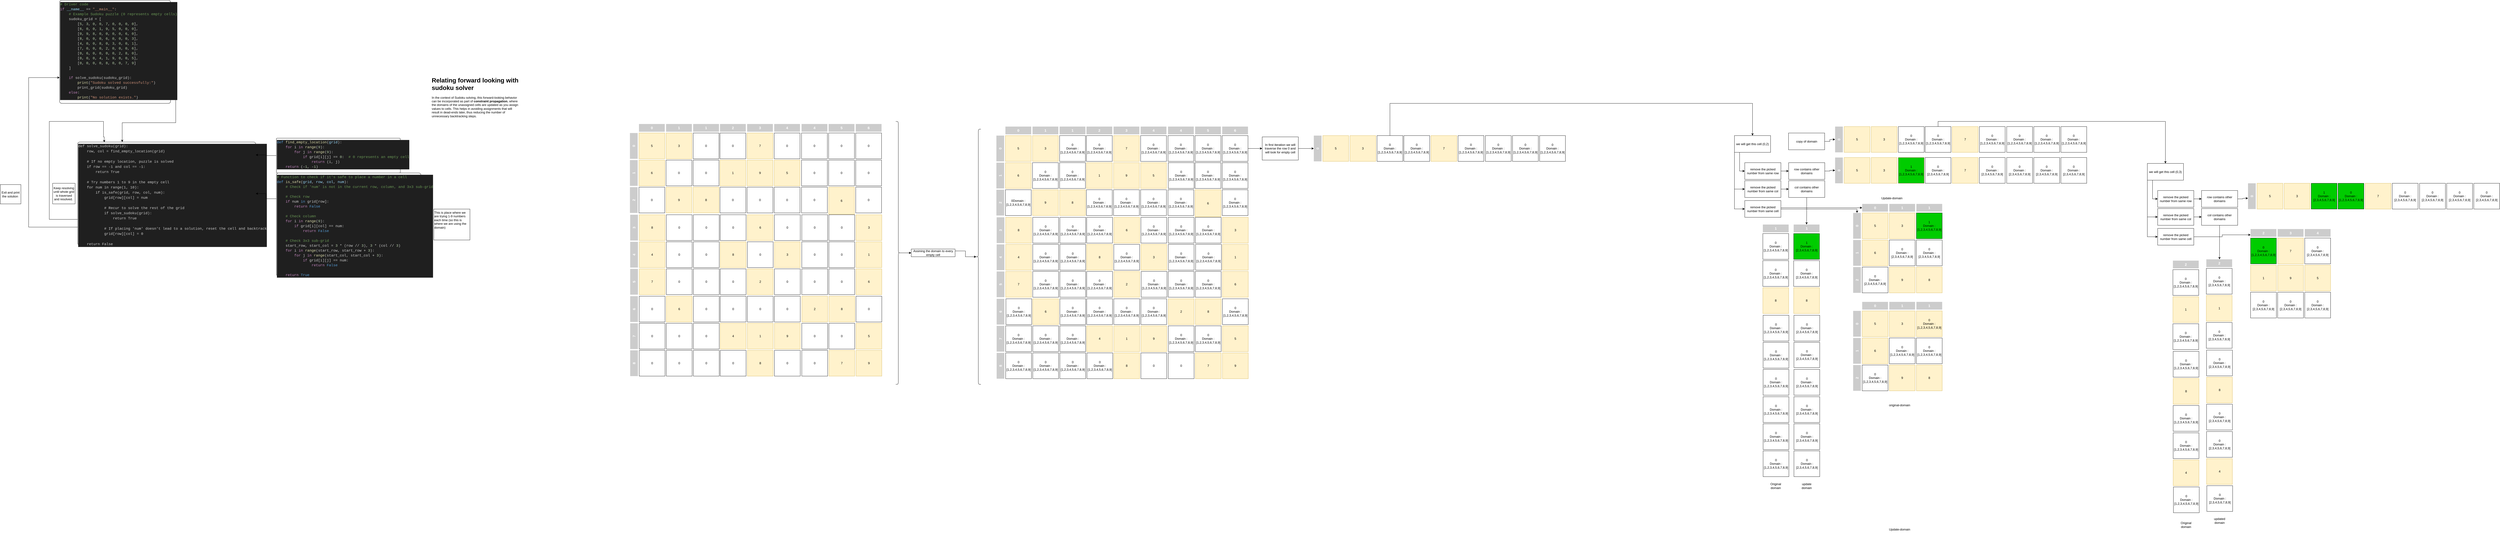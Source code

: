 <mxfile version="24.8.0" pages="2">
  <diagram name="Page-1" id="VqfginliFecTR1JRzVdc">
    <mxGraphModel dx="1909" dy="2118" grid="1" gridSize="10" guides="1" tooltips="1" connect="1" arrows="1" fold="1" page="1" pageScale="1" pageWidth="827" pageHeight="1169" math="0" shadow="0">
      <root>
        <mxCell id="0" />
        <mxCell id="1" parent="0" />
        <mxCell id="O6sKgu8zDXKuF5QFTAMl-10" style="edgeStyle=orthogonalEdgeStyle;rounded=0;orthogonalLoop=1;jettySize=auto;html=1;exitX=0;exitY=0.75;exitDx=0;exitDy=0;entryX=0;entryY=0.75;entryDx=0;entryDy=0;" parent="1" source="O6sKgu8zDXKuF5QFTAMl-1" target="O6sKgu8zDXKuF5QFTAMl-8" edge="1">
          <mxGeometry relative="1" as="geometry">
            <Array as="points">
              <mxPoint x="430" y="750" />
              <mxPoint x="240" y="750" />
              <mxPoint x="240" y="170" />
            </Array>
          </mxGeometry>
        </mxCell>
        <mxCell id="O6sKgu8zDXKuF5QFTAMl-1" value="&lt;div style=&quot;background-color: rgb(31, 31, 31); line-height: 19px;&quot;&gt;&lt;div style=&quot;line-height: 19px;&quot;&gt;&lt;font face=&quot;Consolas, Courier New, monospace&quot; color=&quot;#cccccc&quot;&gt;&lt;span style=&quot;font-size: 14px; white-space: pre;&quot;&gt;def solve_sudoku(grid):&lt;/span&gt;&lt;/font&gt;&lt;/div&gt;&lt;div style=&quot;line-height: 19px;&quot;&gt;&lt;font face=&quot;Consolas, Courier New, monospace&quot; color=&quot;#cccccc&quot;&gt;&lt;span style=&quot;font-size: 14px; white-space: pre;&quot;&gt;&amp;nbsp; &amp;nbsp; row, col = find_empty_location(grid)&lt;/span&gt;&lt;/font&gt;&lt;/div&gt;&lt;div style=&quot;line-height: 19px;&quot;&gt;&lt;font face=&quot;Consolas, Courier New, monospace&quot; color=&quot;#cccccc&quot;&gt;&lt;span style=&quot;font-size: 14px; white-space: pre;&quot;&gt;&lt;br&gt;&lt;/span&gt;&lt;/font&gt;&lt;/div&gt;&lt;div style=&quot;line-height: 19px;&quot;&gt;&lt;font face=&quot;Consolas, Courier New, monospace&quot; color=&quot;#cccccc&quot;&gt;&lt;span style=&quot;font-size: 14px; white-space: pre;&quot;&gt;&amp;nbsp; &amp;nbsp; # If no empty location, puzzle is solved&lt;/span&gt;&lt;/font&gt;&lt;/div&gt;&lt;div style=&quot;line-height: 19px;&quot;&gt;&lt;font face=&quot;Consolas, Courier New, monospace&quot; color=&quot;#cccccc&quot;&gt;&lt;span style=&quot;font-size: 14px; white-space: pre;&quot;&gt;&amp;nbsp; &amp;nbsp; if row == -1 and col == -1:&lt;/span&gt;&lt;/font&gt;&lt;/div&gt;&lt;div style=&quot;line-height: 19px;&quot;&gt;&lt;font face=&quot;Consolas, Courier New, monospace&quot; color=&quot;#cccccc&quot;&gt;&lt;span style=&quot;font-size: 14px; white-space: pre;&quot;&gt;&amp;nbsp; &amp;nbsp; &amp;nbsp; &amp;nbsp; return True&lt;/span&gt;&lt;/font&gt;&lt;/div&gt;&lt;div style=&quot;line-height: 19px;&quot;&gt;&lt;font face=&quot;Consolas, Courier New, monospace&quot; color=&quot;#cccccc&quot;&gt;&lt;span style=&quot;font-size: 14px; white-space: pre;&quot;&gt;&lt;br&gt;&lt;/span&gt;&lt;/font&gt;&lt;/div&gt;&lt;div style=&quot;line-height: 19px;&quot;&gt;&lt;font face=&quot;Consolas, Courier New, monospace&quot; color=&quot;#cccccc&quot;&gt;&lt;span style=&quot;font-size: 14px; white-space: pre;&quot;&gt;&amp;nbsp; &amp;nbsp; # Try numbers 1 to 9 in the empty cell&lt;/span&gt;&lt;/font&gt;&lt;/div&gt;&lt;div style=&quot;line-height: 19px;&quot;&gt;&lt;font face=&quot;Consolas, Courier New, monospace&quot; color=&quot;#cccccc&quot;&gt;&lt;span style=&quot;font-size: 14px; white-space: pre;&quot;&gt;&amp;nbsp; &amp;nbsp; for num in range(1, 10):&lt;/span&gt;&lt;/font&gt;&lt;/div&gt;&lt;div style=&quot;line-height: 19px;&quot;&gt;&lt;font face=&quot;Consolas, Courier New, monospace&quot; color=&quot;#cccccc&quot;&gt;&lt;span style=&quot;font-size: 14px; white-space: pre;&quot;&gt;&amp;nbsp; &amp;nbsp; &amp;nbsp; &amp;nbsp; if is_safe(grid, row, col, num):&lt;/span&gt;&lt;/font&gt;&lt;/div&gt;&lt;div style=&quot;line-height: 19px;&quot;&gt;&lt;font face=&quot;Consolas, Courier New, monospace&quot; color=&quot;#cccccc&quot;&gt;&lt;span style=&quot;font-size: 14px; white-space: pre;&quot;&gt;&amp;nbsp; &amp;nbsp; &amp;nbsp; &amp;nbsp; &amp;nbsp; &amp;nbsp; grid[row][col] = num&lt;/span&gt;&lt;/font&gt;&lt;/div&gt;&lt;div style=&quot;line-height: 19px;&quot;&gt;&lt;font face=&quot;Consolas, Courier New, monospace&quot; color=&quot;#cccccc&quot;&gt;&lt;span style=&quot;font-size: 14px; white-space: pre;&quot;&gt;&lt;br&gt;&lt;/span&gt;&lt;/font&gt;&lt;/div&gt;&lt;div style=&quot;line-height: 19px;&quot;&gt;&lt;font face=&quot;Consolas, Courier New, monospace&quot; color=&quot;#cccccc&quot;&gt;&lt;span style=&quot;font-size: 14px; white-space: pre;&quot;&gt;&amp;nbsp; &amp;nbsp; &amp;nbsp; &amp;nbsp; &amp;nbsp; &amp;nbsp; # Recur to solve the rest of the grid&lt;/span&gt;&lt;/font&gt;&lt;/div&gt;&lt;div style=&quot;line-height: 19px;&quot;&gt;&lt;font face=&quot;Consolas, Courier New, monospace&quot; color=&quot;#cccccc&quot;&gt;&lt;span style=&quot;font-size: 14px; white-space: pre;&quot;&gt;&amp;nbsp; &amp;nbsp; &amp;nbsp; &amp;nbsp; &amp;nbsp; &amp;nbsp; if solve_sudoku(grid):&lt;/span&gt;&lt;/font&gt;&lt;/div&gt;&lt;div style=&quot;line-height: 19px;&quot;&gt;&lt;font face=&quot;Consolas, Courier New, monospace&quot; color=&quot;#cccccc&quot;&gt;&lt;span style=&quot;font-size: 14px; white-space: pre;&quot;&gt;&amp;nbsp; &amp;nbsp; &amp;nbsp; &amp;nbsp; &amp;nbsp; &amp;nbsp; &amp;nbsp; &amp;nbsp; return True&lt;/span&gt;&lt;/font&gt;&lt;/div&gt;&lt;div style=&quot;line-height: 19px;&quot;&gt;&lt;font face=&quot;Consolas, Courier New, monospace&quot; color=&quot;#cccccc&quot;&gt;&lt;span style=&quot;font-size: 14px; white-space: pre;&quot;&gt;&lt;br&gt;&lt;/span&gt;&lt;/font&gt;&lt;/div&gt;&lt;div style=&quot;line-height: 19px;&quot;&gt;&lt;font face=&quot;Consolas, Courier New, monospace&quot; color=&quot;#cccccc&quot;&gt;&lt;span style=&quot;font-size: 14px; white-space: pre;&quot;&gt;&amp;nbsp; &amp;nbsp; &amp;nbsp; &amp;nbsp; &amp;nbsp; &amp;nbsp; # If placing &#39;num&#39; doesn&#39;t lead to a solution, reset the cell and backtrack&lt;/span&gt;&lt;/font&gt;&lt;/div&gt;&lt;div style=&quot;line-height: 19px;&quot;&gt;&lt;font face=&quot;Consolas, Courier New, monospace&quot; color=&quot;#cccccc&quot;&gt;&lt;span style=&quot;font-size: 14px; white-space: pre;&quot;&gt;&amp;nbsp; &amp;nbsp; &amp;nbsp; &amp;nbsp; &amp;nbsp; &amp;nbsp; grid[row][col] = 0&lt;/span&gt;&lt;/font&gt;&lt;/div&gt;&lt;div style=&quot;line-height: 19px;&quot;&gt;&lt;font face=&quot;Consolas, Courier New, monospace&quot; color=&quot;#cccccc&quot;&gt;&lt;span style=&quot;font-size: 14px; white-space: pre;&quot;&gt;&lt;br&gt;&lt;/span&gt;&lt;/font&gt;&lt;/div&gt;&lt;div style=&quot;line-height: 19px;&quot;&gt;&lt;font face=&quot;Consolas, Courier New, monospace&quot; color=&quot;#cccccc&quot;&gt;&lt;span style=&quot;font-size: 14px; white-space: pre;&quot;&gt;&amp;nbsp; &amp;nbsp; return False&lt;/span&gt;&lt;/font&gt;&lt;/div&gt;&lt;/div&gt;" style="rounded=1;whiteSpace=wrap;html=1;arcSize=2;align=left;verticalAlign=top;fillColor=none;strokeColor=default;" parent="1" vertex="1">
          <mxGeometry x="430" y="420" width="690" height="400" as="geometry" />
        </mxCell>
        <mxCell id="O6sKgu8zDXKuF5QFTAMl-2" value="&lt;div style=&quot;background-color: rgb(31, 31, 31); line-height: 19px;&quot;&gt;&lt;div style=&quot;line-height: 19px;&quot;&gt;&lt;div style=&quot;color: rgb(204, 204, 204); font-family: Consolas, &amp;quot;Courier New&amp;quot;, monospace; font-size: 14px; line-height: 19px; white-space: pre;&quot;&gt;&lt;div&gt;&lt;span style=&quot;color: #569cd6;&quot;&gt;def&lt;/span&gt; &lt;span style=&quot;color: #dcdcaa;&quot;&gt;find_empty_location&lt;/span&gt;(&lt;span style=&quot;color: #9cdcfe;&quot;&gt;grid&lt;/span&gt;):&lt;/div&gt;&lt;div&gt;&amp;nbsp; &amp;nbsp; &lt;span style=&quot;color: #c586c0;&quot;&gt;for&lt;/span&gt; i &lt;span style=&quot;color: #c586c0;&quot;&gt;in&lt;/span&gt; &lt;span style=&quot;color: #dcdcaa;&quot;&gt;range&lt;/span&gt;(&lt;span style=&quot;color: #b5cea8;&quot;&gt;9&lt;/span&gt;):&lt;/div&gt;&lt;div&gt;&amp;nbsp; &amp;nbsp; &amp;nbsp; &amp;nbsp; &lt;span style=&quot;color: #c586c0;&quot;&gt;for&lt;/span&gt; j &lt;span style=&quot;color: #c586c0;&quot;&gt;in&lt;/span&gt; &lt;span style=&quot;color: #dcdcaa;&quot;&gt;range&lt;/span&gt;(&lt;span style=&quot;color: #b5cea8;&quot;&gt;9&lt;/span&gt;):&lt;/div&gt;&lt;div&gt;&amp;nbsp; &amp;nbsp; &amp;nbsp; &amp;nbsp; &amp;nbsp; &amp;nbsp; &lt;span style=&quot;color: #c586c0;&quot;&gt;if&lt;/span&gt; grid[i][j] &lt;span style=&quot;color: #d4d4d4;&quot;&gt;==&lt;/span&gt; &lt;span style=&quot;color: #b5cea8;&quot;&gt;0&lt;/span&gt;: &amp;nbsp;&lt;span style=&quot;color: #6a9955;&quot;&gt;# 0 represents an empty cell&lt;/span&gt;&lt;/div&gt;&lt;div&gt;&amp;nbsp; &amp;nbsp; &amp;nbsp; &amp;nbsp; &amp;nbsp; &amp;nbsp; &amp;nbsp; &amp;nbsp; &lt;span style=&quot;color: #c586c0;&quot;&gt;return&lt;/span&gt; (i, j)&lt;/div&gt;&lt;div&gt;&amp;nbsp; &amp;nbsp; &lt;span style=&quot;color: #c586c0;&quot;&gt;return&lt;/span&gt; (&lt;span style=&quot;color: #d4d4d4;&quot;&gt;-&lt;/span&gt;&lt;span style=&quot;color: #b5cea8;&quot;&gt;1&lt;/span&gt;, &lt;span style=&quot;color: #d4d4d4;&quot;&gt;-&lt;/span&gt;&lt;span style=&quot;color: #b5cea8;&quot;&gt;1&lt;/span&gt;)&lt;/div&gt;&lt;/div&gt;&lt;/div&gt;&lt;/div&gt;" style="rounded=1;whiteSpace=wrap;html=1;arcSize=2;align=left;verticalAlign=top;fillColor=none;strokeColor=default;" parent="1" vertex="1">
          <mxGeometry x="1200" y="405" width="480" height="135" as="geometry" />
        </mxCell>
        <mxCell id="O6sKgu8zDXKuF5QFTAMl-3" style="edgeStyle=orthogonalEdgeStyle;rounded=0;orthogonalLoop=1;jettySize=auto;html=1;exitX=0;exitY=0.5;exitDx=0;exitDy=0;entryX=1;entryY=0.125;entryDx=0;entryDy=0;entryPerimeter=0;" parent="1" source="O6sKgu8zDXKuF5QFTAMl-2" target="O6sKgu8zDXKuF5QFTAMl-1" edge="1">
          <mxGeometry relative="1" as="geometry" />
        </mxCell>
        <mxCell id="O6sKgu8zDXKuF5QFTAMl-5" style="edgeStyle=orthogonalEdgeStyle;rounded=0;orthogonalLoop=1;jettySize=auto;html=1;exitX=0;exitY=0.25;exitDx=0;exitDy=0;entryX=1;entryY=0.5;entryDx=0;entryDy=0;" parent="1" source="O6sKgu8zDXKuF5QFTAMl-4" target="O6sKgu8zDXKuF5QFTAMl-1" edge="1">
          <mxGeometry relative="1" as="geometry" />
        </mxCell>
        <mxCell id="O6sKgu8zDXKuF5QFTAMl-4" value="&lt;div style=&quot;background-color: rgb(31, 31, 31); line-height: 19px;&quot;&gt;&lt;div style=&quot;line-height: 19px;&quot;&gt;&lt;div style=&quot;color: rgb(204, 204, 204); font-family: Consolas, &amp;quot;Courier New&amp;quot;, monospace; font-size: 14px; line-height: 19px; white-space: pre;&quot;&gt;&lt;div style=&quot;line-height: 19px;&quot;&gt;&lt;div&gt;&lt;span style=&quot;color: #6a9955;&quot;&gt;# Function to check if it&#39;s safe to place a number in a cell&lt;/span&gt;&lt;/div&gt;&lt;div&gt;&lt;span style=&quot;color: #569cd6;&quot;&gt;def&lt;/span&gt; &lt;span style=&quot;color: #dcdcaa;&quot;&gt;is_safe&lt;/span&gt;(&lt;span style=&quot;color: #9cdcfe;&quot;&gt;grid&lt;/span&gt;, &lt;span style=&quot;color: #9cdcfe;&quot;&gt;row&lt;/span&gt;, &lt;span style=&quot;color: #9cdcfe;&quot;&gt;col&lt;/span&gt;, &lt;span style=&quot;color: #9cdcfe;&quot;&gt;num&lt;/span&gt;):&lt;/div&gt;&lt;div&gt;&amp;nbsp; &amp;nbsp; &lt;span style=&quot;color: #6a9955;&quot;&gt;# Check if &#39;num&#39; is not in the current row, column, and 3x3 sub-grid&lt;/span&gt;&lt;/div&gt;&lt;br&gt;&lt;div&gt;&amp;nbsp; &amp;nbsp; &lt;span style=&quot;color: #6a9955;&quot;&gt;# Check row&lt;/span&gt;&lt;/div&gt;&lt;div&gt;&amp;nbsp; &amp;nbsp; &lt;span style=&quot;color: #c586c0;&quot;&gt;if&lt;/span&gt; num &lt;span style=&quot;color: #569cd6;&quot;&gt;in&lt;/span&gt; grid[row]:&lt;/div&gt;&lt;div&gt;&amp;nbsp; &amp;nbsp; &amp;nbsp; &amp;nbsp; &lt;span style=&quot;color: #c586c0;&quot;&gt;return&lt;/span&gt; &lt;span style=&quot;color: #569cd6;&quot;&gt;False&lt;/span&gt;&lt;/div&gt;&lt;br&gt;&lt;div&gt;&amp;nbsp; &amp;nbsp; &lt;span style=&quot;color: #6a9955;&quot;&gt;# Check column&lt;/span&gt;&lt;/div&gt;&lt;div&gt;&amp;nbsp; &amp;nbsp; &lt;span style=&quot;color: #c586c0;&quot;&gt;for&lt;/span&gt; i &lt;span style=&quot;color: #c586c0;&quot;&gt;in&lt;/span&gt; &lt;span style=&quot;color: #dcdcaa;&quot;&gt;range&lt;/span&gt;(&lt;span style=&quot;color: #b5cea8;&quot;&gt;9&lt;/span&gt;):&lt;/div&gt;&lt;div&gt;&amp;nbsp; &amp;nbsp; &amp;nbsp; &amp;nbsp; &lt;span style=&quot;color: #c586c0;&quot;&gt;if&lt;/span&gt; grid[i][col] &lt;span style=&quot;color: #d4d4d4;&quot;&gt;==&lt;/span&gt; num:&lt;/div&gt;&lt;div&gt;&amp;nbsp; &amp;nbsp; &amp;nbsp; &amp;nbsp; &amp;nbsp; &amp;nbsp; &lt;span style=&quot;color: #c586c0;&quot;&gt;return&lt;/span&gt; &lt;span style=&quot;color: #569cd6;&quot;&gt;False&lt;/span&gt;&lt;/div&gt;&lt;br&gt;&lt;div&gt;&amp;nbsp; &amp;nbsp; &lt;span style=&quot;color: #6a9955;&quot;&gt;# Check 3x3 sub-grid&lt;/span&gt;&lt;/div&gt;&lt;div&gt;&amp;nbsp; &amp;nbsp; start_row, start_col &lt;span style=&quot;color: #d4d4d4;&quot;&gt;=&lt;/span&gt; &lt;span style=&quot;color: #b5cea8;&quot;&gt;3&lt;/span&gt; &lt;span style=&quot;color: #d4d4d4;&quot;&gt;*&lt;/span&gt; (row &lt;span style=&quot;color: #d4d4d4;&quot;&gt;//&lt;/span&gt; &lt;span style=&quot;color: #b5cea8;&quot;&gt;3&lt;/span&gt;), &lt;span style=&quot;color: #b5cea8;&quot;&gt;3&lt;/span&gt; &lt;span style=&quot;color: #d4d4d4;&quot;&gt;*&lt;/span&gt; (col &lt;span style=&quot;color: #d4d4d4;&quot;&gt;//&lt;/span&gt; &lt;span style=&quot;color: #b5cea8;&quot;&gt;3&lt;/span&gt;)&lt;/div&gt;&lt;div&gt;&amp;nbsp; &amp;nbsp; &lt;span style=&quot;color: #c586c0;&quot;&gt;for&lt;/span&gt; i &lt;span style=&quot;color: #c586c0;&quot;&gt;in&lt;/span&gt; &lt;span style=&quot;color: #dcdcaa;&quot;&gt;range&lt;/span&gt;(start_row, start_row &lt;span style=&quot;color: #d4d4d4;&quot;&gt;+&lt;/span&gt; &lt;span style=&quot;color: #b5cea8;&quot;&gt;3&lt;/span&gt;):&lt;/div&gt;&lt;div&gt;&amp;nbsp; &amp;nbsp; &amp;nbsp; &amp;nbsp; &lt;span style=&quot;color: #c586c0;&quot;&gt;for&lt;/span&gt; j &lt;span style=&quot;color: #c586c0;&quot;&gt;in&lt;/span&gt; &lt;span style=&quot;color: #dcdcaa;&quot;&gt;range&lt;/span&gt;(start_col, start_col &lt;span style=&quot;color: #d4d4d4;&quot;&gt;+&lt;/span&gt; &lt;span style=&quot;color: #b5cea8;&quot;&gt;3&lt;/span&gt;):&lt;/div&gt;&lt;div&gt;&amp;nbsp; &amp;nbsp; &amp;nbsp; &amp;nbsp; &amp;nbsp; &amp;nbsp; &lt;span style=&quot;color: #c586c0;&quot;&gt;if&lt;/span&gt; grid[i][j] &lt;span style=&quot;color: #d4d4d4;&quot;&gt;==&lt;/span&gt; num:&lt;/div&gt;&lt;div&gt;&amp;nbsp; &amp;nbsp; &amp;nbsp; &amp;nbsp; &amp;nbsp; &amp;nbsp; &amp;nbsp; &amp;nbsp; &lt;span style=&quot;color: #c586c0;&quot;&gt;return&lt;/span&gt; &lt;span style=&quot;color: #569cd6;&quot;&gt;False&lt;/span&gt;&lt;/div&gt;&lt;br&gt;&lt;div&gt;&amp;nbsp; &amp;nbsp; &lt;span style=&quot;color: #c586c0;&quot;&gt;return&lt;/span&gt; &lt;span style=&quot;color: #569cd6;&quot;&gt;True&lt;/span&gt;&lt;/div&gt;&lt;/div&gt;&lt;/div&gt;&lt;/div&gt;&lt;/div&gt;" style="rounded=1;whiteSpace=wrap;html=1;arcSize=2;align=left;verticalAlign=top;fillColor=none;strokeColor=default;" parent="1" vertex="1">
          <mxGeometry x="1200" y="540" width="560" height="400" as="geometry" />
        </mxCell>
        <mxCell id="O6sKgu8zDXKuF5QFTAMl-6" style="edgeStyle=orthogonalEdgeStyle;rounded=0;orthogonalLoop=1;jettySize=auto;html=1;exitX=0;exitY=0.75;exitDx=0;exitDy=0;entryX=0.149;entryY=0.002;entryDx=0;entryDy=0;entryPerimeter=0;" parent="1" source="O6sKgu8zDXKuF5QFTAMl-1" target="O6sKgu8zDXKuF5QFTAMl-1" edge="1">
          <mxGeometry relative="1" as="geometry">
            <Array as="points">
              <mxPoint x="320" y="720" />
              <mxPoint x="320" y="340" />
              <mxPoint x="530" y="340" />
              <mxPoint x="530" y="400" />
              <mxPoint x="533" y="400" />
            </Array>
          </mxGeometry>
        </mxCell>
        <mxCell id="O6sKgu8zDXKuF5QFTAMl-7" value="Keep resolving until whole grid is traversed and resolved.&amp;nbsp;" style="text;html=1;align=center;verticalAlign=middle;whiteSpace=wrap;rounded=0;strokeColor=default;" parent="1" vertex="1">
          <mxGeometry x="333" y="580" width="87" height="80" as="geometry" />
        </mxCell>
        <mxCell id="O6sKgu8zDXKuF5QFTAMl-9" style="edgeStyle=orthogonalEdgeStyle;rounded=0;orthogonalLoop=1;jettySize=auto;html=1;exitX=1;exitY=0.75;exitDx=0;exitDy=0;entryX=0.25;entryY=0;entryDx=0;entryDy=0;" parent="1" source="O6sKgu8zDXKuF5QFTAMl-8" target="O6sKgu8zDXKuF5QFTAMl-1" edge="1">
          <mxGeometry relative="1" as="geometry" />
        </mxCell>
        <mxCell id="O6sKgu8zDXKuF5QFTAMl-8" value="&lt;div style=&quot;background-color: rgb(31, 31, 31); line-height: 19px;&quot;&gt;&lt;div style=&quot;line-height: 19px;&quot;&gt;&lt;div style=&quot;color: rgb(204, 204, 204); font-family: Consolas, &amp;quot;Courier New&amp;quot;, monospace; font-size: 14px; line-height: 19px; white-space: pre;&quot;&gt;&lt;div style=&quot;line-height: 19px;&quot;&gt;&lt;div&gt;&lt;span style=&quot;color: #6a9955;&quot;&gt;# Driver code&lt;/span&gt;&lt;/div&gt;&lt;div&gt;&lt;span style=&quot;color: #c586c0;&quot;&gt;if&lt;/span&gt; &lt;span style=&quot;color: #9cdcfe;&quot;&gt;__name__&lt;/span&gt; &lt;span style=&quot;color: #d4d4d4;&quot;&gt;==&lt;/span&gt; &lt;span style=&quot;color: #ce9178;&quot;&gt;&quot;__main__&quot;&lt;/span&gt;:&lt;/div&gt;&lt;div&gt;&amp;nbsp; &amp;nbsp; &lt;span style=&quot;color: #6a9955;&quot;&gt;# Example Sudoku puzzle (0 represents empty cells)&lt;/span&gt;&lt;/div&gt;&lt;div&gt;&amp;nbsp; &amp;nbsp; sudoku_grid &lt;span style=&quot;color: #d4d4d4;&quot;&gt;=&lt;/span&gt; [&lt;/div&gt;&lt;div&gt;&amp;nbsp; &amp;nbsp; &amp;nbsp; &amp;nbsp; [&lt;span style=&quot;color: #b5cea8;&quot;&gt;5&lt;/span&gt;, &lt;span style=&quot;color: #b5cea8;&quot;&gt;3&lt;/span&gt;, &lt;span style=&quot;color: #b5cea8;&quot;&gt;0&lt;/span&gt;, &lt;span style=&quot;color: #b5cea8;&quot;&gt;0&lt;/span&gt;, &lt;span style=&quot;color: #b5cea8;&quot;&gt;7&lt;/span&gt;, &lt;span style=&quot;color: #b5cea8;&quot;&gt;0&lt;/span&gt;, &lt;span style=&quot;color: #b5cea8;&quot;&gt;0&lt;/span&gt;, &lt;span style=&quot;color: #b5cea8;&quot;&gt;0&lt;/span&gt;, &lt;span style=&quot;color: #b5cea8;&quot;&gt;0&lt;/span&gt;],&lt;/div&gt;&lt;div&gt;&amp;nbsp; &amp;nbsp; &amp;nbsp; &amp;nbsp; [&lt;span style=&quot;color: #b5cea8;&quot;&gt;6&lt;/span&gt;, &lt;span style=&quot;color: #b5cea8;&quot;&gt;0&lt;/span&gt;, &lt;span style=&quot;color: #b5cea8;&quot;&gt;0&lt;/span&gt;, &lt;span style=&quot;color: #b5cea8;&quot;&gt;1&lt;/span&gt;, &lt;span style=&quot;color: #b5cea8;&quot;&gt;9&lt;/span&gt;, &lt;span style=&quot;color: #b5cea8;&quot;&gt;5&lt;/span&gt;, &lt;span style=&quot;color: #b5cea8;&quot;&gt;0&lt;/span&gt;, &lt;span style=&quot;color: #b5cea8;&quot;&gt;0&lt;/span&gt;, &lt;span style=&quot;color: #b5cea8;&quot;&gt;0&lt;/span&gt;],&lt;/div&gt;&lt;div&gt;&amp;nbsp; &amp;nbsp; &amp;nbsp; &amp;nbsp; [&lt;span style=&quot;color: #b5cea8;&quot;&gt;0&lt;/span&gt;, &lt;span style=&quot;color: #b5cea8;&quot;&gt;9&lt;/span&gt;, &lt;span style=&quot;color: #b5cea8;&quot;&gt;8&lt;/span&gt;, &lt;span style=&quot;color: #b5cea8;&quot;&gt;0&lt;/span&gt;, &lt;span style=&quot;color: #b5cea8;&quot;&gt;0&lt;/span&gt;, &lt;span style=&quot;color: #b5cea8;&quot;&gt;0&lt;/span&gt;, &lt;span style=&quot;color: #b5cea8;&quot;&gt;0&lt;/span&gt;, &lt;span style=&quot;color: #b5cea8;&quot;&gt;6&lt;/span&gt;, &lt;span style=&quot;color: #b5cea8;&quot;&gt;0&lt;/span&gt;],&lt;/div&gt;&lt;div&gt;&amp;nbsp; &amp;nbsp; &amp;nbsp; &amp;nbsp; [&lt;span style=&quot;color: #b5cea8;&quot;&gt;8&lt;/span&gt;, &lt;span style=&quot;color: #b5cea8;&quot;&gt;0&lt;/span&gt;, &lt;span style=&quot;color: #b5cea8;&quot;&gt;0&lt;/span&gt;, &lt;span style=&quot;color: #b5cea8;&quot;&gt;0&lt;/span&gt;, &lt;span style=&quot;color: #b5cea8;&quot;&gt;6&lt;/span&gt;, &lt;span style=&quot;color: #b5cea8;&quot;&gt;0&lt;/span&gt;, &lt;span style=&quot;color: #b5cea8;&quot;&gt;0&lt;/span&gt;, &lt;span style=&quot;color: #b5cea8;&quot;&gt;0&lt;/span&gt;, &lt;span style=&quot;color: #b5cea8;&quot;&gt;3&lt;/span&gt;],&lt;/div&gt;&lt;div&gt;&amp;nbsp; &amp;nbsp; &amp;nbsp; &amp;nbsp; [&lt;span style=&quot;color: #b5cea8;&quot;&gt;4&lt;/span&gt;, &lt;span style=&quot;color: #b5cea8;&quot;&gt;0&lt;/span&gt;, &lt;span style=&quot;color: #b5cea8;&quot;&gt;0&lt;/span&gt;, &lt;span style=&quot;color: #b5cea8;&quot;&gt;8&lt;/span&gt;, &lt;span style=&quot;color: #b5cea8;&quot;&gt;0&lt;/span&gt;, &lt;span style=&quot;color: #b5cea8;&quot;&gt;3&lt;/span&gt;, &lt;span style=&quot;color: #b5cea8;&quot;&gt;0&lt;/span&gt;, &lt;span style=&quot;color: #b5cea8;&quot;&gt;0&lt;/span&gt;, &lt;span style=&quot;color: #b5cea8;&quot;&gt;1&lt;/span&gt;],&lt;/div&gt;&lt;div&gt;&amp;nbsp; &amp;nbsp; &amp;nbsp; &amp;nbsp; [&lt;span style=&quot;color: #b5cea8;&quot;&gt;7&lt;/span&gt;, &lt;span style=&quot;color: #b5cea8;&quot;&gt;0&lt;/span&gt;, &lt;span style=&quot;color: #b5cea8;&quot;&gt;0&lt;/span&gt;, &lt;span style=&quot;color: #b5cea8;&quot;&gt;0&lt;/span&gt;, &lt;span style=&quot;color: #b5cea8;&quot;&gt;2&lt;/span&gt;, &lt;span style=&quot;color: #b5cea8;&quot;&gt;0&lt;/span&gt;, &lt;span style=&quot;color: #b5cea8;&quot;&gt;0&lt;/span&gt;, &lt;span style=&quot;color: #b5cea8;&quot;&gt;0&lt;/span&gt;, &lt;span style=&quot;color: #b5cea8;&quot;&gt;6&lt;/span&gt;],&lt;/div&gt;&lt;div&gt;&amp;nbsp; &amp;nbsp; &amp;nbsp; &amp;nbsp; [&lt;span style=&quot;color: #b5cea8;&quot;&gt;0&lt;/span&gt;, &lt;span style=&quot;color: #b5cea8;&quot;&gt;6&lt;/span&gt;, &lt;span style=&quot;color: #b5cea8;&quot;&gt;0&lt;/span&gt;, &lt;span style=&quot;color: #b5cea8;&quot;&gt;0&lt;/span&gt;, &lt;span style=&quot;color: #b5cea8;&quot;&gt;0&lt;/span&gt;, &lt;span style=&quot;color: #b5cea8;&quot;&gt;0&lt;/span&gt;, &lt;span style=&quot;color: #b5cea8;&quot;&gt;2&lt;/span&gt;, &lt;span style=&quot;color: #b5cea8;&quot;&gt;8&lt;/span&gt;, &lt;span style=&quot;color: #b5cea8;&quot;&gt;0&lt;/span&gt;],&lt;/div&gt;&lt;div&gt;&amp;nbsp; &amp;nbsp; &amp;nbsp; &amp;nbsp; [&lt;span style=&quot;color: #b5cea8;&quot;&gt;0&lt;/span&gt;, &lt;span style=&quot;color: #b5cea8;&quot;&gt;0&lt;/span&gt;, &lt;span style=&quot;color: #b5cea8;&quot;&gt;0&lt;/span&gt;, &lt;span style=&quot;color: #b5cea8;&quot;&gt;4&lt;/span&gt;, &lt;span style=&quot;color: #b5cea8;&quot;&gt;1&lt;/span&gt;, &lt;span style=&quot;color: #b5cea8;&quot;&gt;9&lt;/span&gt;, &lt;span style=&quot;color: #b5cea8;&quot;&gt;0&lt;/span&gt;, &lt;span style=&quot;color: #b5cea8;&quot;&gt;0&lt;/span&gt;, &lt;span style=&quot;color: #b5cea8;&quot;&gt;5&lt;/span&gt;],&lt;/div&gt;&lt;div&gt;&amp;nbsp; &amp;nbsp; &amp;nbsp; &amp;nbsp; [&lt;span style=&quot;color: #b5cea8;&quot;&gt;0&lt;/span&gt;, &lt;span style=&quot;color: #b5cea8;&quot;&gt;0&lt;/span&gt;, &lt;span style=&quot;color: #b5cea8;&quot;&gt;0&lt;/span&gt;, &lt;span style=&quot;color: #b5cea8;&quot;&gt;0&lt;/span&gt;, &lt;span style=&quot;color: #b5cea8;&quot;&gt;8&lt;/span&gt;, &lt;span style=&quot;color: #b5cea8;&quot;&gt;0&lt;/span&gt;, &lt;span style=&quot;color: #b5cea8;&quot;&gt;0&lt;/span&gt;, &lt;span style=&quot;color: #b5cea8;&quot;&gt;7&lt;/span&gt;, &lt;span style=&quot;color: #b5cea8;&quot;&gt;9&lt;/span&gt;]&lt;/div&gt;&lt;div&gt;&amp;nbsp; &amp;nbsp; ]&lt;/div&gt;&lt;br&gt;&lt;div&gt;&amp;nbsp; &amp;nbsp; &lt;span style=&quot;color: #c586c0;&quot;&gt;if&lt;/span&gt; solve_sudoku(sudoku_grid):&lt;/div&gt;&lt;div&gt;&amp;nbsp; &amp;nbsp; &amp;nbsp; &amp;nbsp; &lt;span style=&quot;color: #dcdcaa;&quot;&gt;print&lt;/span&gt;(&lt;span style=&quot;color: #ce9178;&quot;&gt;&quot;Sudoku solved successfully:&quot;&lt;/span&gt;)&lt;/div&gt;&lt;div&gt;&amp;nbsp; &amp;nbsp; &amp;nbsp; &amp;nbsp; print_grid(sudoku_grid)&lt;/div&gt;&lt;div&gt;&amp;nbsp; &amp;nbsp; &lt;span style=&quot;color: #c586c0;&quot;&gt;else&lt;/span&gt;:&lt;/div&gt;&lt;div&gt;&amp;nbsp; &amp;nbsp; &amp;nbsp; &amp;nbsp; &lt;span style=&quot;color: #dcdcaa;&quot;&gt;print&lt;/span&gt;(&lt;span style=&quot;color: #ce9178;&quot;&gt;&quot;No solution exists.&quot;&lt;/span&gt;)&lt;/div&gt;&lt;/div&gt;&lt;/div&gt;&lt;/div&gt;&lt;/div&gt;" style="rounded=1;whiteSpace=wrap;html=1;arcSize=2;align=left;verticalAlign=top;fillColor=none;strokeColor=default;" parent="1" vertex="1">
          <mxGeometry x="360" y="-130" width="430" height="400" as="geometry" />
        </mxCell>
        <mxCell id="O6sKgu8zDXKuF5QFTAMl-11" value="Exit and print the solution&amp;nbsp;" style="text;html=1;align=center;verticalAlign=middle;whiteSpace=wrap;rounded=0;fillColor=none;strokeColor=default;" parent="1" vertex="1">
          <mxGeometry x="130" y="585" width="80" height="75" as="geometry" />
        </mxCell>
        <mxCell id="S4ZxqDm5p7QgWU9oLSgd-1" value="This is place where we are trying 1-9 numbers each time (so this is where we are using the domain)" style="text;html=1;align=left;verticalAlign=top;whiteSpace=wrap;rounded=0;strokeColor=default;" vertex="1" parent="1">
          <mxGeometry x="1810" y="680" width="140" height="120" as="geometry" />
        </mxCell>
        <mxCell id="S4ZxqDm5p7QgWU9oLSgd-2" value="&lt;h1 style=&quot;margin-top: 0px;&quot;&gt;Relating forward looking with sudoku solver&amp;nbsp;&lt;/h1&gt;&lt;p&gt;In the context of Sudoku solving, this forward-looking behavior can be incorporated as part of &lt;strong&gt;constraint propagation&lt;/strong&gt;, where the domains of the unassigned cells are updated as you assign values to cells. This helps in avoiding assignments that will result in dead-ends later, thus reducing the number of unnecessary backtracking steps.&lt;br&gt;&lt;/p&gt;" style="text;html=1;whiteSpace=wrap;overflow=hidden;rounded=0;" vertex="1" parent="1">
          <mxGeometry x="1800" y="160" width="340" height="180" as="geometry" />
        </mxCell>
        <mxCell id="S4ZxqDm5p7QgWU9oLSgd-3" value="5" style="html=1;shadow=0;fontSize=12;align=center;fontStyle=0;whiteSpace=wrap;rounded=0;fillColor=#fff2cc;strokeColor=#d6b656;" vertex="1" parent="1">
          <mxGeometry x="2605" y="385" width="100" height="100" as="geometry" />
        </mxCell>
        <mxCell id="S4ZxqDm5p7QgWU9oLSgd-4" value="3" style="html=1;shadow=0;fontSize=12;align=center;fontStyle=0;whiteSpace=wrap;rounded=0;fillColor=#fff2cc;strokeColor=#d6b656;" vertex="1" parent="1">
          <mxGeometry x="2710" y="385" width="100" height="100" as="geometry" />
        </mxCell>
        <mxCell id="S4ZxqDm5p7QgWU9oLSgd-5" value="0" style="html=1;shadow=0;fontSize=12;align=center;fontStyle=0;whiteSpace=wrap;rounded=0;" vertex="1" parent="1">
          <mxGeometry x="2815" y="385" width="100" height="100" as="geometry" />
        </mxCell>
        <mxCell id="S4ZxqDm5p7QgWU9oLSgd-6" value="6" style="html=1;shadow=0;fontSize=12;align=center;fontStyle=0;whiteSpace=wrap;rounded=0;fillColor=#fff2cc;strokeColor=#d6b656;" vertex="1" parent="1">
          <mxGeometry x="2605" y="490" width="100" height="100" as="geometry" />
        </mxCell>
        <mxCell id="S4ZxqDm5p7QgWU9oLSgd-7" value="0" style="html=1;shadow=0;fontSize=12;align=center;fontStyle=0;whiteSpace=wrap;rounded=0;" vertex="1" parent="1">
          <mxGeometry x="2710" y="490" width="100" height="100" as="geometry" />
        </mxCell>
        <mxCell id="S4ZxqDm5p7QgWU9oLSgd-8" value="0" style="html=1;shadow=0;fontSize=12;align=center;fontStyle=0;whiteSpace=wrap;rounded=0;" vertex="1" parent="1">
          <mxGeometry x="2815" y="490" width="100" height="100" as="geometry" />
        </mxCell>
        <mxCell id="S4ZxqDm5p7QgWU9oLSgd-9" value="0" style="html=1;shadow=0;fontSize=12;align=center;fontStyle=0;whiteSpace=wrap;rounded=0;" vertex="1" parent="1">
          <mxGeometry x="2605" y="595" width="100" height="100" as="geometry" />
        </mxCell>
        <mxCell id="S4ZxqDm5p7QgWU9oLSgd-10" value="9" style="html=1;shadow=0;fontSize=12;align=center;fontStyle=0;whiteSpace=wrap;rounded=0;fillColor=#fff2cc;strokeColor=#d6b656;" vertex="1" parent="1">
          <mxGeometry x="2710" y="595" width="100" height="100" as="geometry" />
        </mxCell>
        <mxCell id="S4ZxqDm5p7QgWU9oLSgd-11" value="8" style="html=1;shadow=0;fontSize=12;align=center;fontStyle=0;whiteSpace=wrap;rounded=0;fillColor=#fff2cc;strokeColor=#d6b656;" vertex="1" parent="1">
          <mxGeometry x="2815" y="595" width="100" height="100" as="geometry" />
        </mxCell>
        <mxCell id="S4ZxqDm5p7QgWU9oLSgd-12" value="0" style="html=1;fillColor=#CCCCCC;strokeColor=none;shadow=0;fontSize=14;fontColor=#FFFFFF;align=center;fontStyle=1;whiteSpace=wrap;horizontal=0;rounded=0;" vertex="1" parent="1">
          <mxGeometry x="2570" y="385" width="30" height="100" as="geometry" />
        </mxCell>
        <mxCell id="S4ZxqDm5p7QgWU9oLSgd-13" value="1" style="html=1;fillColor=#CCCCCC;strokeColor=none;shadow=0;fontSize=14;fontColor=#FFFFFF;align=center;fontStyle=1;whiteSpace=wrap;horizontal=0;rounded=0;" vertex="1" parent="1">
          <mxGeometry x="2570" y="490" width="30" height="100" as="geometry" />
        </mxCell>
        <mxCell id="S4ZxqDm5p7QgWU9oLSgd-14" value="2" style="html=1;fillColor=#CCCCCC;strokeColor=none;shadow=0;fontSize=14;fontColor=#FFFFFF;align=center;fontStyle=1;whiteSpace=wrap;horizontal=0;rounded=0;" vertex="1" parent="1">
          <mxGeometry x="2570" y="595" width="30" height="100" as="geometry" />
        </mxCell>
        <mxCell id="S4ZxqDm5p7QgWU9oLSgd-15" value="0" style="html=1;fillColor=#CCCCCC;strokeColor=none;shadow=0;fontSize=14;fontColor=#FFFFFF;align=center;fontStyle=1;whiteSpace=wrap;rounded=0;" vertex="1" parent="1">
          <mxGeometry x="2605" y="350" width="100" height="30" as="geometry" />
        </mxCell>
        <mxCell id="S4ZxqDm5p7QgWU9oLSgd-16" value="1" style="html=1;fillColor=#CCCCCC;strokeColor=none;shadow=0;fontSize=14;fontColor=#FFFFFF;align=center;fontStyle=1;whiteSpace=wrap;rounded=0;" vertex="1" parent="1">
          <mxGeometry x="2710" y="350" width="100" height="30" as="geometry" />
        </mxCell>
        <mxCell id="S4ZxqDm5p7QgWU9oLSgd-17" value="1" style="html=1;fillColor=#CCCCCC;strokeColor=none;shadow=0;fontSize=14;fontColor=#FFFFFF;align=center;fontStyle=1;whiteSpace=wrap;rounded=0;" vertex="1" parent="1">
          <mxGeometry x="2815" y="350" width="100" height="30" as="geometry" />
        </mxCell>
        <mxCell id="S4ZxqDm5p7QgWU9oLSgd-19" value="0" style="html=1;shadow=0;fontSize=12;align=center;fontStyle=0;whiteSpace=wrap;rounded=0;" vertex="1" parent="1">
          <mxGeometry x="2919" y="385" width="100" height="100" as="geometry" />
        </mxCell>
        <mxCell id="S4ZxqDm5p7QgWU9oLSgd-20" value="7" style="html=1;shadow=0;fontSize=12;align=center;fontStyle=0;whiteSpace=wrap;rounded=0;fillColor=#fff2cc;strokeColor=#d6b656;" vertex="1" parent="1">
          <mxGeometry x="3024" y="385" width="100" height="100" as="geometry" />
        </mxCell>
        <mxCell id="S4ZxqDm5p7QgWU9oLSgd-21" value="0" style="html=1;shadow=0;fontSize=12;align=center;fontStyle=0;whiteSpace=wrap;rounded=0;" vertex="1" parent="1">
          <mxGeometry x="3129" y="385" width="100" height="100" as="geometry" />
        </mxCell>
        <mxCell id="S4ZxqDm5p7QgWU9oLSgd-22" value="1" style="html=1;shadow=0;fontSize=12;align=center;fontStyle=0;whiteSpace=wrap;rounded=0;fillColor=#fff2cc;strokeColor=#d6b656;" vertex="1" parent="1">
          <mxGeometry x="2919" y="490" width="100" height="100" as="geometry" />
        </mxCell>
        <mxCell id="S4ZxqDm5p7QgWU9oLSgd-23" value="9" style="html=1;shadow=0;fontSize=12;align=center;fontStyle=0;whiteSpace=wrap;rounded=0;fillColor=#fff2cc;strokeColor=#d6b656;" vertex="1" parent="1">
          <mxGeometry x="3024" y="490" width="100" height="100" as="geometry" />
        </mxCell>
        <mxCell id="S4ZxqDm5p7QgWU9oLSgd-24" value="5" style="html=1;shadow=0;fontSize=12;align=center;fontStyle=0;whiteSpace=wrap;rounded=0;fillColor=#fff2cc;strokeColor=#d6b656;" vertex="1" parent="1">
          <mxGeometry x="3129" y="490" width="100" height="100" as="geometry" />
        </mxCell>
        <mxCell id="S4ZxqDm5p7QgWU9oLSgd-25" value="0" style="html=1;shadow=0;fontSize=12;align=center;fontStyle=0;whiteSpace=wrap;rounded=0;" vertex="1" parent="1">
          <mxGeometry x="2919" y="595" width="100" height="100" as="geometry" />
        </mxCell>
        <mxCell id="S4ZxqDm5p7QgWU9oLSgd-26" value="0" style="html=1;shadow=0;fontSize=12;align=center;fontStyle=0;whiteSpace=wrap;rounded=0;" vertex="1" parent="1">
          <mxGeometry x="3024" y="595" width="100" height="100" as="geometry" />
        </mxCell>
        <mxCell id="S4ZxqDm5p7QgWU9oLSgd-27" value="0" style="html=1;shadow=0;fontSize=12;align=center;fontStyle=0;whiteSpace=wrap;rounded=0;" vertex="1" parent="1">
          <mxGeometry x="3129" y="595" width="100" height="100" as="geometry" />
        </mxCell>
        <mxCell id="S4ZxqDm5p7QgWU9oLSgd-28" value="2" style="html=1;fillColor=#CCCCCC;strokeColor=none;shadow=0;fontSize=14;fontColor=#FFFFFF;align=center;fontStyle=1;whiteSpace=wrap;rounded=0;" vertex="1" parent="1">
          <mxGeometry x="2919" y="350" width="100" height="30" as="geometry" />
        </mxCell>
        <mxCell id="S4ZxqDm5p7QgWU9oLSgd-29" value="3" style="html=1;fillColor=#CCCCCC;strokeColor=none;shadow=0;fontSize=14;fontColor=#FFFFFF;align=center;fontStyle=1;whiteSpace=wrap;rounded=0;" vertex="1" parent="1">
          <mxGeometry x="3024" y="350" width="100" height="30" as="geometry" />
        </mxCell>
        <mxCell id="S4ZxqDm5p7QgWU9oLSgd-30" value="4" style="html=1;fillColor=#CCCCCC;strokeColor=none;shadow=0;fontSize=14;fontColor=#FFFFFF;align=center;fontStyle=1;whiteSpace=wrap;rounded=0;" vertex="1" parent="1">
          <mxGeometry x="3129" y="350" width="100" height="30" as="geometry" />
        </mxCell>
        <mxCell id="S4ZxqDm5p7QgWU9oLSgd-32" value="8" style="html=1;shadow=0;fontSize=12;align=center;fontStyle=0;whiteSpace=wrap;rounded=0;fillColor=#fff2cc;strokeColor=#d6b656;" vertex="1" parent="1">
          <mxGeometry x="2606" y="702" width="100" height="100" as="geometry" />
        </mxCell>
        <mxCell id="S4ZxqDm5p7QgWU9oLSgd-33" value="0" style="html=1;shadow=0;fontSize=12;align=center;fontStyle=0;whiteSpace=wrap;rounded=0;" vertex="1" parent="1">
          <mxGeometry x="2711" y="702" width="100" height="100" as="geometry" />
        </mxCell>
        <mxCell id="S4ZxqDm5p7QgWU9oLSgd-34" value="0" style="html=1;shadow=0;fontSize=12;align=center;fontStyle=0;whiteSpace=wrap;rounded=0;" vertex="1" parent="1">
          <mxGeometry x="2816" y="702" width="100" height="100" as="geometry" />
        </mxCell>
        <mxCell id="S4ZxqDm5p7QgWU9oLSgd-35" value="4" style="html=1;shadow=0;fontSize=12;align=center;fontStyle=0;whiteSpace=wrap;rounded=0;fillColor=#fff2cc;strokeColor=#d6b656;" vertex="1" parent="1">
          <mxGeometry x="2606" y="807" width="100" height="100" as="geometry" />
        </mxCell>
        <mxCell id="S4ZxqDm5p7QgWU9oLSgd-36" value="0" style="html=1;shadow=0;fontSize=12;align=center;fontStyle=0;whiteSpace=wrap;rounded=0;" vertex="1" parent="1">
          <mxGeometry x="2711" y="807" width="100" height="100" as="geometry" />
        </mxCell>
        <mxCell id="S4ZxqDm5p7QgWU9oLSgd-37" value="0" style="html=1;shadow=0;fontSize=12;align=center;fontStyle=0;whiteSpace=wrap;rounded=0;" vertex="1" parent="1">
          <mxGeometry x="2816" y="807" width="100" height="100" as="geometry" />
        </mxCell>
        <mxCell id="S4ZxqDm5p7QgWU9oLSgd-38" value="7" style="html=1;shadow=0;fontSize=12;align=center;fontStyle=0;whiteSpace=wrap;rounded=0;fillColor=#fff2cc;strokeColor=#d6b656;" vertex="1" parent="1">
          <mxGeometry x="2606" y="912" width="100" height="100" as="geometry" />
        </mxCell>
        <mxCell id="S4ZxqDm5p7QgWU9oLSgd-39" value="0" style="html=1;shadow=0;fontSize=12;align=center;fontStyle=0;whiteSpace=wrap;rounded=0;" vertex="1" parent="1">
          <mxGeometry x="2711" y="912" width="100" height="100" as="geometry" />
        </mxCell>
        <mxCell id="S4ZxqDm5p7QgWU9oLSgd-40" value="0" style="html=1;shadow=0;fontSize=12;align=center;fontStyle=0;whiteSpace=wrap;rounded=0;" vertex="1" parent="1">
          <mxGeometry x="2816" y="912" width="100" height="100" as="geometry" />
        </mxCell>
        <mxCell id="S4ZxqDm5p7QgWU9oLSgd-41" value="3" style="html=1;fillColor=#CCCCCC;strokeColor=none;shadow=0;fontSize=14;fontColor=#FFFFFF;align=center;fontStyle=1;whiteSpace=wrap;horizontal=0;rounded=0;" vertex="1" parent="1">
          <mxGeometry x="2571" y="702" width="30" height="100" as="geometry" />
        </mxCell>
        <mxCell id="S4ZxqDm5p7QgWU9oLSgd-42" value="4" style="html=1;fillColor=#CCCCCC;strokeColor=none;shadow=0;fontSize=14;fontColor=#FFFFFF;align=center;fontStyle=1;whiteSpace=wrap;horizontal=0;rounded=0;" vertex="1" parent="1">
          <mxGeometry x="2571" y="807" width="30" height="100" as="geometry" />
        </mxCell>
        <mxCell id="S4ZxqDm5p7QgWU9oLSgd-43" value="5" style="html=1;fillColor=#CCCCCC;strokeColor=none;shadow=0;fontSize=14;fontColor=#FFFFFF;align=center;fontStyle=1;whiteSpace=wrap;horizontal=0;rounded=0;" vertex="1" parent="1">
          <mxGeometry x="2571" y="912" width="30" height="100" as="geometry" />
        </mxCell>
        <mxCell id="S4ZxqDm5p7QgWU9oLSgd-44" value="0" style="html=1;shadow=0;fontSize=12;align=center;fontStyle=0;whiteSpace=wrap;rounded=0;" vertex="1" parent="1">
          <mxGeometry x="2920" y="702" width="100" height="100" as="geometry" />
        </mxCell>
        <mxCell id="S4ZxqDm5p7QgWU9oLSgd-45" value="6" style="html=1;shadow=0;fontSize=12;align=center;fontStyle=0;whiteSpace=wrap;rounded=0;fillColor=#fff2cc;strokeColor=#d6b656;" vertex="1" parent="1">
          <mxGeometry x="3025" y="702" width="100" height="100" as="geometry" />
        </mxCell>
        <mxCell id="S4ZxqDm5p7QgWU9oLSgd-46" value="0" style="html=1;shadow=0;fontSize=12;align=center;fontStyle=0;whiteSpace=wrap;rounded=0;" vertex="1" parent="1">
          <mxGeometry x="3130" y="702" width="100" height="100" as="geometry" />
        </mxCell>
        <mxCell id="S4ZxqDm5p7QgWU9oLSgd-47" value="8" style="html=1;shadow=0;fontSize=12;align=center;fontStyle=0;whiteSpace=wrap;rounded=0;fillColor=#fff2cc;strokeColor=#d6b656;" vertex="1" parent="1">
          <mxGeometry x="2920" y="807" width="100" height="100" as="geometry" />
        </mxCell>
        <mxCell id="S4ZxqDm5p7QgWU9oLSgd-48" value="0" style="html=1;shadow=0;fontSize=12;align=center;fontStyle=0;whiteSpace=wrap;rounded=0;" vertex="1" parent="1">
          <mxGeometry x="3025" y="807" width="100" height="100" as="geometry" />
        </mxCell>
        <mxCell id="S4ZxqDm5p7QgWU9oLSgd-49" value="3" style="html=1;shadow=0;fontSize=12;align=center;fontStyle=0;whiteSpace=wrap;rounded=0;fillColor=#fff2cc;strokeColor=#d6b656;" vertex="1" parent="1">
          <mxGeometry x="3130" y="807" width="100" height="100" as="geometry" />
        </mxCell>
        <mxCell id="S4ZxqDm5p7QgWU9oLSgd-50" value="0" style="html=1;shadow=0;fontSize=12;align=center;fontStyle=0;whiteSpace=wrap;rounded=0;" vertex="1" parent="1">
          <mxGeometry x="2920" y="912" width="100" height="100" as="geometry" />
        </mxCell>
        <mxCell id="S4ZxqDm5p7QgWU9oLSgd-51" value="2" style="html=1;shadow=0;fontSize=12;align=center;fontStyle=0;whiteSpace=wrap;rounded=0;fillColor=#fff2cc;strokeColor=#d6b656;" vertex="1" parent="1">
          <mxGeometry x="3025" y="912" width="100" height="100" as="geometry" />
        </mxCell>
        <mxCell id="S4ZxqDm5p7QgWU9oLSgd-52" value="0" style="html=1;shadow=0;fontSize=12;align=center;fontStyle=0;whiteSpace=wrap;rounded=0;" vertex="1" parent="1">
          <mxGeometry x="3130" y="912" width="100" height="100" as="geometry" />
        </mxCell>
        <mxCell id="S4ZxqDm5p7QgWU9oLSgd-53" value="0" style="html=1;shadow=0;fontSize=12;align=center;fontStyle=0;whiteSpace=wrap;rounded=0;" vertex="1" parent="1">
          <mxGeometry x="3235" y="385" width="100" height="100" as="geometry" />
        </mxCell>
        <mxCell id="S4ZxqDm5p7QgWU9oLSgd-54" value="0" style="html=1;shadow=0;fontSize=12;align=center;fontStyle=0;whiteSpace=wrap;rounded=0;" vertex="1" parent="1">
          <mxGeometry x="3340" y="385" width="100" height="100" as="geometry" />
        </mxCell>
        <mxCell id="S4ZxqDm5p7QgWU9oLSgd-55" value="0" style="html=1;shadow=0;fontSize=12;align=center;fontStyle=0;whiteSpace=wrap;rounded=0;" vertex="1" parent="1">
          <mxGeometry x="3445" y="385" width="100" height="100" as="geometry" />
        </mxCell>
        <mxCell id="S4ZxqDm5p7QgWU9oLSgd-56" value="0" style="html=1;shadow=0;fontSize=12;align=center;fontStyle=0;whiteSpace=wrap;rounded=0;" vertex="1" parent="1">
          <mxGeometry x="3235" y="490" width="100" height="100" as="geometry" />
        </mxCell>
        <mxCell id="S4ZxqDm5p7QgWU9oLSgd-57" value="0" style="html=1;shadow=0;fontSize=12;align=center;fontStyle=0;whiteSpace=wrap;rounded=0;" vertex="1" parent="1">
          <mxGeometry x="3340" y="490" width="100" height="100" as="geometry" />
        </mxCell>
        <mxCell id="S4ZxqDm5p7QgWU9oLSgd-58" value="0" style="html=1;shadow=0;fontSize=12;align=center;fontStyle=0;whiteSpace=wrap;rounded=0;" vertex="1" parent="1">
          <mxGeometry x="3445" y="490" width="100" height="100" as="geometry" />
        </mxCell>
        <mxCell id="S4ZxqDm5p7QgWU9oLSgd-59" value="0" style="html=1;shadow=0;fontSize=12;align=center;fontStyle=0;whiteSpace=wrap;rounded=0;" vertex="1" parent="1">
          <mxGeometry x="3235" y="595" width="100" height="100" as="geometry" />
        </mxCell>
        <mxCell id="S4ZxqDm5p7QgWU9oLSgd-60" value="6" style="html=1;fillColor=#fff2cc;strokeColor=#d6b656;shadow=0;fontSize=12;align=center;fontStyle=0;whiteSpace=wrap;rounded=0;" vertex="1" parent="1">
          <mxGeometry x="3340" y="595" width="100" height="105" as="geometry" />
        </mxCell>
        <mxCell id="S4ZxqDm5p7QgWU9oLSgd-61" value="0" style="html=1;shadow=0;fontSize=12;align=center;fontStyle=0;whiteSpace=wrap;rounded=0;" vertex="1" parent="1">
          <mxGeometry x="3445" y="595" width="100" height="100" as="geometry" />
        </mxCell>
        <mxCell id="S4ZxqDm5p7QgWU9oLSgd-62" value="4" style="html=1;fillColor=#CCCCCC;strokeColor=none;shadow=0;fontSize=14;fontColor=#FFFFFF;align=center;fontStyle=1;whiteSpace=wrap;rounded=0;" vertex="1" parent="1">
          <mxGeometry x="3235" y="350" width="100" height="30" as="geometry" />
        </mxCell>
        <mxCell id="S4ZxqDm5p7QgWU9oLSgd-63" value="5" style="html=1;fillColor=#CCCCCC;strokeColor=none;shadow=0;fontSize=14;fontColor=#FFFFFF;align=center;fontStyle=1;whiteSpace=wrap;rounded=0;" vertex="1" parent="1">
          <mxGeometry x="3340" y="350" width="100" height="30" as="geometry" />
        </mxCell>
        <mxCell id="S4ZxqDm5p7QgWU9oLSgd-64" value="6" style="html=1;fillColor=#CCCCCC;strokeColor=none;shadow=0;fontSize=14;fontColor=#FFFFFF;align=center;fontStyle=1;whiteSpace=wrap;rounded=0;" vertex="1" parent="1">
          <mxGeometry x="3445" y="350" width="100" height="30" as="geometry" />
        </mxCell>
        <mxCell id="S4ZxqDm5p7QgWU9oLSgd-65" value="0" style="html=1;shadow=0;fontSize=12;align=center;fontStyle=0;whiteSpace=wrap;rounded=0;" vertex="1" parent="1">
          <mxGeometry x="3236" y="702" width="100" height="100" as="geometry" />
        </mxCell>
        <mxCell id="S4ZxqDm5p7QgWU9oLSgd-66" value="0" style="html=1;shadow=0;fontSize=12;align=center;fontStyle=0;whiteSpace=wrap;rounded=0;" vertex="1" parent="1">
          <mxGeometry x="3341" y="702" width="100" height="100" as="geometry" />
        </mxCell>
        <mxCell id="S4ZxqDm5p7QgWU9oLSgd-67" value="3" style="html=1;shadow=0;fontSize=12;align=center;fontStyle=0;whiteSpace=wrap;rounded=0;fillColor=#fff2cc;strokeColor=#d6b656;" vertex="1" parent="1">
          <mxGeometry x="3446" y="702" width="100" height="100" as="geometry" />
        </mxCell>
        <mxCell id="S4ZxqDm5p7QgWU9oLSgd-68" value="0" style="html=1;shadow=0;fontSize=12;align=center;fontStyle=0;whiteSpace=wrap;rounded=0;" vertex="1" parent="1">
          <mxGeometry x="3236" y="807" width="100" height="100" as="geometry" />
        </mxCell>
        <mxCell id="S4ZxqDm5p7QgWU9oLSgd-69" value="0" style="html=1;shadow=0;fontSize=12;align=center;fontStyle=0;whiteSpace=wrap;rounded=0;" vertex="1" parent="1">
          <mxGeometry x="3341" y="807" width="100" height="100" as="geometry" />
        </mxCell>
        <mxCell id="S4ZxqDm5p7QgWU9oLSgd-70" value="1" style="html=1;shadow=0;fontSize=12;align=center;fontStyle=0;whiteSpace=wrap;rounded=0;fillColor=#fff2cc;strokeColor=#d6b656;" vertex="1" parent="1">
          <mxGeometry x="3446" y="807" width="100" height="100" as="geometry" />
        </mxCell>
        <mxCell id="S4ZxqDm5p7QgWU9oLSgd-71" value="0" style="html=1;shadow=0;fontSize=12;align=center;fontStyle=0;whiteSpace=wrap;rounded=0;" vertex="1" parent="1">
          <mxGeometry x="3236" y="912" width="100" height="100" as="geometry" />
        </mxCell>
        <mxCell id="S4ZxqDm5p7QgWU9oLSgd-72" value="0" style="html=1;shadow=0;fontSize=12;align=center;fontStyle=0;whiteSpace=wrap;rounded=0;" vertex="1" parent="1">
          <mxGeometry x="3341" y="912" width="100" height="100" as="geometry" />
        </mxCell>
        <mxCell id="S4ZxqDm5p7QgWU9oLSgd-73" value="6" style="html=1;fillColor=#fff2cc;strokeColor=#d6b656;shadow=0;fontSize=12;align=center;fontStyle=0;whiteSpace=wrap;rounded=0;" vertex="1" parent="1">
          <mxGeometry x="3446" y="912" width="100" height="100" as="geometry" />
        </mxCell>
        <mxCell id="S4ZxqDm5p7QgWU9oLSgd-74" value="0" style="html=1;shadow=0;fontSize=12;align=center;fontStyle=0;whiteSpace=wrap;rounded=0;" vertex="1" parent="1">
          <mxGeometry x="2606" y="1018" width="100" height="100" as="geometry" />
        </mxCell>
        <mxCell id="S4ZxqDm5p7QgWU9oLSgd-75" value="6" style="html=1;fillColor=#fff2cc;strokeColor=#d6b656;shadow=0;fontSize=12;align=center;fontStyle=0;whiteSpace=wrap;rounded=0;" vertex="1" parent="1">
          <mxGeometry x="2711" y="1018" width="100" height="100" as="geometry" />
        </mxCell>
        <mxCell id="S4ZxqDm5p7QgWU9oLSgd-76" value="0" style="html=1;shadow=0;fontSize=12;align=center;fontStyle=0;whiteSpace=wrap;rounded=0;" vertex="1" parent="1">
          <mxGeometry x="2816" y="1018" width="100" height="100" as="geometry" />
        </mxCell>
        <mxCell id="S4ZxqDm5p7QgWU9oLSgd-77" value="0" style="html=1;shadow=0;fontSize=12;align=center;fontStyle=0;whiteSpace=wrap;rounded=0;" vertex="1" parent="1">
          <mxGeometry x="2606" y="1123" width="100" height="100" as="geometry" />
        </mxCell>
        <mxCell id="S4ZxqDm5p7QgWU9oLSgd-78" value="0" style="html=1;shadow=0;fontSize=12;align=center;fontStyle=0;whiteSpace=wrap;rounded=0;" vertex="1" parent="1">
          <mxGeometry x="2711" y="1123" width="100" height="100" as="geometry" />
        </mxCell>
        <mxCell id="S4ZxqDm5p7QgWU9oLSgd-79" value="0" style="html=1;shadow=0;fontSize=12;align=center;fontStyle=0;whiteSpace=wrap;rounded=0;" vertex="1" parent="1">
          <mxGeometry x="2816" y="1123" width="100" height="100" as="geometry" />
        </mxCell>
        <mxCell id="S4ZxqDm5p7QgWU9oLSgd-80" value="0" style="html=1;shadow=0;fontSize=12;align=center;fontStyle=0;whiteSpace=wrap;rounded=0;" vertex="1" parent="1">
          <mxGeometry x="2606" y="1228" width="100" height="100" as="geometry" />
        </mxCell>
        <mxCell id="S4ZxqDm5p7QgWU9oLSgd-81" value="0" style="html=1;shadow=0;fontSize=12;align=center;fontStyle=0;whiteSpace=wrap;rounded=0;" vertex="1" parent="1">
          <mxGeometry x="2711" y="1228" width="100" height="100" as="geometry" />
        </mxCell>
        <mxCell id="S4ZxqDm5p7QgWU9oLSgd-82" value="0" style="html=1;shadow=0;fontSize=12;align=center;fontStyle=0;whiteSpace=wrap;rounded=0;" vertex="1" parent="1">
          <mxGeometry x="2816" y="1228" width="100" height="100" as="geometry" />
        </mxCell>
        <mxCell id="S4ZxqDm5p7QgWU9oLSgd-83" value="6" style="html=1;fillColor=#CCCCCC;strokeColor=none;shadow=0;fontSize=14;fontColor=#FFFFFF;align=center;fontStyle=1;whiteSpace=wrap;horizontal=0;rounded=0;" vertex="1" parent="1">
          <mxGeometry x="2571" y="1018" width="30" height="100" as="geometry" />
        </mxCell>
        <mxCell id="S4ZxqDm5p7QgWU9oLSgd-84" value="7" style="html=1;fillColor=#CCCCCC;strokeColor=none;shadow=0;fontSize=14;fontColor=#FFFFFF;align=center;fontStyle=1;whiteSpace=wrap;horizontal=0;rounded=0;" vertex="1" parent="1">
          <mxGeometry x="2571" y="1123" width="30" height="100" as="geometry" />
        </mxCell>
        <mxCell id="S4ZxqDm5p7QgWU9oLSgd-85" value="8" style="html=1;fillColor=#CCCCCC;strokeColor=none;shadow=0;fontSize=14;fontColor=#FFFFFF;align=center;fontStyle=1;whiteSpace=wrap;horizontal=0;rounded=0;" vertex="1" parent="1">
          <mxGeometry x="2571" y="1228" width="30" height="100" as="geometry" />
        </mxCell>
        <mxCell id="S4ZxqDm5p7QgWU9oLSgd-86" value="0" style="html=1;shadow=0;fontSize=12;align=center;fontStyle=0;whiteSpace=wrap;rounded=0;" vertex="1" parent="1">
          <mxGeometry x="2920" y="1018" width="100" height="100" as="geometry" />
        </mxCell>
        <mxCell id="S4ZxqDm5p7QgWU9oLSgd-87" value="0" style="html=1;shadow=0;fontSize=12;align=center;fontStyle=0;whiteSpace=wrap;rounded=0;" vertex="1" parent="1">
          <mxGeometry x="3025" y="1018" width="100" height="100" as="geometry" />
        </mxCell>
        <mxCell id="S4ZxqDm5p7QgWU9oLSgd-88" value="0" style="html=1;shadow=0;fontSize=12;align=center;fontStyle=0;whiteSpace=wrap;rounded=0;" vertex="1" parent="1">
          <mxGeometry x="3130" y="1018" width="100" height="100" as="geometry" />
        </mxCell>
        <mxCell id="S4ZxqDm5p7QgWU9oLSgd-89" value="4" style="html=1;shadow=0;fontSize=12;align=center;fontStyle=0;whiteSpace=wrap;rounded=0;fillColor=#fff2cc;strokeColor=#d6b656;" vertex="1" parent="1">
          <mxGeometry x="2920" y="1123" width="100" height="100" as="geometry" />
        </mxCell>
        <mxCell id="S4ZxqDm5p7QgWU9oLSgd-90" value="1" style="html=1;shadow=0;fontSize=12;align=center;fontStyle=0;whiteSpace=wrap;rounded=0;fillColor=#fff2cc;strokeColor=#d6b656;" vertex="1" parent="1">
          <mxGeometry x="3025" y="1123" width="100" height="100" as="geometry" />
        </mxCell>
        <mxCell id="S4ZxqDm5p7QgWU9oLSgd-91" value="9" style="html=1;shadow=0;fontSize=12;align=center;fontStyle=0;whiteSpace=wrap;rounded=0;fillColor=#fff2cc;strokeColor=#d6b656;" vertex="1" parent="1">
          <mxGeometry x="3130" y="1123" width="100" height="100" as="geometry" />
        </mxCell>
        <mxCell id="S4ZxqDm5p7QgWU9oLSgd-92" value="0" style="html=1;shadow=0;fontSize=12;align=center;fontStyle=0;whiteSpace=wrap;rounded=0;" vertex="1" parent="1">
          <mxGeometry x="2920" y="1228" width="100" height="100" as="geometry" />
        </mxCell>
        <mxCell id="S4ZxqDm5p7QgWU9oLSgd-93" value="8" style="html=1;shadow=0;fontSize=12;align=center;fontStyle=0;whiteSpace=wrap;rounded=0;fillColor=#fff2cc;strokeColor=#d6b656;" vertex="1" parent="1">
          <mxGeometry x="3025" y="1228" width="100" height="100" as="geometry" />
        </mxCell>
        <mxCell id="S4ZxqDm5p7QgWU9oLSgd-94" value="0" style="html=1;shadow=0;fontSize=12;align=center;fontStyle=0;whiteSpace=wrap;rounded=0;" vertex="1" parent="1">
          <mxGeometry x="3130" y="1228" width="100" height="100" as="geometry" />
        </mxCell>
        <mxCell id="S4ZxqDm5p7QgWU9oLSgd-95" value="2" style="html=1;shadow=0;fontSize=12;align=center;fontStyle=0;whiteSpace=wrap;rounded=0;fillColor=#fff2cc;strokeColor=#d6b656;" vertex="1" parent="1">
          <mxGeometry x="3236" y="1018" width="100" height="100" as="geometry" />
        </mxCell>
        <mxCell id="S4ZxqDm5p7QgWU9oLSgd-96" value="8" style="html=1;shadow=0;fontSize=12;align=center;fontStyle=0;whiteSpace=wrap;rounded=0;fillColor=#fff2cc;strokeColor=#d6b656;" vertex="1" parent="1">
          <mxGeometry x="3341" y="1018" width="100" height="100" as="geometry" />
        </mxCell>
        <mxCell id="S4ZxqDm5p7QgWU9oLSgd-97" value="0" style="html=1;shadow=0;fontSize=12;align=center;fontStyle=0;whiteSpace=wrap;rounded=0;" vertex="1" parent="1">
          <mxGeometry x="3446" y="1018" width="100" height="100" as="geometry" />
        </mxCell>
        <mxCell id="S4ZxqDm5p7QgWU9oLSgd-98" value="0" style="html=1;shadow=0;fontSize=12;align=center;fontStyle=0;whiteSpace=wrap;rounded=0;" vertex="1" parent="1">
          <mxGeometry x="3236" y="1123" width="100" height="100" as="geometry" />
        </mxCell>
        <mxCell id="S4ZxqDm5p7QgWU9oLSgd-99" value="0" style="html=1;shadow=0;fontSize=12;align=center;fontStyle=0;whiteSpace=wrap;rounded=0;" vertex="1" parent="1">
          <mxGeometry x="3341" y="1123" width="100" height="100" as="geometry" />
        </mxCell>
        <mxCell id="S4ZxqDm5p7QgWU9oLSgd-100" value="5" style="html=1;fillColor=#fff2cc;strokeColor=#d6b656;shadow=0;fontSize=12;align=center;fontStyle=0;whiteSpace=wrap;rounded=0;" vertex="1" parent="1">
          <mxGeometry x="3446" y="1123" width="100" height="100" as="geometry" />
        </mxCell>
        <mxCell id="S4ZxqDm5p7QgWU9oLSgd-101" value="0" style="html=1;shadow=0;fontSize=12;align=center;fontStyle=0;whiteSpace=wrap;rounded=0;" vertex="1" parent="1">
          <mxGeometry x="3236" y="1228" width="100" height="100" as="geometry" />
        </mxCell>
        <mxCell id="S4ZxqDm5p7QgWU9oLSgd-102" value="7" style="html=1;shadow=0;fontSize=12;align=center;fontStyle=0;whiteSpace=wrap;rounded=0;fillColor=#fff2cc;strokeColor=#d6b656;" vertex="1" parent="1">
          <mxGeometry x="3341" y="1228" width="100" height="100" as="geometry" />
        </mxCell>
        <mxCell id="S4ZxqDm5p7QgWU9oLSgd-103" value="9" style="html=1;shadow=0;fontSize=12;align=center;fontStyle=0;whiteSpace=wrap;rounded=0;fillColor=#fff2cc;strokeColor=#d6b656;" vertex="1" parent="1">
          <mxGeometry x="3446" y="1228" width="100" height="100" as="geometry" />
        </mxCell>
        <mxCell id="S4ZxqDm5p7QgWU9oLSgd-218" value="Assining the domain to every empty cell" style="text;html=1;align=center;verticalAlign=middle;whiteSpace=wrap;rounded=0;strokeColor=default;" vertex="1" parent="1">
          <mxGeometry x="3660" y="835" width="170" height="30" as="geometry" />
        </mxCell>
        <mxCell id="S4ZxqDm5p7QgWU9oLSgd-220" style="edgeStyle=orthogonalEdgeStyle;rounded=0;orthogonalLoop=1;jettySize=auto;html=1;exitX=0.1;exitY=0.5;exitDx=0;exitDy=0;exitPerimeter=0;entryX=0;entryY=0.5;entryDx=0;entryDy=0;" edge="1" parent="1" source="S4ZxqDm5p7QgWU9oLSgd-219" target="S4ZxqDm5p7QgWU9oLSgd-218">
          <mxGeometry relative="1" as="geometry" />
        </mxCell>
        <mxCell id="S4ZxqDm5p7QgWU9oLSgd-219" value="" style="shape=curlyBracket;whiteSpace=wrap;html=1;rounded=1;flipH=1;labelPosition=right;verticalLabelPosition=middle;align=left;verticalAlign=middle;" vertex="1" parent="1">
          <mxGeometry x="3600" y="340" width="20" height="1020" as="geometry" />
        </mxCell>
        <mxCell id="S4ZxqDm5p7QgWU9oLSgd-221" value="5" style="html=1;shadow=0;fontSize=12;align=center;fontStyle=0;whiteSpace=wrap;rounded=0;fillColor=#fff2cc;strokeColor=#d6b656;" vertex="1" parent="1">
          <mxGeometry x="4025" y="395" width="100" height="100" as="geometry" />
        </mxCell>
        <mxCell id="S4ZxqDm5p7QgWU9oLSgd-222" value="3" style="html=1;shadow=0;fontSize=12;align=center;fontStyle=0;whiteSpace=wrap;rounded=0;fillColor=#fff2cc;strokeColor=#d6b656;" vertex="1" parent="1">
          <mxGeometry x="4130" y="395" width="100" height="100" as="geometry" />
        </mxCell>
        <mxCell id="S4ZxqDm5p7QgWU9oLSgd-223" value="0&lt;div&gt;Domain : [1,2,3,4,5,6,7,8,9]&lt;/div&gt;" style="html=1;shadow=0;fontSize=12;align=center;fontStyle=0;whiteSpace=wrap;rounded=0;" vertex="1" parent="1">
          <mxGeometry x="4235" y="395" width="100" height="100" as="geometry" />
        </mxCell>
        <mxCell id="S4ZxqDm5p7QgWU9oLSgd-224" value="6" style="html=1;shadow=0;fontSize=12;align=center;fontStyle=0;whiteSpace=wrap;rounded=0;fillColor=#fff2cc;strokeColor=#d6b656;" vertex="1" parent="1">
          <mxGeometry x="4025" y="500" width="100" height="100" as="geometry" />
        </mxCell>
        <mxCell id="S4ZxqDm5p7QgWU9oLSgd-225" value="0&lt;div&gt;Domain : [1,2,3,4,5,6,7,8,9]&lt;br&gt;&lt;/div&gt;" style="html=1;shadow=0;fontSize=12;align=center;fontStyle=0;whiteSpace=wrap;rounded=0;" vertex="1" parent="1">
          <mxGeometry x="4130" y="500" width="100" height="100" as="geometry" />
        </mxCell>
        <mxCell id="S4ZxqDm5p7QgWU9oLSgd-226" value="0&lt;div&gt;Domain : [1,2,3,4,5,6,7,8,9]&lt;br&gt;&lt;/div&gt;" style="html=1;shadow=0;fontSize=12;align=center;fontStyle=0;whiteSpace=wrap;rounded=0;" vertex="1" parent="1">
          <mxGeometry x="4235" y="500" width="100" height="100" as="geometry" />
        </mxCell>
        <mxCell id="S4ZxqDm5p7QgWU9oLSgd-227" value="0Domain : [1,2,3,4,5,6,7,8,9]" style="html=1;shadow=0;fontSize=12;align=center;fontStyle=0;whiteSpace=wrap;rounded=0;" vertex="1" parent="1">
          <mxGeometry x="4025" y="605" width="100" height="100" as="geometry" />
        </mxCell>
        <mxCell id="S4ZxqDm5p7QgWU9oLSgd-228" value="9" style="html=1;shadow=0;fontSize=12;align=center;fontStyle=0;whiteSpace=wrap;rounded=0;fillColor=#fff2cc;strokeColor=#d6b656;" vertex="1" parent="1">
          <mxGeometry x="4130" y="605" width="100" height="100" as="geometry" />
        </mxCell>
        <mxCell id="S4ZxqDm5p7QgWU9oLSgd-229" value="8" style="html=1;shadow=0;fontSize=12;align=center;fontStyle=0;whiteSpace=wrap;rounded=0;fillColor=#fff2cc;strokeColor=#d6b656;" vertex="1" parent="1">
          <mxGeometry x="4235" y="605" width="100" height="100" as="geometry" />
        </mxCell>
        <mxCell id="S4ZxqDm5p7QgWU9oLSgd-230" value="0" style="html=1;fillColor=#CCCCCC;strokeColor=none;shadow=0;fontSize=14;fontColor=#FFFFFF;align=center;fontStyle=1;whiteSpace=wrap;horizontal=0;rounded=0;" vertex="1" parent="1">
          <mxGeometry x="3990" y="395" width="30" height="100" as="geometry" />
        </mxCell>
        <mxCell id="S4ZxqDm5p7QgWU9oLSgd-231" value="1" style="html=1;fillColor=#CCCCCC;strokeColor=none;shadow=0;fontSize=14;fontColor=#FFFFFF;align=center;fontStyle=1;whiteSpace=wrap;horizontal=0;rounded=0;" vertex="1" parent="1">
          <mxGeometry x="3990" y="500" width="30" height="100" as="geometry" />
        </mxCell>
        <mxCell id="S4ZxqDm5p7QgWU9oLSgd-232" value="2" style="html=1;fillColor=#CCCCCC;strokeColor=none;shadow=0;fontSize=14;fontColor=#FFFFFF;align=center;fontStyle=1;whiteSpace=wrap;horizontal=0;rounded=0;" vertex="1" parent="1">
          <mxGeometry x="3990" y="605" width="30" height="100" as="geometry" />
        </mxCell>
        <mxCell id="S4ZxqDm5p7QgWU9oLSgd-233" value="0" style="html=1;fillColor=#CCCCCC;strokeColor=none;shadow=0;fontSize=14;fontColor=#FFFFFF;align=center;fontStyle=1;whiteSpace=wrap;rounded=0;" vertex="1" parent="1">
          <mxGeometry x="4025" y="360" width="100" height="30" as="geometry" />
        </mxCell>
        <mxCell id="S4ZxqDm5p7QgWU9oLSgd-234" value="1" style="html=1;fillColor=#CCCCCC;strokeColor=none;shadow=0;fontSize=14;fontColor=#FFFFFF;align=center;fontStyle=1;whiteSpace=wrap;rounded=0;" vertex="1" parent="1">
          <mxGeometry x="4130" y="360" width="100" height="30" as="geometry" />
        </mxCell>
        <mxCell id="S4ZxqDm5p7QgWU9oLSgd-235" value="1" style="html=1;fillColor=#CCCCCC;strokeColor=none;shadow=0;fontSize=14;fontColor=#FFFFFF;align=center;fontStyle=1;whiteSpace=wrap;rounded=0;" vertex="1" parent="1">
          <mxGeometry x="4235" y="360" width="100" height="30" as="geometry" />
        </mxCell>
        <mxCell id="S4ZxqDm5p7QgWU9oLSgd-236" value="0&lt;div&gt;Domain : [1,2,3,4,5,6,7,8,9]&lt;br&gt;&lt;/div&gt;" style="html=1;shadow=0;fontSize=12;align=center;fontStyle=0;whiteSpace=wrap;rounded=0;" vertex="1" parent="1">
          <mxGeometry x="4339" y="395" width="100" height="100" as="geometry" />
        </mxCell>
        <mxCell id="S4ZxqDm5p7QgWU9oLSgd-237" value="7" style="html=1;shadow=0;fontSize=12;align=center;fontStyle=0;whiteSpace=wrap;rounded=0;fillColor=#fff2cc;strokeColor=#d6b656;" vertex="1" parent="1">
          <mxGeometry x="4444" y="395" width="100" height="100" as="geometry" />
        </mxCell>
        <mxCell id="S4ZxqDm5p7QgWU9oLSgd-238" value="0&lt;div&gt;Domain : [1,2,3,4,5,6,7,8,9]&lt;br&gt;&lt;/div&gt;" style="html=1;shadow=0;fontSize=12;align=center;fontStyle=0;whiteSpace=wrap;rounded=0;" vertex="1" parent="1">
          <mxGeometry x="4549" y="395" width="100" height="100" as="geometry" />
        </mxCell>
        <mxCell id="S4ZxqDm5p7QgWU9oLSgd-239" value="1" style="html=1;shadow=0;fontSize=12;align=center;fontStyle=0;whiteSpace=wrap;rounded=0;fillColor=#fff2cc;strokeColor=#d6b656;" vertex="1" parent="1">
          <mxGeometry x="4339" y="500" width="100" height="100" as="geometry" />
        </mxCell>
        <mxCell id="S4ZxqDm5p7QgWU9oLSgd-240" value="9" style="html=1;shadow=0;fontSize=12;align=center;fontStyle=0;whiteSpace=wrap;rounded=0;fillColor=#fff2cc;strokeColor=#d6b656;" vertex="1" parent="1">
          <mxGeometry x="4444" y="500" width="100" height="100" as="geometry" />
        </mxCell>
        <mxCell id="S4ZxqDm5p7QgWU9oLSgd-241" value="5" style="html=1;shadow=0;fontSize=12;align=center;fontStyle=0;whiteSpace=wrap;rounded=0;fillColor=#fff2cc;strokeColor=#d6b656;" vertex="1" parent="1">
          <mxGeometry x="4549" y="500" width="100" height="100" as="geometry" />
        </mxCell>
        <mxCell id="S4ZxqDm5p7QgWU9oLSgd-242" value="0&lt;div&gt;Domain : [1,2,3,4,5,6,7,8,9]&lt;br&gt;&lt;/div&gt;" style="html=1;shadow=0;fontSize=12;align=center;fontStyle=0;whiteSpace=wrap;rounded=0;" vertex="1" parent="1">
          <mxGeometry x="4339" y="605" width="100" height="100" as="geometry" />
        </mxCell>
        <mxCell id="S4ZxqDm5p7QgWU9oLSgd-243" value="0&lt;div&gt;Domain : [1,2,3,4,5,6,7,8,9]&lt;br&gt;&lt;/div&gt;" style="html=1;shadow=0;fontSize=12;align=center;fontStyle=0;whiteSpace=wrap;rounded=0;" vertex="1" parent="1">
          <mxGeometry x="4444" y="605" width="100" height="100" as="geometry" />
        </mxCell>
        <mxCell id="S4ZxqDm5p7QgWU9oLSgd-244" value="0&lt;div&gt;Domain : [1,2,3,4,5,6,7,8,9]&lt;br&gt;&lt;/div&gt;" style="html=1;shadow=0;fontSize=12;align=center;fontStyle=0;whiteSpace=wrap;rounded=0;" vertex="1" parent="1">
          <mxGeometry x="4549" y="605" width="100" height="100" as="geometry" />
        </mxCell>
        <mxCell id="S4ZxqDm5p7QgWU9oLSgd-245" value="2" style="html=1;fillColor=#CCCCCC;strokeColor=none;shadow=0;fontSize=14;fontColor=#FFFFFF;align=center;fontStyle=1;whiteSpace=wrap;rounded=0;" vertex="1" parent="1">
          <mxGeometry x="4339" y="360" width="100" height="30" as="geometry" />
        </mxCell>
        <mxCell id="S4ZxqDm5p7QgWU9oLSgd-246" value="3" style="html=1;fillColor=#CCCCCC;strokeColor=none;shadow=0;fontSize=14;fontColor=#FFFFFF;align=center;fontStyle=1;whiteSpace=wrap;rounded=0;" vertex="1" parent="1">
          <mxGeometry x="4444" y="360" width="100" height="30" as="geometry" />
        </mxCell>
        <mxCell id="S4ZxqDm5p7QgWU9oLSgd-247" value="4" style="html=1;fillColor=#CCCCCC;strokeColor=none;shadow=0;fontSize=14;fontColor=#FFFFFF;align=center;fontStyle=1;whiteSpace=wrap;rounded=0;" vertex="1" parent="1">
          <mxGeometry x="4549" y="360" width="100" height="30" as="geometry" />
        </mxCell>
        <mxCell id="S4ZxqDm5p7QgWU9oLSgd-248" value="8" style="html=1;shadow=0;fontSize=12;align=center;fontStyle=0;whiteSpace=wrap;rounded=0;fillColor=#fff2cc;strokeColor=#d6b656;" vertex="1" parent="1">
          <mxGeometry x="4026" y="712" width="100" height="100" as="geometry" />
        </mxCell>
        <mxCell id="S4ZxqDm5p7QgWU9oLSgd-249" value="0&lt;div&gt;Domain : [1,2,3,4,5,6,7,8,9]&lt;br&gt;&lt;/div&gt;" style="html=1;shadow=0;fontSize=12;align=center;fontStyle=0;whiteSpace=wrap;rounded=0;" vertex="1" parent="1">
          <mxGeometry x="4131" y="712" width="100" height="100" as="geometry" />
        </mxCell>
        <mxCell id="S4ZxqDm5p7QgWU9oLSgd-250" value="0&lt;div&gt;Domain : [1,2,3,4,5,6,7,8,9]&lt;br&gt;&lt;/div&gt;" style="html=1;shadow=0;fontSize=12;align=center;fontStyle=0;whiteSpace=wrap;rounded=0;" vertex="1" parent="1">
          <mxGeometry x="4236" y="712" width="100" height="100" as="geometry" />
        </mxCell>
        <mxCell id="S4ZxqDm5p7QgWU9oLSgd-251" value="4" style="html=1;shadow=0;fontSize=12;align=center;fontStyle=0;whiteSpace=wrap;rounded=0;fillColor=#fff2cc;strokeColor=#d6b656;" vertex="1" parent="1">
          <mxGeometry x="4026" y="817" width="100" height="100" as="geometry" />
        </mxCell>
        <mxCell id="S4ZxqDm5p7QgWU9oLSgd-252" value="0&lt;div&gt;Domain : [1,2,3,4,5,6,7,8,9]&lt;br&gt;&lt;/div&gt;" style="html=1;shadow=0;fontSize=12;align=center;fontStyle=0;whiteSpace=wrap;rounded=0;" vertex="1" parent="1">
          <mxGeometry x="4131" y="817" width="100" height="100" as="geometry" />
        </mxCell>
        <mxCell id="S4ZxqDm5p7QgWU9oLSgd-253" value="0&lt;div&gt;Domain : [1,2,3,4,5,6,7,8,9]&lt;br&gt;&lt;/div&gt;" style="html=1;shadow=0;fontSize=12;align=center;fontStyle=0;whiteSpace=wrap;rounded=0;" vertex="1" parent="1">
          <mxGeometry x="4236" y="817" width="100" height="100" as="geometry" />
        </mxCell>
        <mxCell id="S4ZxqDm5p7QgWU9oLSgd-254" value="7" style="html=1;shadow=0;fontSize=12;align=center;fontStyle=0;whiteSpace=wrap;rounded=0;fillColor=#fff2cc;strokeColor=#d6b656;" vertex="1" parent="1">
          <mxGeometry x="4026" y="922" width="100" height="100" as="geometry" />
        </mxCell>
        <mxCell id="S4ZxqDm5p7QgWU9oLSgd-255" value="0&lt;div&gt;Domain : [1,2,3,4,5,6,7,8,9]&lt;br&gt;&lt;/div&gt;" style="html=1;shadow=0;fontSize=12;align=center;fontStyle=0;whiteSpace=wrap;rounded=0;" vertex="1" parent="1">
          <mxGeometry x="4131" y="922" width="100" height="100" as="geometry" />
        </mxCell>
        <mxCell id="S4ZxqDm5p7QgWU9oLSgd-256" value="0&lt;div&gt;Domain : [1,2,3,4,5,6,7,8,9]&lt;br&gt;&lt;/div&gt;" style="html=1;shadow=0;fontSize=12;align=center;fontStyle=0;whiteSpace=wrap;rounded=0;" vertex="1" parent="1">
          <mxGeometry x="4236" y="922" width="100" height="100" as="geometry" />
        </mxCell>
        <mxCell id="S4ZxqDm5p7QgWU9oLSgd-257" value="3" style="html=1;fillColor=#CCCCCC;strokeColor=none;shadow=0;fontSize=14;fontColor=#FFFFFF;align=center;fontStyle=1;whiteSpace=wrap;horizontal=0;rounded=0;" vertex="1" parent="1">
          <mxGeometry x="3991" y="712" width="30" height="100" as="geometry" />
        </mxCell>
        <mxCell id="S4ZxqDm5p7QgWU9oLSgd-258" value="4" style="html=1;fillColor=#CCCCCC;strokeColor=none;shadow=0;fontSize=14;fontColor=#FFFFFF;align=center;fontStyle=1;whiteSpace=wrap;horizontal=0;rounded=0;" vertex="1" parent="1">
          <mxGeometry x="3991" y="817" width="30" height="100" as="geometry" />
        </mxCell>
        <mxCell id="S4ZxqDm5p7QgWU9oLSgd-259" value="5" style="html=1;fillColor=#CCCCCC;strokeColor=none;shadow=0;fontSize=14;fontColor=#FFFFFF;align=center;fontStyle=1;whiteSpace=wrap;horizontal=0;rounded=0;" vertex="1" parent="1">
          <mxGeometry x="3991" y="922" width="30" height="100" as="geometry" />
        </mxCell>
        <mxCell id="S4ZxqDm5p7QgWU9oLSgd-260" value="0&lt;div&gt;Domain : [1,2,3,4,5,6,7,8,9]&lt;br&gt;&lt;/div&gt;" style="html=1;shadow=0;fontSize=12;align=center;fontStyle=0;whiteSpace=wrap;rounded=0;" vertex="1" parent="1">
          <mxGeometry x="4340" y="712" width="100" height="100" as="geometry" />
        </mxCell>
        <mxCell id="S4ZxqDm5p7QgWU9oLSgd-261" value="6" style="html=1;shadow=0;fontSize=12;align=center;fontStyle=0;whiteSpace=wrap;rounded=0;fillColor=#fff2cc;strokeColor=#d6b656;" vertex="1" parent="1">
          <mxGeometry x="4445" y="712" width="100" height="100" as="geometry" />
        </mxCell>
        <mxCell id="S4ZxqDm5p7QgWU9oLSgd-262" value="0&lt;div&gt;Domain : [1,2,3,4,5,6,7,8,9]&lt;br&gt;&lt;/div&gt;" style="html=1;shadow=0;fontSize=12;align=center;fontStyle=0;whiteSpace=wrap;rounded=0;" vertex="1" parent="1">
          <mxGeometry x="4550" y="712" width="100" height="100" as="geometry" />
        </mxCell>
        <mxCell id="S4ZxqDm5p7QgWU9oLSgd-263" value="8" style="html=1;shadow=0;fontSize=12;align=center;fontStyle=0;whiteSpace=wrap;rounded=0;fillColor=#fff2cc;strokeColor=#d6b656;" vertex="1" parent="1">
          <mxGeometry x="4340" y="817" width="100" height="100" as="geometry" />
        </mxCell>
        <mxCell id="S4ZxqDm5p7QgWU9oLSgd-264" value="0&lt;div&gt;Domain : [1,2,3,4,5,6,7,8,9]&lt;br&gt;&lt;/div&gt;" style="html=1;shadow=0;fontSize=12;align=center;fontStyle=0;whiteSpace=wrap;rounded=0;" vertex="1" parent="1">
          <mxGeometry x="4445" y="817" width="100" height="100" as="geometry" />
        </mxCell>
        <mxCell id="S4ZxqDm5p7QgWU9oLSgd-265" value="3" style="html=1;shadow=0;fontSize=12;align=center;fontStyle=0;whiteSpace=wrap;rounded=0;fillColor=#fff2cc;strokeColor=#d6b656;" vertex="1" parent="1">
          <mxGeometry x="4550" y="817" width="100" height="100" as="geometry" />
        </mxCell>
        <mxCell id="S4ZxqDm5p7QgWU9oLSgd-266" value="0&lt;div&gt;Domain : [1,2,3,4,5,6,7,8,9]&lt;br&gt;&lt;/div&gt;" style="html=1;shadow=0;fontSize=12;align=center;fontStyle=0;whiteSpace=wrap;rounded=0;" vertex="1" parent="1">
          <mxGeometry x="4340" y="922" width="100" height="100" as="geometry" />
        </mxCell>
        <mxCell id="S4ZxqDm5p7QgWU9oLSgd-267" value="2" style="html=1;shadow=0;fontSize=12;align=center;fontStyle=0;whiteSpace=wrap;rounded=0;fillColor=#fff2cc;strokeColor=#d6b656;" vertex="1" parent="1">
          <mxGeometry x="4445" y="922" width="100" height="100" as="geometry" />
        </mxCell>
        <mxCell id="S4ZxqDm5p7QgWU9oLSgd-268" value="0&lt;div&gt;Domain : [1,2,3,4,5,6,7,8,9]&lt;br&gt;&lt;/div&gt;" style="html=1;shadow=0;fontSize=12;align=center;fontStyle=0;whiteSpace=wrap;rounded=0;" vertex="1" parent="1">
          <mxGeometry x="4551" y="922" width="100" height="100" as="geometry" />
        </mxCell>
        <mxCell id="S4ZxqDm5p7QgWU9oLSgd-269" value="0&lt;div&gt;Domain : [1,2,3,4,5,6,7,8,9]&lt;br&gt;&lt;/div&gt;" style="html=1;shadow=0;fontSize=12;align=center;fontStyle=0;whiteSpace=wrap;rounded=0;" vertex="1" parent="1">
          <mxGeometry x="4655" y="395" width="100" height="100" as="geometry" />
        </mxCell>
        <mxCell id="S4ZxqDm5p7QgWU9oLSgd-270" value="0&lt;div&gt;Domain : [1,2,3,4,5,6,7,8,9]&lt;br&gt;&lt;/div&gt;" style="html=1;shadow=0;fontSize=12;align=center;fontStyle=0;whiteSpace=wrap;rounded=0;" vertex="1" parent="1">
          <mxGeometry x="4760" y="395" width="100" height="100" as="geometry" />
        </mxCell>
        <mxCell id="S4ZxqDm5p7QgWU9oLSgd-335" style="edgeStyle=orthogonalEdgeStyle;rounded=0;orthogonalLoop=1;jettySize=auto;html=1;exitX=1;exitY=0.5;exitDx=0;exitDy=0;entryX=0;entryY=0.5;entryDx=0;entryDy=0;" edge="1" parent="1" source="S4ZxqDm5p7QgWU9oLSgd-271" target="S4ZxqDm5p7QgWU9oLSgd-334">
          <mxGeometry relative="1" as="geometry" />
        </mxCell>
        <mxCell id="S4ZxqDm5p7QgWU9oLSgd-271" value="0&lt;div&gt;Domain : [1,2,3,4,5,6,7,8,9]&lt;br&gt;&lt;/div&gt;" style="html=1;shadow=0;fontSize=12;align=center;fontStyle=0;whiteSpace=wrap;rounded=0;" vertex="1" parent="1">
          <mxGeometry x="4865" y="395" width="100" height="100" as="geometry" />
        </mxCell>
        <mxCell id="S4ZxqDm5p7QgWU9oLSgd-272" value="0&lt;div&gt;Domain : [1,2,3,4,5,6,7,8,9]&lt;br&gt;&lt;/div&gt;" style="html=1;shadow=0;fontSize=12;align=center;fontStyle=0;whiteSpace=wrap;rounded=0;" vertex="1" parent="1">
          <mxGeometry x="4656" y="500" width="100" height="100" as="geometry" />
        </mxCell>
        <mxCell id="S4ZxqDm5p7QgWU9oLSgd-273" value="0&lt;div&gt;Domain : [1,2,3,4,5,6,7,8,9]&lt;br&gt;&lt;/div&gt;" style="html=1;shadow=0;fontSize=12;align=center;fontStyle=0;whiteSpace=wrap;rounded=0;" vertex="1" parent="1">
          <mxGeometry x="4760" y="500" width="100" height="100" as="geometry" />
        </mxCell>
        <mxCell id="S4ZxqDm5p7QgWU9oLSgd-274" value="0&lt;div&gt;Domain : [1,2,3,4,5,6,7,8,9]&lt;br&gt;&lt;/div&gt;" style="html=1;shadow=0;fontSize=12;align=center;fontStyle=0;whiteSpace=wrap;rounded=0;" vertex="1" parent="1">
          <mxGeometry x="4865" y="500" width="100" height="100" as="geometry" />
        </mxCell>
        <mxCell id="S4ZxqDm5p7QgWU9oLSgd-275" value="0&lt;div&gt;Domain : [1,2,3,4,5,6,7,8,9]&lt;br&gt;&lt;/div&gt;" style="html=1;shadow=0;fontSize=12;align=center;fontStyle=0;whiteSpace=wrap;rounded=0;" vertex="1" parent="1">
          <mxGeometry x="4655" y="605" width="100" height="100" as="geometry" />
        </mxCell>
        <mxCell id="S4ZxqDm5p7QgWU9oLSgd-276" value="6" style="html=1;fillColor=#fff2cc;strokeColor=#d6b656;shadow=0;fontSize=12;align=center;fontStyle=0;whiteSpace=wrap;rounded=0;" vertex="1" parent="1">
          <mxGeometry x="4760" y="605" width="100" height="105" as="geometry" />
        </mxCell>
        <mxCell id="S4ZxqDm5p7QgWU9oLSgd-277" value="0&lt;div&gt;Domain : [1,2,3,4,5,6,7,8,9]&lt;br&gt;&lt;/div&gt;" style="html=1;shadow=0;fontSize=12;align=center;fontStyle=0;whiteSpace=wrap;rounded=0;" vertex="1" parent="1">
          <mxGeometry x="4865" y="605" width="100" height="100" as="geometry" />
        </mxCell>
        <mxCell id="S4ZxqDm5p7QgWU9oLSgd-278" value="4" style="html=1;fillColor=#CCCCCC;strokeColor=none;shadow=0;fontSize=14;fontColor=#FFFFFF;align=center;fontStyle=1;whiteSpace=wrap;rounded=0;" vertex="1" parent="1">
          <mxGeometry x="4655" y="360" width="100" height="30" as="geometry" />
        </mxCell>
        <mxCell id="S4ZxqDm5p7QgWU9oLSgd-279" value="5" style="html=1;fillColor=#CCCCCC;strokeColor=none;shadow=0;fontSize=14;fontColor=#FFFFFF;align=center;fontStyle=1;whiteSpace=wrap;rounded=0;" vertex="1" parent="1">
          <mxGeometry x="4760" y="360" width="100" height="30" as="geometry" />
        </mxCell>
        <mxCell id="S4ZxqDm5p7QgWU9oLSgd-280" value="6" style="html=1;fillColor=#CCCCCC;strokeColor=none;shadow=0;fontSize=14;fontColor=#FFFFFF;align=center;fontStyle=1;whiteSpace=wrap;rounded=0;" vertex="1" parent="1">
          <mxGeometry x="4865" y="360" width="100" height="30" as="geometry" />
        </mxCell>
        <mxCell id="S4ZxqDm5p7QgWU9oLSgd-281" value="0&lt;div&gt;Domain : [1,2,3,4,5,6,7,8,9]&lt;br&gt;&lt;/div&gt;" style="html=1;shadow=0;fontSize=12;align=center;fontStyle=0;whiteSpace=wrap;rounded=0;" vertex="1" parent="1">
          <mxGeometry x="4656" y="712" width="100" height="100" as="geometry" />
        </mxCell>
        <mxCell id="S4ZxqDm5p7QgWU9oLSgd-282" value="0&lt;div&gt;Domain : [1,2,3,4,5,6,7,8,9]&lt;br&gt;&lt;/div&gt;" style="html=1;shadow=0;fontSize=12;align=center;fontStyle=0;whiteSpace=wrap;rounded=0;" vertex="1" parent="1">
          <mxGeometry x="4761" y="712" width="100" height="100" as="geometry" />
        </mxCell>
        <mxCell id="S4ZxqDm5p7QgWU9oLSgd-283" value="3" style="html=1;shadow=0;fontSize=12;align=center;fontStyle=0;whiteSpace=wrap;rounded=0;fillColor=#fff2cc;strokeColor=#d6b656;" vertex="1" parent="1">
          <mxGeometry x="4866" y="712" width="100" height="100" as="geometry" />
        </mxCell>
        <mxCell id="S4ZxqDm5p7QgWU9oLSgd-284" value="0&lt;div&gt;Domain : [1,2,3,4,5,6,7,8,9]&lt;br&gt;&lt;/div&gt;" style="html=1;shadow=0;fontSize=12;align=center;fontStyle=0;whiteSpace=wrap;rounded=0;" vertex="1" parent="1">
          <mxGeometry x="4656" y="817" width="100" height="100" as="geometry" />
        </mxCell>
        <mxCell id="S4ZxqDm5p7QgWU9oLSgd-285" value="0&lt;div&gt;Domain : [1,2,3,4,5,6,7,8,9]&lt;br&gt;&lt;/div&gt;" style="html=1;shadow=0;fontSize=12;align=center;fontStyle=0;whiteSpace=wrap;rounded=0;" vertex="1" parent="1">
          <mxGeometry x="4762" y="817" width="100" height="100" as="geometry" />
        </mxCell>
        <mxCell id="S4ZxqDm5p7QgWU9oLSgd-286" value="1" style="html=1;shadow=0;fontSize=12;align=center;fontStyle=0;whiteSpace=wrap;rounded=0;fillColor=#fff2cc;strokeColor=#d6b656;" vertex="1" parent="1">
          <mxGeometry x="4866" y="817" width="100" height="100" as="geometry" />
        </mxCell>
        <mxCell id="S4ZxqDm5p7QgWU9oLSgd-287" value="0&lt;div&gt;Domain : [1,2,3,4,5,6,7,8,9]&lt;br&gt;&lt;/div&gt;" style="html=1;shadow=0;fontSize=12;align=center;fontStyle=0;whiteSpace=wrap;rounded=0;" vertex="1" parent="1">
          <mxGeometry x="4656" y="922" width="100" height="100" as="geometry" />
        </mxCell>
        <mxCell id="S4ZxqDm5p7QgWU9oLSgd-288" value="0&lt;div&gt;Domain : [1,2,3,4,5,6,7,8,9]&lt;br&gt;&lt;/div&gt;" style="html=1;shadow=0;fontSize=12;align=center;fontStyle=0;whiteSpace=wrap;rounded=0;" vertex="1" parent="1">
          <mxGeometry x="4761" y="922" width="100" height="100" as="geometry" />
        </mxCell>
        <mxCell id="S4ZxqDm5p7QgWU9oLSgd-289" value="6" style="html=1;fillColor=#fff2cc;strokeColor=#d6b656;shadow=0;fontSize=12;align=center;fontStyle=0;whiteSpace=wrap;rounded=0;" vertex="1" parent="1">
          <mxGeometry x="4866" y="922" width="100" height="100" as="geometry" />
        </mxCell>
        <mxCell id="S4ZxqDm5p7QgWU9oLSgd-290" value="0&lt;div&gt;Domain : [1,2,3,4,5,6,7,8,9]&lt;br&gt;&lt;/div&gt;" style="html=1;shadow=0;fontSize=12;align=center;fontStyle=0;whiteSpace=wrap;rounded=0;" vertex="1" parent="1">
          <mxGeometry x="4027" y="1028" width="100" height="100" as="geometry" />
        </mxCell>
        <mxCell id="S4ZxqDm5p7QgWU9oLSgd-291" value="6" style="html=1;fillColor=#fff2cc;strokeColor=#d6b656;shadow=0;fontSize=12;align=center;fontStyle=0;whiteSpace=wrap;rounded=0;" vertex="1" parent="1">
          <mxGeometry x="4131" y="1028" width="100" height="100" as="geometry" />
        </mxCell>
        <mxCell id="S4ZxqDm5p7QgWU9oLSgd-292" value="0&lt;div&gt;Domain : [1,2,3,4,5,6,7,8,9]&lt;br&gt;&lt;/div&gt;" style="html=1;shadow=0;fontSize=12;align=center;fontStyle=0;whiteSpace=wrap;rounded=0;" vertex="1" parent="1">
          <mxGeometry x="4236" y="1028" width="100" height="100" as="geometry" />
        </mxCell>
        <mxCell id="S4ZxqDm5p7QgWU9oLSgd-293" value="0&lt;div&gt;Domain : [1,2,3,4,5,6,7,8,9]&lt;br&gt;&lt;/div&gt;" style="html=1;shadow=0;fontSize=12;align=center;fontStyle=0;whiteSpace=wrap;rounded=0;" vertex="1" parent="1">
          <mxGeometry x="4026" y="1133" width="100" height="100" as="geometry" />
        </mxCell>
        <mxCell id="S4ZxqDm5p7QgWU9oLSgd-294" value="0&lt;div&gt;Domain : [1,2,3,4,5,6,7,8,9]&lt;br&gt;&lt;/div&gt;" style="html=1;shadow=0;fontSize=12;align=center;fontStyle=0;whiteSpace=wrap;rounded=0;" vertex="1" parent="1">
          <mxGeometry x="4131" y="1133" width="100" height="100" as="geometry" />
        </mxCell>
        <mxCell id="S4ZxqDm5p7QgWU9oLSgd-295" value="0&lt;div&gt;Domain : [1,2,3,4,5,6,7,8,9]&lt;br&gt;&lt;/div&gt;" style="html=1;shadow=0;fontSize=12;align=center;fontStyle=0;whiteSpace=wrap;rounded=0;" vertex="1" parent="1">
          <mxGeometry x="4236" y="1133" width="100" height="100" as="geometry" />
        </mxCell>
        <mxCell id="S4ZxqDm5p7QgWU9oLSgd-296" value="0&lt;div&gt;Domain : [1,2,3,4,5,6,7,8,9]&lt;br&gt;&lt;/div&gt;" style="html=1;shadow=0;fontSize=12;align=center;fontStyle=0;whiteSpace=wrap;rounded=0;" vertex="1" parent="1">
          <mxGeometry x="4026" y="1238" width="100" height="100" as="geometry" />
        </mxCell>
        <mxCell id="S4ZxqDm5p7QgWU9oLSgd-297" value="0&lt;div&gt;Domain : [1,2,3,4,5,6,7,8,9]&lt;br&gt;&lt;/div&gt;" style="html=1;shadow=0;fontSize=12;align=center;fontStyle=0;whiteSpace=wrap;rounded=0;" vertex="1" parent="1">
          <mxGeometry x="4131" y="1238" width="100" height="100" as="geometry" />
        </mxCell>
        <mxCell id="S4ZxqDm5p7QgWU9oLSgd-298" value="0&lt;div&gt;Domain : [1,2,3,4,5,6,7,8,9]&lt;br&gt;&lt;/div&gt;" style="html=1;shadow=0;fontSize=12;align=center;fontStyle=0;whiteSpace=wrap;rounded=0;" vertex="1" parent="1">
          <mxGeometry x="4236" y="1238" width="100" height="100" as="geometry" />
        </mxCell>
        <mxCell id="S4ZxqDm5p7QgWU9oLSgd-299" value="6" style="html=1;fillColor=#CCCCCC;strokeColor=none;shadow=0;fontSize=14;fontColor=#FFFFFF;align=center;fontStyle=1;whiteSpace=wrap;horizontal=0;rounded=0;" vertex="1" parent="1">
          <mxGeometry x="3991" y="1028" width="30" height="100" as="geometry" />
        </mxCell>
        <mxCell id="S4ZxqDm5p7QgWU9oLSgd-300" value="7" style="html=1;fillColor=#CCCCCC;strokeColor=none;shadow=0;fontSize=14;fontColor=#FFFFFF;align=center;fontStyle=1;whiteSpace=wrap;horizontal=0;rounded=0;" vertex="1" parent="1">
          <mxGeometry x="3991" y="1133" width="30" height="100" as="geometry" />
        </mxCell>
        <mxCell id="S4ZxqDm5p7QgWU9oLSgd-301" value="8" style="html=1;fillColor=#CCCCCC;strokeColor=none;shadow=0;fontSize=14;fontColor=#FFFFFF;align=center;fontStyle=1;whiteSpace=wrap;horizontal=0;rounded=0;" vertex="1" parent="1">
          <mxGeometry x="3991" y="1238" width="30" height="100" as="geometry" />
        </mxCell>
        <mxCell id="S4ZxqDm5p7QgWU9oLSgd-302" value="0&lt;div&gt;Domain : [1,2,3,4,5,6,7,8,9]&lt;br&gt;&lt;/div&gt;" style="html=1;shadow=0;fontSize=12;align=center;fontStyle=0;whiteSpace=wrap;rounded=0;" vertex="1" parent="1">
          <mxGeometry x="4340" y="1028" width="100" height="100" as="geometry" />
        </mxCell>
        <mxCell id="S4ZxqDm5p7QgWU9oLSgd-303" value="0&lt;div&gt;Domain : [1,2,3,4,5,6,7,8,9]&lt;br&gt;&lt;/div&gt;" style="html=1;shadow=0;fontSize=12;align=center;fontStyle=0;whiteSpace=wrap;rounded=0;" vertex="1" parent="1">
          <mxGeometry x="4445" y="1028" width="100" height="100" as="geometry" />
        </mxCell>
        <mxCell id="S4ZxqDm5p7QgWU9oLSgd-304" value="0&lt;div&gt;Domain : [1,2,3,4,5,6,7,8,9]&lt;br&gt;&lt;/div&gt;" style="html=1;shadow=0;fontSize=12;align=center;fontStyle=0;whiteSpace=wrap;rounded=0;" vertex="1" parent="1">
          <mxGeometry x="4550" y="1028" width="100" height="100" as="geometry" />
        </mxCell>
        <mxCell id="S4ZxqDm5p7QgWU9oLSgd-305" value="4" style="html=1;shadow=0;fontSize=12;align=center;fontStyle=0;whiteSpace=wrap;rounded=0;fillColor=#fff2cc;strokeColor=#d6b656;" vertex="1" parent="1">
          <mxGeometry x="4340" y="1133" width="100" height="100" as="geometry" />
        </mxCell>
        <mxCell id="S4ZxqDm5p7QgWU9oLSgd-306" value="1" style="html=1;shadow=0;fontSize=12;align=center;fontStyle=0;whiteSpace=wrap;rounded=0;fillColor=#fff2cc;strokeColor=#d6b656;" vertex="1" parent="1">
          <mxGeometry x="4445" y="1133" width="100" height="100" as="geometry" />
        </mxCell>
        <mxCell id="S4ZxqDm5p7QgWU9oLSgd-307" value="9" style="html=1;shadow=0;fontSize=12;align=center;fontStyle=0;whiteSpace=wrap;rounded=0;fillColor=#fff2cc;strokeColor=#d6b656;" vertex="1" parent="1">
          <mxGeometry x="4550" y="1133" width="100" height="100" as="geometry" />
        </mxCell>
        <mxCell id="S4ZxqDm5p7QgWU9oLSgd-308" value="0&lt;div&gt;Domain : [1,2,3,4,5,6,7,8,9]&lt;br&gt;&lt;/div&gt;" style="html=1;shadow=0;fontSize=12;align=center;fontStyle=0;whiteSpace=wrap;rounded=0;" vertex="1" parent="1">
          <mxGeometry x="4341" y="1238" width="100" height="100" as="geometry" />
        </mxCell>
        <mxCell id="S4ZxqDm5p7QgWU9oLSgd-309" value="8" style="html=1;shadow=0;fontSize=12;align=center;fontStyle=0;whiteSpace=wrap;rounded=0;fillColor=#fff2cc;strokeColor=#d6b656;" vertex="1" parent="1">
          <mxGeometry x="4445" y="1238" width="100" height="100" as="geometry" />
        </mxCell>
        <mxCell id="S4ZxqDm5p7QgWU9oLSgd-310" value="0" style="html=1;shadow=0;fontSize=12;align=center;fontStyle=0;whiteSpace=wrap;rounded=0;" vertex="1" parent="1">
          <mxGeometry x="4550" y="1238" width="100" height="100" as="geometry" />
        </mxCell>
        <mxCell id="S4ZxqDm5p7QgWU9oLSgd-311" value="2" style="html=1;shadow=0;fontSize=12;align=center;fontStyle=0;whiteSpace=wrap;rounded=0;fillColor=#fff2cc;strokeColor=#d6b656;" vertex="1" parent="1">
          <mxGeometry x="4656" y="1028" width="100" height="100" as="geometry" />
        </mxCell>
        <mxCell id="S4ZxqDm5p7QgWU9oLSgd-312" value="8" style="html=1;shadow=0;fontSize=12;align=center;fontStyle=0;whiteSpace=wrap;rounded=0;fillColor=#fff2cc;strokeColor=#d6b656;" vertex="1" parent="1">
          <mxGeometry x="4761" y="1028" width="100" height="100" as="geometry" />
        </mxCell>
        <mxCell id="S4ZxqDm5p7QgWU9oLSgd-313" value="0&lt;div&gt;Domain : [1,2,3,4,5,6,7,8,9]&lt;br&gt;&lt;/div&gt;" style="html=1;shadow=0;fontSize=12;align=center;fontStyle=0;whiteSpace=wrap;rounded=0;" vertex="1" parent="1">
          <mxGeometry x="4866" y="1028" width="100" height="100" as="geometry" />
        </mxCell>
        <mxCell id="S4ZxqDm5p7QgWU9oLSgd-314" value="0&lt;div&gt;Domain : [1,2,3,4,5,6,7,8,9]&lt;br&gt;&lt;/div&gt;" style="html=1;shadow=0;fontSize=12;align=center;fontStyle=0;whiteSpace=wrap;rounded=0;" vertex="1" parent="1">
          <mxGeometry x="4656" y="1133" width="100" height="100" as="geometry" />
        </mxCell>
        <mxCell id="S4ZxqDm5p7QgWU9oLSgd-315" value="0&lt;div&gt;Domain : [1,2,3,4,5,6,7,8,9]&lt;br&gt;&lt;/div&gt;" style="html=1;shadow=0;fontSize=12;align=center;fontStyle=0;whiteSpace=wrap;rounded=0;" vertex="1" parent="1">
          <mxGeometry x="4761" y="1133" width="100" height="100" as="geometry" />
        </mxCell>
        <mxCell id="S4ZxqDm5p7QgWU9oLSgd-316" value="5" style="html=1;fillColor=#fff2cc;strokeColor=#d6b656;shadow=0;fontSize=12;align=center;fontStyle=0;whiteSpace=wrap;rounded=0;" vertex="1" parent="1">
          <mxGeometry x="4866" y="1133" width="100" height="100" as="geometry" />
        </mxCell>
        <mxCell id="S4ZxqDm5p7QgWU9oLSgd-317" value="0" style="html=1;shadow=0;fontSize=12;align=center;fontStyle=0;whiteSpace=wrap;rounded=0;" vertex="1" parent="1">
          <mxGeometry x="4656" y="1238" width="100" height="100" as="geometry" />
        </mxCell>
        <mxCell id="S4ZxqDm5p7QgWU9oLSgd-318" value="7" style="html=1;shadow=0;fontSize=12;align=center;fontStyle=0;whiteSpace=wrap;rounded=0;fillColor=#fff2cc;strokeColor=#d6b656;" vertex="1" parent="1">
          <mxGeometry x="4761" y="1238" width="100" height="100" as="geometry" />
        </mxCell>
        <mxCell id="S4ZxqDm5p7QgWU9oLSgd-319" value="9" style="html=1;shadow=0;fontSize=12;align=center;fontStyle=0;whiteSpace=wrap;rounded=0;fillColor=#fff2cc;strokeColor=#d6b656;" vertex="1" parent="1">
          <mxGeometry x="4866" y="1238" width="100" height="100" as="geometry" />
        </mxCell>
        <mxCell id="S4ZxqDm5p7QgWU9oLSgd-320" value="" style="shape=curlyBracket;whiteSpace=wrap;html=1;rounded=1;labelPosition=left;verticalLabelPosition=middle;align=right;verticalAlign=middle;" vertex="1" parent="1">
          <mxGeometry x="3910" y="370" width="20" height="990" as="geometry" />
        </mxCell>
        <mxCell id="S4ZxqDm5p7QgWU9oLSgd-321" style="edgeStyle=orthogonalEdgeStyle;rounded=0;orthogonalLoop=1;jettySize=auto;html=1;exitX=1;exitY=0.25;exitDx=0;exitDy=0;entryX=0.1;entryY=0.5;entryDx=0;entryDy=0;entryPerimeter=0;" edge="1" parent="1" source="S4ZxqDm5p7QgWU9oLSgd-218" target="S4ZxqDm5p7QgWU9oLSgd-320">
          <mxGeometry relative="1" as="geometry" />
        </mxCell>
        <mxCell id="S4ZxqDm5p7QgWU9oLSgd-324" value="5" style="html=1;shadow=0;fontSize=12;align=center;fontStyle=0;whiteSpace=wrap;rounded=0;fillColor=#fff2cc;strokeColor=#d6b656;" vertex="1" parent="1">
          <mxGeometry x="5255" y="395" width="100" height="100" as="geometry" />
        </mxCell>
        <mxCell id="S4ZxqDm5p7QgWU9oLSgd-325" value="3" style="html=1;shadow=0;fontSize=12;align=center;fontStyle=0;whiteSpace=wrap;rounded=0;fillColor=#fff2cc;strokeColor=#d6b656;" vertex="1" parent="1">
          <mxGeometry x="5360" y="395" width="100" height="100" as="geometry" />
        </mxCell>
        <mxCell id="S4ZxqDm5p7QgWU9oLSgd-340" style="edgeStyle=orthogonalEdgeStyle;rounded=0;orthogonalLoop=1;jettySize=auto;html=1;exitX=0.5;exitY=0;exitDx=0;exitDy=0;entryX=0.5;entryY=0;entryDx=0;entryDy=0;" edge="1" parent="1" source="S4ZxqDm5p7QgWU9oLSgd-326" target="S4ZxqDm5p7QgWU9oLSgd-337">
          <mxGeometry relative="1" as="geometry">
            <Array as="points">
              <mxPoint x="5515" y="270" />
              <mxPoint x="6920" y="270" />
            </Array>
          </mxGeometry>
        </mxCell>
        <mxCell id="S4ZxqDm5p7QgWU9oLSgd-326" value="0&lt;div&gt;Domain : [1,2,3,4,5,6,7,8,9]&lt;/div&gt;" style="html=1;shadow=0;fontSize=12;align=center;fontStyle=0;whiteSpace=wrap;rounded=0;" vertex="1" parent="1">
          <mxGeometry x="5465" y="395" width="100" height="100" as="geometry" />
        </mxCell>
        <mxCell id="S4ZxqDm5p7QgWU9oLSgd-327" value="0" style="html=1;fillColor=#CCCCCC;strokeColor=none;shadow=0;fontSize=14;fontColor=#FFFFFF;align=center;fontStyle=1;whiteSpace=wrap;horizontal=0;rounded=0;" vertex="1" parent="1">
          <mxGeometry x="5220" y="395" width="30" height="100" as="geometry" />
        </mxCell>
        <mxCell id="S4ZxqDm5p7QgWU9oLSgd-328" value="0&lt;div&gt;Domain : [1,2,3,4,5,6,7,8,9]&lt;br&gt;&lt;/div&gt;" style="html=1;shadow=0;fontSize=12;align=center;fontStyle=0;whiteSpace=wrap;rounded=0;" vertex="1" parent="1">
          <mxGeometry x="5569" y="395" width="100" height="100" as="geometry" />
        </mxCell>
        <mxCell id="S4ZxqDm5p7QgWU9oLSgd-329" value="7" style="html=1;shadow=0;fontSize=12;align=center;fontStyle=0;whiteSpace=wrap;rounded=0;fillColor=#fff2cc;strokeColor=#d6b656;" vertex="1" parent="1">
          <mxGeometry x="5674" y="395" width="100" height="100" as="geometry" />
        </mxCell>
        <mxCell id="S4ZxqDm5p7QgWU9oLSgd-330" value="0&lt;div&gt;Domain : [1,2,3,4,5,6,7,8,9]&lt;br&gt;&lt;/div&gt;" style="html=1;shadow=0;fontSize=12;align=center;fontStyle=0;whiteSpace=wrap;rounded=0;" vertex="1" parent="1">
          <mxGeometry x="5779" y="395" width="100" height="100" as="geometry" />
        </mxCell>
        <mxCell id="S4ZxqDm5p7QgWU9oLSgd-331" value="0&lt;div&gt;Domain : [1,2,3,4,5,6,7,8,9]&lt;br&gt;&lt;/div&gt;" style="html=1;shadow=0;fontSize=12;align=center;fontStyle=0;whiteSpace=wrap;rounded=0;" vertex="1" parent="1">
          <mxGeometry x="5885" y="395" width="100" height="100" as="geometry" />
        </mxCell>
        <mxCell id="S4ZxqDm5p7QgWU9oLSgd-332" value="0&lt;div&gt;Domain : [1,2,3,4,5,6,7,8,9]&lt;br&gt;&lt;/div&gt;" style="html=1;shadow=0;fontSize=12;align=center;fontStyle=0;whiteSpace=wrap;rounded=0;" vertex="1" parent="1">
          <mxGeometry x="5990" y="395" width="100" height="100" as="geometry" />
        </mxCell>
        <mxCell id="S4ZxqDm5p7QgWU9oLSgd-333" value="0&lt;div&gt;Domain : [1,2,3,4,5,6,7,8,9]&lt;br&gt;&lt;/div&gt;" style="html=1;shadow=0;fontSize=12;align=center;fontStyle=0;whiteSpace=wrap;rounded=0;" vertex="1" parent="1">
          <mxGeometry x="6095" y="395" width="100" height="100" as="geometry" />
        </mxCell>
        <mxCell id="S4ZxqDm5p7QgWU9oLSgd-336" style="edgeStyle=orthogonalEdgeStyle;rounded=0;orthogonalLoop=1;jettySize=auto;html=1;exitX=1;exitY=0.5;exitDx=0;exitDy=0;entryX=0;entryY=0.5;entryDx=0;entryDy=0;" edge="1" parent="1" source="S4ZxqDm5p7QgWU9oLSgd-334" target="S4ZxqDm5p7QgWU9oLSgd-327">
          <mxGeometry relative="1" as="geometry" />
        </mxCell>
        <mxCell id="S4ZxqDm5p7QgWU9oLSgd-334" value="In first iteration we will traverse the row 0 and will look for empty cell" style="text;html=1;align=center;verticalAlign=middle;whiteSpace=wrap;rounded=0;strokeColor=default;" vertex="1" parent="1">
          <mxGeometry x="5020" y="400" width="140" height="90" as="geometry" />
        </mxCell>
        <mxCell id="S4ZxqDm5p7QgWU9oLSgd-343" style="edgeStyle=orthogonalEdgeStyle;rounded=0;orthogonalLoop=1;jettySize=auto;html=1;exitX=0.25;exitY=1;exitDx=0;exitDy=0;entryX=0;entryY=0.5;entryDx=0;entryDy=0;" edge="1" parent="1" source="S4ZxqDm5p7QgWU9oLSgd-337" target="S4ZxqDm5p7QgWU9oLSgd-341">
          <mxGeometry relative="1" as="geometry">
            <Array as="points">
              <mxPoint x="6870" y="460" />
              <mxPoint x="6870" y="533" />
            </Array>
          </mxGeometry>
        </mxCell>
        <mxCell id="S4ZxqDm5p7QgWU9oLSgd-344" style="edgeStyle=orthogonalEdgeStyle;rounded=0;orthogonalLoop=1;jettySize=auto;html=1;exitX=0;exitY=1;exitDx=0;exitDy=0;entryX=0;entryY=0.5;entryDx=0;entryDy=0;" edge="1" parent="1" source="S4ZxqDm5p7QgWU9oLSgd-337" target="S4ZxqDm5p7QgWU9oLSgd-342">
          <mxGeometry relative="1" as="geometry" />
        </mxCell>
        <mxCell id="S4ZxqDm5p7QgWU9oLSgd-375" style="edgeStyle=orthogonalEdgeStyle;rounded=0;orthogonalLoop=1;jettySize=auto;html=1;exitX=0;exitY=1;exitDx=0;exitDy=0;entryX=0;entryY=0.5;entryDx=0;entryDy=0;" edge="1" parent="1" source="S4ZxqDm5p7QgWU9oLSgd-337" target="S4ZxqDm5p7QgWU9oLSgd-374">
          <mxGeometry relative="1" as="geometry" />
        </mxCell>
        <mxCell id="S4ZxqDm5p7QgWU9oLSgd-337" value="we will get this cell (0,2)" style="text;html=1;align=center;verticalAlign=middle;whiteSpace=wrap;rounded=0;strokeColor=default;" vertex="1" parent="1">
          <mxGeometry x="6850" y="395" width="140" height="65" as="geometry" />
        </mxCell>
        <mxCell id="S4ZxqDm5p7QgWU9oLSgd-347" style="edgeStyle=orthogonalEdgeStyle;rounded=0;orthogonalLoop=1;jettySize=auto;html=1;exitX=1;exitY=0.5;exitDx=0;exitDy=0;entryX=0;entryY=0.5;entryDx=0;entryDy=0;" edge="1" parent="1" source="S4ZxqDm5p7QgWU9oLSgd-341" target="S4ZxqDm5p7QgWU9oLSgd-345">
          <mxGeometry relative="1" as="geometry" />
        </mxCell>
        <mxCell id="S4ZxqDm5p7QgWU9oLSgd-341" value="remove the picked number from same row" style="text;html=1;align=center;verticalAlign=middle;whiteSpace=wrap;rounded=0;strokeColor=default;" vertex="1" parent="1">
          <mxGeometry x="6890" y="500" width="140" height="65" as="geometry" />
        </mxCell>
        <mxCell id="S4ZxqDm5p7QgWU9oLSgd-348" style="edgeStyle=orthogonalEdgeStyle;rounded=0;orthogonalLoop=1;jettySize=auto;html=1;exitX=1;exitY=0.5;exitDx=0;exitDy=0;entryX=0;entryY=0.5;entryDx=0;entryDy=0;" edge="1" parent="1" source="S4ZxqDm5p7QgWU9oLSgd-342" target="S4ZxqDm5p7QgWU9oLSgd-346">
          <mxGeometry relative="1" as="geometry" />
        </mxCell>
        <mxCell id="S4ZxqDm5p7QgWU9oLSgd-342" value="remove the picked number from same col" style="text;html=1;align=center;verticalAlign=middle;whiteSpace=wrap;rounded=0;strokeColor=default;" vertex="1" parent="1">
          <mxGeometry x="6890" y="570" width="140" height="65" as="geometry" />
        </mxCell>
        <mxCell id="S4ZxqDm5p7QgWU9oLSgd-362" style="edgeStyle=orthogonalEdgeStyle;rounded=0;orthogonalLoop=1;jettySize=auto;html=1;exitX=1;exitY=0.5;exitDx=0;exitDy=0;" edge="1" parent="1" source="S4ZxqDm5p7QgWU9oLSgd-345" target="S4ZxqDm5p7QgWU9oLSgd-355">
          <mxGeometry relative="1" as="geometry" />
        </mxCell>
        <mxCell id="S4ZxqDm5p7QgWU9oLSgd-345" value="row contains other domains" style="text;html=1;align=center;verticalAlign=middle;whiteSpace=wrap;rounded=0;strokeColor=default;" vertex="1" parent="1">
          <mxGeometry x="7060" y="500" width="140" height="65" as="geometry" />
        </mxCell>
        <mxCell id="S4ZxqDm5p7QgWU9oLSgd-373" style="edgeStyle=orthogonalEdgeStyle;rounded=0;orthogonalLoop=1;jettySize=auto;html=1;exitX=0.5;exitY=1;exitDx=0;exitDy=0;entryX=0.5;entryY=0;entryDx=0;entryDy=0;" edge="1" parent="1" source="S4ZxqDm5p7QgWU9oLSgd-346" target="S4ZxqDm5p7QgWU9oLSgd-366">
          <mxGeometry relative="1" as="geometry" />
        </mxCell>
        <mxCell id="S4ZxqDm5p7QgWU9oLSgd-346" value="col contains other domains" style="text;html=1;align=center;verticalAlign=middle;whiteSpace=wrap;rounded=0;strokeColor=default;" vertex="1" parent="1">
          <mxGeometry x="7060" y="570" width="140" height="65" as="geometry" />
        </mxCell>
        <mxCell id="S4ZxqDm5p7QgWU9oLSgd-352" value="5" style="html=1;shadow=0;fontSize=12;align=center;fontStyle=0;whiteSpace=wrap;rounded=0;fillColor=#fff2cc;strokeColor=#d6b656;" vertex="1" parent="1">
          <mxGeometry x="7275" y="480" width="100" height="100" as="geometry" />
        </mxCell>
        <mxCell id="S4ZxqDm5p7QgWU9oLSgd-353" value="3" style="html=1;shadow=0;fontSize=12;align=center;fontStyle=0;whiteSpace=wrap;rounded=0;fillColor=#fff2cc;strokeColor=#d6b656;" vertex="1" parent="1">
          <mxGeometry x="7380" y="480" width="100" height="100" as="geometry" />
        </mxCell>
        <mxCell id="S4ZxqDm5p7QgWU9oLSgd-354" value="&lt;div&gt;1&lt;/div&gt;&lt;div&gt;Domain : [1,2,3,4,5,6,7,8,9]&lt;/div&gt;" style="html=1;shadow=0;fontSize=12;align=center;fontStyle=0;whiteSpace=wrap;rounded=0;fillColor=#00CC00;strokeColor=#b85450;" vertex="1" parent="1">
          <mxGeometry x="7485" y="480" width="100" height="100" as="geometry" />
        </mxCell>
        <mxCell id="S4ZxqDm5p7QgWU9oLSgd-355" value="0" style="html=1;fillColor=#CCCCCC;strokeColor=none;shadow=0;fontSize=14;fontColor=#FFFFFF;align=center;fontStyle=1;whiteSpace=wrap;horizontal=0;rounded=0;" vertex="1" parent="1">
          <mxGeometry x="7240" y="480" width="30" height="100" as="geometry" />
        </mxCell>
        <mxCell id="S4ZxqDm5p7QgWU9oLSgd-356" value="0&lt;div&gt;Domain : [2,3,4,5,6,7,8,9]&lt;br&gt;&lt;/div&gt;" style="html=1;shadow=0;fontSize=12;align=center;fontStyle=0;whiteSpace=wrap;rounded=0;" vertex="1" parent="1">
          <mxGeometry x="7589" y="480" width="100" height="100" as="geometry" />
        </mxCell>
        <mxCell id="S4ZxqDm5p7QgWU9oLSgd-357" value="7" style="html=1;shadow=0;fontSize=12;align=center;fontStyle=0;whiteSpace=wrap;rounded=0;fillColor=#fff2cc;strokeColor=#d6b656;" vertex="1" parent="1">
          <mxGeometry x="7694" y="480" width="100" height="100" as="geometry" />
        </mxCell>
        <mxCell id="S4ZxqDm5p7QgWU9oLSgd-358" value="0&lt;div&gt;Domain : [2,3,4,5,6,7,8,9]&lt;br&gt;&lt;/div&gt;" style="html=1;shadow=0;fontSize=12;align=center;fontStyle=0;whiteSpace=wrap;rounded=0;" vertex="1" parent="1">
          <mxGeometry x="7799" y="480" width="100" height="100" as="geometry" />
        </mxCell>
        <mxCell id="S4ZxqDm5p7QgWU9oLSgd-359" value="0&lt;div&gt;Domain : [2,3,4,5,6,7,8,9]&lt;br&gt;&lt;/div&gt;" style="html=1;shadow=0;fontSize=12;align=center;fontStyle=0;whiteSpace=wrap;rounded=0;" vertex="1" parent="1">
          <mxGeometry x="7905" y="480" width="100" height="100" as="geometry" />
        </mxCell>
        <mxCell id="S4ZxqDm5p7QgWU9oLSgd-360" value="0&lt;div&gt;Domain : [2,3,4,5,6,7,8,9]&lt;br&gt;&lt;/div&gt;" style="html=1;shadow=0;fontSize=12;align=center;fontStyle=0;whiteSpace=wrap;rounded=0;" vertex="1" parent="1">
          <mxGeometry x="8010" y="480" width="100" height="100" as="geometry" />
        </mxCell>
        <mxCell id="S4ZxqDm5p7QgWU9oLSgd-361" value="0&lt;div&gt;Domain : [2,3,4,5,6,7,8,9]&lt;br&gt;&lt;/div&gt;" style="html=1;shadow=0;fontSize=12;align=center;fontStyle=0;whiteSpace=wrap;rounded=0;" vertex="1" parent="1">
          <mxGeometry x="8115" y="480" width="100" height="100" as="geometry" />
        </mxCell>
        <mxCell id="S4ZxqDm5p7QgWU9oLSgd-363" value="&lt;div&gt;1&lt;/div&gt;&lt;div&gt;Domain : [2,3,4,5,6,7,8,9]&lt;/div&gt;" style="html=1;shadow=0;fontSize=12;align=center;fontStyle=0;whiteSpace=wrap;rounded=0;fillColor=#00CC00;" vertex="1" parent="1">
          <mxGeometry x="7079.5" y="775" width="100" height="100" as="geometry" />
        </mxCell>
        <mxCell id="S4ZxqDm5p7QgWU9oLSgd-364" value="0&lt;div&gt;Domain : [2,3,4,5,6,7,8,9]&lt;br&gt;&lt;/div&gt;" style="html=1;shadow=0;fontSize=12;align=center;fontStyle=0;whiteSpace=wrap;rounded=0;" vertex="1" parent="1">
          <mxGeometry x="7079.5" y="880" width="100" height="100" as="geometry" />
        </mxCell>
        <mxCell id="S4ZxqDm5p7QgWU9oLSgd-365" value="8" style="html=1;shadow=0;fontSize=12;align=center;fontStyle=0;whiteSpace=wrap;rounded=0;fillColor=#fff2cc;strokeColor=#d6b656;" vertex="1" parent="1">
          <mxGeometry x="7079.5" y="985" width="100" height="100" as="geometry" />
        </mxCell>
        <mxCell id="S4ZxqDm5p7QgWU9oLSgd-366" value="1" style="html=1;fillColor=#CCCCCC;strokeColor=none;shadow=0;fontSize=14;fontColor=#FFFFFF;align=center;fontStyle=1;whiteSpace=wrap;rounded=0;" vertex="1" parent="1">
          <mxGeometry x="7079.5" y="740" width="100" height="30" as="geometry" />
        </mxCell>
        <mxCell id="S4ZxqDm5p7QgWU9oLSgd-367" value="0&lt;div&gt;Domain : [2,3,4,5,6,7,8,9]&lt;br&gt;&lt;/div&gt;" style="html=1;shadow=0;fontSize=12;align=center;fontStyle=0;whiteSpace=wrap;rounded=0;" vertex="1" parent="1">
          <mxGeometry x="7080.5" y="1092" width="100" height="100" as="geometry" />
        </mxCell>
        <mxCell id="S4ZxqDm5p7QgWU9oLSgd-368" value="0&lt;div&gt;Domain : [2,3,4,5,6,7,8,9]&lt;br&gt;&lt;/div&gt;" style="html=1;shadow=0;fontSize=12;align=center;fontStyle=0;whiteSpace=wrap;rounded=0;" vertex="1" parent="1">
          <mxGeometry x="7080.5" y="1197" width="100" height="98" as="geometry" />
        </mxCell>
        <mxCell id="S4ZxqDm5p7QgWU9oLSgd-369" value="0&lt;div&gt;Domain : [2,3,4,5,6,7,8,9]&lt;br&gt;&lt;/div&gt;" style="html=1;shadow=0;fontSize=12;align=center;fontStyle=0;whiteSpace=wrap;rounded=0;" vertex="1" parent="1">
          <mxGeometry x="7080.5" y="1302" width="100" height="100" as="geometry" />
        </mxCell>
        <mxCell id="S4ZxqDm5p7QgWU9oLSgd-370" value="0&lt;div&gt;Domain : [2,3,4,5,6,7,8,9]&lt;br&gt;&lt;/div&gt;" style="html=1;shadow=0;fontSize=12;align=center;fontStyle=0;whiteSpace=wrap;rounded=0;" vertex="1" parent="1">
          <mxGeometry x="7080.5" y="1408" width="100" height="100" as="geometry" />
        </mxCell>
        <mxCell id="S4ZxqDm5p7QgWU9oLSgd-371" value="0&lt;div&gt;Domain : [2,3,4,5,6,7,8,9]&lt;br&gt;&lt;/div&gt;" style="html=1;shadow=0;fontSize=12;align=center;fontStyle=0;whiteSpace=wrap;rounded=0;" vertex="1" parent="1">
          <mxGeometry x="7080.5" y="1513" width="100" height="100" as="geometry" />
        </mxCell>
        <mxCell id="S4ZxqDm5p7QgWU9oLSgd-372" value="0&lt;div&gt;Domain : [2,3,4,5,6,7,8,9]&lt;br&gt;&lt;/div&gt;" style="html=1;shadow=0;fontSize=12;align=center;fontStyle=0;whiteSpace=wrap;rounded=0;" vertex="1" parent="1">
          <mxGeometry x="7080.5" y="1618" width="100" height="100" as="geometry" />
        </mxCell>
        <mxCell id="S4ZxqDm5p7QgWU9oLSgd-393" style="edgeStyle=orthogonalEdgeStyle;rounded=0;orthogonalLoop=1;jettySize=auto;html=1;exitX=1;exitY=0;exitDx=0;exitDy=0;entryX=0.5;entryY=0;entryDx=0;entryDy=0;" edge="1" parent="1" source="S4ZxqDm5p7QgWU9oLSgd-374" target="S4ZxqDm5p7QgWU9oLSgd-386">
          <mxGeometry relative="1" as="geometry">
            <Array as="points">
              <mxPoint x="7030" y="680" />
              <mxPoint x="7325" y="680" />
            </Array>
          </mxGeometry>
        </mxCell>
        <mxCell id="S4ZxqDm5p7QgWU9oLSgd-394" style="edgeStyle=orthogonalEdgeStyle;rounded=0;orthogonalLoop=1;jettySize=auto;html=1;exitX=1;exitY=0.25;exitDx=0;exitDy=0;entryX=0;entryY=0.5;entryDx=0;entryDy=0;" edge="1" parent="1" source="S4ZxqDm5p7QgWU9oLSgd-374" target="S4ZxqDm5p7QgWU9oLSgd-389">
          <mxGeometry relative="1" as="geometry">
            <Array as="points">
              <mxPoint x="7030" y="675" />
            </Array>
          </mxGeometry>
        </mxCell>
        <mxCell id="S4ZxqDm5p7QgWU9oLSgd-374" value="remove the picked number from same cell" style="text;html=1;align=center;verticalAlign=middle;whiteSpace=wrap;rounded=0;strokeColor=default;" vertex="1" parent="1">
          <mxGeometry x="6890" y="647" width="140" height="65" as="geometry" />
        </mxCell>
        <mxCell id="S4ZxqDm5p7QgWU9oLSgd-377" value="5" style="html=1;shadow=0;fontSize=12;align=center;fontStyle=0;whiteSpace=wrap;rounded=0;fillColor=#fff2cc;strokeColor=#d6b656;" vertex="1" parent="1">
          <mxGeometry x="7345" y="695" width="100" height="100" as="geometry" />
        </mxCell>
        <mxCell id="S4ZxqDm5p7QgWU9oLSgd-378" value="3" style="html=1;shadow=0;fontSize=12;align=center;fontStyle=0;whiteSpace=wrap;rounded=0;fillColor=#fff2cc;strokeColor=#d6b656;" vertex="1" parent="1">
          <mxGeometry x="7450" y="695" width="100" height="100" as="geometry" />
        </mxCell>
        <mxCell id="S4ZxqDm5p7QgWU9oLSgd-379" value="&lt;div&gt;1&lt;/div&gt;&lt;div&gt;Domain : [1,2,3,4,5,6,7,8,9]&lt;/div&gt;" style="html=1;shadow=0;fontSize=12;align=center;fontStyle=0;whiteSpace=wrap;rounded=0;fillColor=#00CC00;" vertex="1" parent="1">
          <mxGeometry x="7555" y="695" width="100" height="100" as="geometry" />
        </mxCell>
        <mxCell id="S4ZxqDm5p7QgWU9oLSgd-380" value="6" style="html=1;shadow=0;fontSize=12;align=center;fontStyle=0;whiteSpace=wrap;rounded=0;fillColor=#fff2cc;strokeColor=#d6b656;" vertex="1" parent="1">
          <mxGeometry x="7345" y="800" width="100" height="100" as="geometry" />
        </mxCell>
        <mxCell id="S4ZxqDm5p7QgWU9oLSgd-381" value="0&lt;div&gt;Domain : [2,3,4,5,6,7,8,9]&lt;br&gt;&lt;/div&gt;" style="html=1;shadow=0;fontSize=12;align=center;fontStyle=0;whiteSpace=wrap;rounded=0;" vertex="1" parent="1">
          <mxGeometry x="7450" y="800" width="100" height="100" as="geometry" />
        </mxCell>
        <mxCell id="S4ZxqDm5p7QgWU9oLSgd-382" value="0&lt;div&gt;Domain : [2,3,4,5,6,7,8,9]&lt;br&gt;&lt;/div&gt;" style="html=1;shadow=0;fontSize=12;align=center;fontStyle=0;whiteSpace=wrap;rounded=0;" vertex="1" parent="1">
          <mxGeometry x="7555" y="800" width="100" height="100" as="geometry" />
        </mxCell>
        <mxCell id="S4ZxqDm5p7QgWU9oLSgd-383" value="0&lt;div&gt;Domain : [2,3,4,5,6,7,8,9]&lt;/div&gt;" style="html=1;shadow=0;fontSize=12;align=center;fontStyle=0;whiteSpace=wrap;rounded=0;" vertex="1" parent="1">
          <mxGeometry x="7345" y="905" width="100" height="100" as="geometry" />
        </mxCell>
        <mxCell id="S4ZxqDm5p7QgWU9oLSgd-384" value="9" style="html=1;shadow=0;fontSize=12;align=center;fontStyle=0;whiteSpace=wrap;rounded=0;fillColor=#fff2cc;strokeColor=#d6b656;" vertex="1" parent="1">
          <mxGeometry x="7450" y="905" width="100" height="100" as="geometry" />
        </mxCell>
        <mxCell id="S4ZxqDm5p7QgWU9oLSgd-385" value="8" style="html=1;shadow=0;fontSize=12;align=center;fontStyle=0;whiteSpace=wrap;rounded=0;fillColor=#fff2cc;strokeColor=#d6b656;" vertex="1" parent="1">
          <mxGeometry x="7555" y="905" width="100" height="100" as="geometry" />
        </mxCell>
        <mxCell id="S4ZxqDm5p7QgWU9oLSgd-386" value="0" style="html=1;fillColor=#CCCCCC;strokeColor=none;shadow=0;fontSize=14;fontColor=#FFFFFF;align=center;fontStyle=1;whiteSpace=wrap;horizontal=0;rounded=0;" vertex="1" parent="1">
          <mxGeometry x="7310" y="695" width="30" height="100" as="geometry" />
        </mxCell>
        <mxCell id="S4ZxqDm5p7QgWU9oLSgd-387" value="1" style="html=1;fillColor=#CCCCCC;strokeColor=none;shadow=0;fontSize=14;fontColor=#FFFFFF;align=center;fontStyle=1;whiteSpace=wrap;horizontal=0;rounded=0;" vertex="1" parent="1">
          <mxGeometry x="7310" y="800" width="30" height="100" as="geometry" />
        </mxCell>
        <mxCell id="S4ZxqDm5p7QgWU9oLSgd-388" value="2" style="html=1;fillColor=#CCCCCC;strokeColor=none;shadow=0;fontSize=14;fontColor=#FFFFFF;align=center;fontStyle=1;whiteSpace=wrap;horizontal=0;rounded=0;" vertex="1" parent="1">
          <mxGeometry x="7310" y="905" width="30" height="100" as="geometry" />
        </mxCell>
        <mxCell id="S4ZxqDm5p7QgWU9oLSgd-389" value="0" style="html=1;fillColor=#CCCCCC;strokeColor=none;shadow=0;fontSize=14;fontColor=#FFFFFF;align=center;fontStyle=1;whiteSpace=wrap;rounded=0;" vertex="1" parent="1">
          <mxGeometry x="7345" y="660" width="100" height="30" as="geometry" />
        </mxCell>
        <mxCell id="S4ZxqDm5p7QgWU9oLSgd-390" value="1" style="html=1;fillColor=#CCCCCC;strokeColor=none;shadow=0;fontSize=14;fontColor=#FFFFFF;align=center;fontStyle=1;whiteSpace=wrap;rounded=0;" vertex="1" parent="1">
          <mxGeometry x="7450" y="660" width="100" height="30" as="geometry" />
        </mxCell>
        <mxCell id="S4ZxqDm5p7QgWU9oLSgd-391" value="1" style="html=1;fillColor=#CCCCCC;strokeColor=none;shadow=0;fontSize=14;fontColor=#FFFFFF;align=center;fontStyle=1;whiteSpace=wrap;rounded=0;" vertex="1" parent="1">
          <mxGeometry x="7555" y="660" width="100" height="30" as="geometry" />
        </mxCell>
        <mxCell id="S4ZxqDm5p7QgWU9oLSgd-395" style="edgeStyle=orthogonalEdgeStyle;rounded=0;orthogonalLoop=1;jettySize=auto;html=1;exitX=0.25;exitY=1;exitDx=0;exitDy=0;entryX=0;entryY=0.5;entryDx=0;entryDy=0;" edge="1" parent="1" source="S4ZxqDm5p7QgWU9oLSgd-398" target="S4ZxqDm5p7QgWU9oLSgd-400">
          <mxGeometry relative="1" as="geometry">
            <Array as="points">
              <mxPoint x="8470" y="568" />
              <mxPoint x="8470" y="641" />
            </Array>
          </mxGeometry>
        </mxCell>
        <mxCell id="S4ZxqDm5p7QgWU9oLSgd-396" style="edgeStyle=orthogonalEdgeStyle;rounded=0;orthogonalLoop=1;jettySize=auto;html=1;exitX=0;exitY=1;exitDx=0;exitDy=0;entryX=0;entryY=0.5;entryDx=0;entryDy=0;" edge="1" parent="1" source="S4ZxqDm5p7QgWU9oLSgd-398" target="S4ZxqDm5p7QgWU9oLSgd-402">
          <mxGeometry relative="1" as="geometry" />
        </mxCell>
        <mxCell id="S4ZxqDm5p7QgWU9oLSgd-397" style="edgeStyle=orthogonalEdgeStyle;rounded=0;orthogonalLoop=1;jettySize=auto;html=1;exitX=0;exitY=1;exitDx=0;exitDy=0;entryX=0;entryY=0.5;entryDx=0;entryDy=0;" edge="1" parent="1" source="S4ZxqDm5p7QgWU9oLSgd-398" target="S4ZxqDm5p7QgWU9oLSgd-407">
          <mxGeometry relative="1" as="geometry" />
        </mxCell>
        <mxCell id="S4ZxqDm5p7QgWU9oLSgd-398" value="we will get this cell (0,3)" style="text;html=1;align=center;verticalAlign=middle;whiteSpace=wrap;rounded=0;strokeColor=default;" vertex="1" parent="1">
          <mxGeometry x="8450" y="503" width="140" height="65" as="geometry" />
        </mxCell>
        <mxCell id="S4ZxqDm5p7QgWU9oLSgd-399" style="edgeStyle=orthogonalEdgeStyle;rounded=0;orthogonalLoop=1;jettySize=auto;html=1;exitX=1;exitY=0.5;exitDx=0;exitDy=0;entryX=0;entryY=0.5;entryDx=0;entryDy=0;" edge="1" parent="1" source="S4ZxqDm5p7QgWU9oLSgd-400" target="S4ZxqDm5p7QgWU9oLSgd-404">
          <mxGeometry relative="1" as="geometry" />
        </mxCell>
        <mxCell id="S4ZxqDm5p7QgWU9oLSgd-400" value="remove the picked number from same row" style="text;html=1;align=center;verticalAlign=middle;whiteSpace=wrap;rounded=0;strokeColor=default;" vertex="1" parent="1">
          <mxGeometry x="8490" y="608" width="140" height="65" as="geometry" />
        </mxCell>
        <mxCell id="S4ZxqDm5p7QgWU9oLSgd-401" style="edgeStyle=orthogonalEdgeStyle;rounded=0;orthogonalLoop=1;jettySize=auto;html=1;exitX=1;exitY=0.5;exitDx=0;exitDy=0;entryX=0;entryY=0.5;entryDx=0;entryDy=0;" edge="1" parent="1" source="S4ZxqDm5p7QgWU9oLSgd-402" target="S4ZxqDm5p7QgWU9oLSgd-406">
          <mxGeometry relative="1" as="geometry" />
        </mxCell>
        <mxCell id="S4ZxqDm5p7QgWU9oLSgd-402" value="remove the picked number from same col" style="text;html=1;align=center;verticalAlign=middle;whiteSpace=wrap;rounded=0;strokeColor=default;" vertex="1" parent="1">
          <mxGeometry x="8490" y="678" width="140" height="65" as="geometry" />
        </mxCell>
        <mxCell id="S4ZxqDm5p7QgWU9oLSgd-403" style="edgeStyle=orthogonalEdgeStyle;rounded=0;orthogonalLoop=1;jettySize=auto;html=1;exitX=1;exitY=0.5;exitDx=0;exitDy=0;" edge="1" parent="1" source="S4ZxqDm5p7QgWU9oLSgd-404">
          <mxGeometry relative="1" as="geometry">
            <mxPoint x="8840" y="638" as="targetPoint" />
          </mxGeometry>
        </mxCell>
        <mxCell id="S4ZxqDm5p7QgWU9oLSgd-404" value="row contains other domains" style="text;html=1;align=center;verticalAlign=middle;whiteSpace=wrap;rounded=0;strokeColor=default;" vertex="1" parent="1">
          <mxGeometry x="8660" y="608" width="140" height="65" as="geometry" />
        </mxCell>
        <mxCell id="S4ZxqDm5p7QgWU9oLSgd-493" style="edgeStyle=orthogonalEdgeStyle;rounded=0;orthogonalLoop=1;jettySize=auto;html=1;exitX=0.5;exitY=1;exitDx=0;exitDy=0;entryX=0.5;entryY=0;entryDx=0;entryDy=0;" edge="1" parent="1" source="S4ZxqDm5p7QgWU9oLSgd-406">
          <mxGeometry relative="1" as="geometry">
            <mxPoint x="8729.5" y="875" as="targetPoint" />
          </mxGeometry>
        </mxCell>
        <mxCell id="S4ZxqDm5p7QgWU9oLSgd-406" value="col contains other domains" style="text;html=1;align=center;verticalAlign=middle;whiteSpace=wrap;rounded=0;strokeColor=default;" vertex="1" parent="1">
          <mxGeometry x="8660" y="678" width="140" height="65" as="geometry" />
        </mxCell>
        <mxCell id="S4ZxqDm5p7QgWU9oLSgd-528" style="edgeStyle=orthogonalEdgeStyle;rounded=0;orthogonalLoop=1;jettySize=auto;html=1;exitX=1;exitY=0.5;exitDx=0;exitDy=0;entryX=0;entryY=0.75;entryDx=0;entryDy=0;" edge="1" parent="1" source="S4ZxqDm5p7QgWU9oLSgd-407" target="S4ZxqDm5p7QgWU9oLSgd-525">
          <mxGeometry relative="1" as="geometry" />
        </mxCell>
        <mxCell id="S4ZxqDm5p7QgWU9oLSgd-407" value="remove the picked number from same cell" style="text;html=1;align=center;verticalAlign=middle;whiteSpace=wrap;rounded=0;strokeColor=default;" vertex="1" parent="1">
          <mxGeometry x="8490" y="755" width="140" height="65" as="geometry" />
        </mxCell>
        <mxCell id="S4ZxqDm5p7QgWU9oLSgd-408" value="5" style="html=1;shadow=0;fontSize=12;align=center;fontStyle=0;whiteSpace=wrap;rounded=0;fillColor=#fff2cc;strokeColor=#d6b656;" vertex="1" parent="1">
          <mxGeometry x="7275" y="360" width="100" height="100" as="geometry" />
        </mxCell>
        <mxCell id="S4ZxqDm5p7QgWU9oLSgd-409" value="3" style="html=1;shadow=0;fontSize=12;align=center;fontStyle=0;whiteSpace=wrap;rounded=0;fillColor=#fff2cc;strokeColor=#d6b656;" vertex="1" parent="1">
          <mxGeometry x="7380" y="360" width="100" height="100" as="geometry" />
        </mxCell>
        <mxCell id="S4ZxqDm5p7QgWU9oLSgd-410" value="0&lt;div&gt;Domain : [1,2,3,4,5,6,7,8,9]&lt;/div&gt;" style="html=1;shadow=0;fontSize=12;align=center;fontStyle=0;whiteSpace=wrap;rounded=0;" vertex="1" parent="1">
          <mxGeometry x="7485" y="360" width="100" height="100" as="geometry" />
        </mxCell>
        <mxCell id="S4ZxqDm5p7QgWU9oLSgd-411" value="0" style="html=1;fillColor=#CCCCCC;strokeColor=none;shadow=0;fontSize=14;fontColor=#FFFFFF;align=center;fontStyle=1;whiteSpace=wrap;horizontal=0;rounded=0;" vertex="1" parent="1">
          <mxGeometry x="7240" y="360" width="30" height="100" as="geometry" />
        </mxCell>
        <mxCell id="S4ZxqDm5p7QgWU9oLSgd-420" style="edgeStyle=orthogonalEdgeStyle;rounded=0;orthogonalLoop=1;jettySize=auto;html=1;exitX=0.5;exitY=0;exitDx=0;exitDy=0;entryX=0.5;entryY=0;entryDx=0;entryDy=0;" edge="1" parent="1" source="S4ZxqDm5p7QgWU9oLSgd-412" target="S4ZxqDm5p7QgWU9oLSgd-398">
          <mxGeometry relative="1" as="geometry" />
        </mxCell>
        <mxCell id="S4ZxqDm5p7QgWU9oLSgd-412" value="0&lt;div&gt;Domain : [1,2,3,4,5,6,7,8,9]&lt;br&gt;&lt;/div&gt;" style="html=1;shadow=0;fontSize=12;align=center;fontStyle=0;whiteSpace=wrap;rounded=0;" vertex="1" parent="1">
          <mxGeometry x="7589" y="360" width="100" height="100" as="geometry" />
        </mxCell>
        <mxCell id="S4ZxqDm5p7QgWU9oLSgd-413" value="7" style="html=1;shadow=0;fontSize=12;align=center;fontStyle=0;whiteSpace=wrap;rounded=0;fillColor=#fff2cc;strokeColor=#d6b656;" vertex="1" parent="1">
          <mxGeometry x="7694" y="360" width="100" height="100" as="geometry" />
        </mxCell>
        <mxCell id="S4ZxqDm5p7QgWU9oLSgd-414" value="0&lt;div&gt;Domain : [1,2,3,4,5,6,7,8,9]&lt;br&gt;&lt;/div&gt;" style="html=1;shadow=0;fontSize=12;align=center;fontStyle=0;whiteSpace=wrap;rounded=0;" vertex="1" parent="1">
          <mxGeometry x="7799" y="360" width="100" height="100" as="geometry" />
        </mxCell>
        <mxCell id="S4ZxqDm5p7QgWU9oLSgd-415" value="0&lt;div&gt;Domain : [1,2,3,4,5,6,7,8,9]&lt;br&gt;&lt;/div&gt;" style="html=1;shadow=0;fontSize=12;align=center;fontStyle=0;whiteSpace=wrap;rounded=0;" vertex="1" parent="1">
          <mxGeometry x="7905" y="360" width="100" height="100" as="geometry" />
        </mxCell>
        <mxCell id="S4ZxqDm5p7QgWU9oLSgd-416" value="0&lt;div&gt;Domain : [1,2,3,4,5,6,7,8,9]&lt;br&gt;&lt;/div&gt;" style="html=1;shadow=0;fontSize=12;align=center;fontStyle=0;whiteSpace=wrap;rounded=0;" vertex="1" parent="1">
          <mxGeometry x="8010" y="360" width="100" height="100" as="geometry" />
        </mxCell>
        <mxCell id="S4ZxqDm5p7QgWU9oLSgd-417" value="0&lt;div&gt;Domain : [1,2,3,4,5,6,7,8,9]&lt;br&gt;&lt;/div&gt;" style="html=1;shadow=0;fontSize=12;align=center;fontStyle=0;whiteSpace=wrap;rounded=0;" vertex="1" parent="1">
          <mxGeometry x="8115" y="360" width="100" height="100" as="geometry" />
        </mxCell>
        <mxCell id="S4ZxqDm5p7QgWU9oLSgd-419" style="edgeStyle=orthogonalEdgeStyle;rounded=0;orthogonalLoop=1;jettySize=auto;html=1;exitX=1;exitY=0.5;exitDx=0;exitDy=0;entryX=0;entryY=0.5;entryDx=0;entryDy=0;" edge="1" parent="1" source="S4ZxqDm5p7QgWU9oLSgd-418" target="S4ZxqDm5p7QgWU9oLSgd-411">
          <mxGeometry relative="1" as="geometry" />
        </mxCell>
        <mxCell id="S4ZxqDm5p7QgWU9oLSgd-418" value="copy of domain" style="text;html=1;align=center;verticalAlign=middle;whiteSpace=wrap;rounded=0;strokeColor=default;" vertex="1" parent="1">
          <mxGeometry x="7059.5" y="385" width="140" height="65" as="geometry" />
        </mxCell>
        <mxCell id="S4ZxqDm5p7QgWU9oLSgd-421" value="5" style="html=1;shadow=0;fontSize=12;align=center;fontStyle=0;whiteSpace=wrap;rounded=0;fillColor=#fff2cc;strokeColor=#d6b656;" vertex="1" parent="1">
          <mxGeometry x="8875" y="580" width="100" height="100" as="geometry" />
        </mxCell>
        <mxCell id="S4ZxqDm5p7QgWU9oLSgd-422" value="3" style="html=1;shadow=0;fontSize=12;align=center;fontStyle=0;whiteSpace=wrap;rounded=0;fillColor=#fff2cc;strokeColor=#d6b656;" vertex="1" parent="1">
          <mxGeometry x="8980" y="580" width="100" height="100" as="geometry" />
        </mxCell>
        <mxCell id="S4ZxqDm5p7QgWU9oLSgd-423" value="&lt;div&gt;1&lt;/div&gt;&lt;div&gt;Domain : [2,3,4,5,6,7,8,9]&lt;/div&gt;" style="html=1;shadow=0;fontSize=12;align=center;fontStyle=0;whiteSpace=wrap;rounded=0;fillColor=#00CC00;" vertex="1" parent="1">
          <mxGeometry x="9085" y="580" width="100" height="100" as="geometry" />
        </mxCell>
        <mxCell id="S4ZxqDm5p7QgWU9oLSgd-424" value="0" style="html=1;fillColor=#CCCCCC;strokeColor=none;shadow=0;fontSize=14;fontColor=#FFFFFF;align=center;fontStyle=1;whiteSpace=wrap;horizontal=0;rounded=0;" vertex="1" parent="1">
          <mxGeometry x="8840" y="580" width="30" height="100" as="geometry" />
        </mxCell>
        <mxCell id="S4ZxqDm5p7QgWU9oLSgd-425" value="0&lt;div&gt;Domain : [1,2,3,4,5,6,7,8,9]&lt;br&gt;&lt;/div&gt;" style="html=1;shadow=0;fontSize=12;align=center;fontStyle=0;whiteSpace=wrap;rounded=0;fillColor=#00CC00;" vertex="1" parent="1">
          <mxGeometry x="9189" y="580" width="100" height="100" as="geometry" />
        </mxCell>
        <mxCell id="S4ZxqDm5p7QgWU9oLSgd-426" value="7" style="html=1;shadow=0;fontSize=12;align=center;fontStyle=0;whiteSpace=wrap;rounded=0;fillColor=#fff2cc;strokeColor=#d6b656;" vertex="1" parent="1">
          <mxGeometry x="9294" y="580" width="100" height="100" as="geometry" />
        </mxCell>
        <mxCell id="S4ZxqDm5p7QgWU9oLSgd-427" value="0&lt;div&gt;Domain : [2,3,4,5,6,7,8,9]&lt;br&gt;&lt;/div&gt;" style="html=1;shadow=0;fontSize=12;align=center;fontStyle=0;whiteSpace=wrap;rounded=0;" vertex="1" parent="1">
          <mxGeometry x="9399" y="580" width="100" height="100" as="geometry" />
        </mxCell>
        <mxCell id="S4ZxqDm5p7QgWU9oLSgd-428" value="0&lt;div&gt;Domain : [2,3,4,5,6,7,8,9]&lt;br&gt;&lt;/div&gt;" style="html=1;shadow=0;fontSize=12;align=center;fontStyle=0;whiteSpace=wrap;rounded=0;" vertex="1" parent="1">
          <mxGeometry x="9505" y="580" width="100" height="100" as="geometry" />
        </mxCell>
        <mxCell id="S4ZxqDm5p7QgWU9oLSgd-429" value="0&lt;div&gt;Domain : [2,3,4,5,6,7,8,9]&lt;br&gt;&lt;/div&gt;" style="html=1;shadow=0;fontSize=12;align=center;fontStyle=0;whiteSpace=wrap;rounded=0;" vertex="1" parent="1">
          <mxGeometry x="9610" y="580" width="100" height="100" as="geometry" />
        </mxCell>
        <mxCell id="S4ZxqDm5p7QgWU9oLSgd-430" value="0&lt;div&gt;Domain : [2,3,4,5,6,7,8,9]&lt;br&gt;&lt;/div&gt;" style="html=1;shadow=0;fontSize=12;align=center;fontStyle=0;whiteSpace=wrap;rounded=0;" vertex="1" parent="1">
          <mxGeometry x="9715" y="580" width="100" height="100" as="geometry" />
        </mxCell>
        <mxCell id="S4ZxqDm5p7QgWU9oLSgd-441" value="0&lt;div&gt;Domain : [1,2,3,4,5,6,7,8,9]&lt;/div&gt;" style="html=1;shadow=0;fontSize=12;align=center;fontStyle=0;whiteSpace=wrap;rounded=0;" vertex="1" parent="1">
          <mxGeometry x="6960" y="775" width="100" height="100" as="geometry" />
        </mxCell>
        <mxCell id="S4ZxqDm5p7QgWU9oLSgd-442" value="0&lt;div&gt;Domain : [1,2,3,4,5,6,7,8,9]&lt;br&gt;&lt;/div&gt;" style="html=1;shadow=0;fontSize=12;align=center;fontStyle=0;whiteSpace=wrap;rounded=0;" vertex="1" parent="1">
          <mxGeometry x="6960" y="880" width="100" height="100" as="geometry" />
        </mxCell>
        <mxCell id="S4ZxqDm5p7QgWU9oLSgd-443" value="8" style="html=1;shadow=0;fontSize=12;align=center;fontStyle=0;whiteSpace=wrap;rounded=0;fillColor=#fff2cc;strokeColor=#d6b656;" vertex="1" parent="1">
          <mxGeometry x="6960" y="985" width="100" height="100" as="geometry" />
        </mxCell>
        <mxCell id="S4ZxqDm5p7QgWU9oLSgd-444" value="1" style="html=1;fillColor=#CCCCCC;strokeColor=none;shadow=0;fontSize=14;fontColor=#FFFFFF;align=center;fontStyle=1;whiteSpace=wrap;rounded=0;" vertex="1" parent="1">
          <mxGeometry x="6960" y="740" width="100" height="30" as="geometry" />
        </mxCell>
        <mxCell id="S4ZxqDm5p7QgWU9oLSgd-445" value="0&lt;div&gt;Domain : [1,2,3,4,5,6,7,8,9]&lt;br&gt;&lt;/div&gt;" style="html=1;shadow=0;fontSize=12;align=center;fontStyle=0;whiteSpace=wrap;rounded=0;" vertex="1" parent="1">
          <mxGeometry x="6961" y="1092" width="100" height="100" as="geometry" />
        </mxCell>
        <mxCell id="S4ZxqDm5p7QgWU9oLSgd-446" value="0&lt;div&gt;Domain : [1,2,3,4,5,6,7,8,9]&lt;br&gt;&lt;/div&gt;" style="html=1;shadow=0;fontSize=12;align=center;fontStyle=0;whiteSpace=wrap;rounded=0;" vertex="1" parent="1">
          <mxGeometry x="6961" y="1197" width="100" height="100" as="geometry" />
        </mxCell>
        <mxCell id="S4ZxqDm5p7QgWU9oLSgd-447" value="0&lt;div&gt;Domain : [1,2,3,4,5,6,7,8,9]&lt;br&gt;&lt;/div&gt;" style="html=1;shadow=0;fontSize=12;align=center;fontStyle=0;whiteSpace=wrap;rounded=0;" vertex="1" parent="1">
          <mxGeometry x="6961" y="1302" width="100" height="100" as="geometry" />
        </mxCell>
        <mxCell id="S4ZxqDm5p7QgWU9oLSgd-448" value="0&lt;div&gt;Domain : [1,2,3,4,5,6,7,8,9]&lt;br&gt;&lt;/div&gt;" style="html=1;shadow=0;fontSize=12;align=center;fontStyle=0;whiteSpace=wrap;rounded=0;" vertex="1" parent="1">
          <mxGeometry x="6961" y="1408" width="100" height="100" as="geometry" />
        </mxCell>
        <mxCell id="S4ZxqDm5p7QgWU9oLSgd-449" value="0&lt;div&gt;Domain : [1,2,3,4,5,6,7,8,9]&lt;br&gt;&lt;/div&gt;" style="html=1;shadow=0;fontSize=12;align=center;fontStyle=0;whiteSpace=wrap;rounded=0;" vertex="1" parent="1">
          <mxGeometry x="6961" y="1513" width="100" height="100" as="geometry" />
        </mxCell>
        <mxCell id="S4ZxqDm5p7QgWU9oLSgd-450" value="0&lt;div&gt;Domain : [1,2,3,4,5,6,7,8,9]&lt;br&gt;&lt;/div&gt;" style="html=1;shadow=0;fontSize=12;align=center;fontStyle=0;whiteSpace=wrap;rounded=0;" vertex="1" parent="1">
          <mxGeometry x="6961" y="1618" width="100" height="100" as="geometry" />
        </mxCell>
        <mxCell id="S4ZxqDm5p7QgWU9oLSgd-451" value="Original domain" style="text;html=1;align=center;verticalAlign=middle;whiteSpace=wrap;rounded=0;" vertex="1" parent="1">
          <mxGeometry x="6980" y="1739" width="60" height="30" as="geometry" />
        </mxCell>
        <mxCell id="S4ZxqDm5p7QgWU9oLSgd-452" value="update domain" style="text;html=1;align=center;verticalAlign=middle;whiteSpace=wrap;rounded=0;" vertex="1" parent="1">
          <mxGeometry x="7099.5" y="1739" width="60" height="30" as="geometry" />
        </mxCell>
        <mxCell id="S4ZxqDm5p7QgWU9oLSgd-453" value="5" style="html=1;shadow=0;fontSize=12;align=center;fontStyle=0;whiteSpace=wrap;rounded=0;fillColor=#fff2cc;strokeColor=#d6b656;" vertex="1" parent="1">
          <mxGeometry x="7345" y="1075" width="100" height="100" as="geometry" />
        </mxCell>
        <mxCell id="S4ZxqDm5p7QgWU9oLSgd-454" value="3" style="html=1;shadow=0;fontSize=12;align=center;fontStyle=0;whiteSpace=wrap;rounded=0;fillColor=#fff2cc;strokeColor=#d6b656;" vertex="1" parent="1">
          <mxGeometry x="7450" y="1075" width="100" height="100" as="geometry" />
        </mxCell>
        <mxCell id="S4ZxqDm5p7QgWU9oLSgd-455" value="&lt;div&gt;0&lt;/div&gt;&lt;div&gt;Domain : [1,2,3,4,5,6,7,8,9]&lt;/div&gt;" style="html=1;shadow=0;fontSize=12;align=center;fontStyle=0;whiteSpace=wrap;rounded=0;fillColor=#fff2cc;strokeColor=#d6b656;" vertex="1" parent="1">
          <mxGeometry x="7555" y="1075" width="100" height="100" as="geometry" />
        </mxCell>
        <mxCell id="S4ZxqDm5p7QgWU9oLSgd-456" value="6" style="html=1;shadow=0;fontSize=12;align=center;fontStyle=0;whiteSpace=wrap;rounded=0;fillColor=#fff2cc;strokeColor=#d6b656;" vertex="1" parent="1">
          <mxGeometry x="7345" y="1180" width="100" height="100" as="geometry" />
        </mxCell>
        <mxCell id="S4ZxqDm5p7QgWU9oLSgd-457" value="0&lt;div&gt;Domain : [1,2,3,4,5,6,7,8,9]&lt;br&gt;&lt;/div&gt;" style="html=1;shadow=0;fontSize=12;align=center;fontStyle=0;whiteSpace=wrap;rounded=0;" vertex="1" parent="1">
          <mxGeometry x="7450" y="1180" width="100" height="100" as="geometry" />
        </mxCell>
        <mxCell id="S4ZxqDm5p7QgWU9oLSgd-458" value="0&lt;div&gt;Domain : [1,2,3,4,5,6,7,8,9]&lt;br&gt;&lt;/div&gt;" style="html=1;shadow=0;fontSize=12;align=center;fontStyle=0;whiteSpace=wrap;rounded=0;" vertex="1" parent="1">
          <mxGeometry x="7555" y="1180" width="100" height="100" as="geometry" />
        </mxCell>
        <mxCell id="S4ZxqDm5p7QgWU9oLSgd-459" value="0&lt;div&gt;Domain : [1,2,3,4,5,6,7,8,9]&lt;/div&gt;" style="html=1;shadow=0;fontSize=12;align=center;fontStyle=0;whiteSpace=wrap;rounded=0;" vertex="1" parent="1">
          <mxGeometry x="7345" y="1285" width="100" height="100" as="geometry" />
        </mxCell>
        <mxCell id="S4ZxqDm5p7QgWU9oLSgd-460" value="9" style="html=1;shadow=0;fontSize=12;align=center;fontStyle=0;whiteSpace=wrap;rounded=0;fillColor=#fff2cc;strokeColor=#d6b656;" vertex="1" parent="1">
          <mxGeometry x="7450" y="1285" width="100" height="100" as="geometry" />
        </mxCell>
        <mxCell id="S4ZxqDm5p7QgWU9oLSgd-461" value="8" style="html=1;shadow=0;fontSize=12;align=center;fontStyle=0;whiteSpace=wrap;rounded=0;fillColor=#fff2cc;strokeColor=#d6b656;" vertex="1" parent="1">
          <mxGeometry x="7555" y="1285" width="100" height="100" as="geometry" />
        </mxCell>
        <mxCell id="S4ZxqDm5p7QgWU9oLSgd-462" value="0" style="html=1;fillColor=#CCCCCC;strokeColor=none;shadow=0;fontSize=14;fontColor=#FFFFFF;align=center;fontStyle=1;whiteSpace=wrap;horizontal=0;rounded=0;" vertex="1" parent="1">
          <mxGeometry x="7310" y="1075" width="30" height="100" as="geometry" />
        </mxCell>
        <mxCell id="S4ZxqDm5p7QgWU9oLSgd-463" value="1" style="html=1;fillColor=#CCCCCC;strokeColor=none;shadow=0;fontSize=14;fontColor=#FFFFFF;align=center;fontStyle=1;whiteSpace=wrap;horizontal=0;rounded=0;" vertex="1" parent="1">
          <mxGeometry x="7310" y="1180" width="30" height="100" as="geometry" />
        </mxCell>
        <mxCell id="S4ZxqDm5p7QgWU9oLSgd-464" value="2" style="html=1;fillColor=#CCCCCC;strokeColor=none;shadow=0;fontSize=14;fontColor=#FFFFFF;align=center;fontStyle=1;whiteSpace=wrap;horizontal=0;rounded=0;" vertex="1" parent="1">
          <mxGeometry x="7310" y="1285" width="30" height="100" as="geometry" />
        </mxCell>
        <mxCell id="S4ZxqDm5p7QgWU9oLSgd-465" value="0" style="html=1;fillColor=#CCCCCC;strokeColor=none;shadow=0;fontSize=14;fontColor=#FFFFFF;align=center;fontStyle=1;whiteSpace=wrap;rounded=0;" vertex="1" parent="1">
          <mxGeometry x="7345" y="1040" width="100" height="30" as="geometry" />
        </mxCell>
        <mxCell id="S4ZxqDm5p7QgWU9oLSgd-466" value="1" style="html=1;fillColor=#CCCCCC;strokeColor=none;shadow=0;fontSize=14;fontColor=#FFFFFF;align=center;fontStyle=1;whiteSpace=wrap;rounded=0;" vertex="1" parent="1">
          <mxGeometry x="7450" y="1040" width="100" height="30" as="geometry" />
        </mxCell>
        <mxCell id="S4ZxqDm5p7QgWU9oLSgd-467" value="1" style="html=1;fillColor=#CCCCCC;strokeColor=none;shadow=0;fontSize=14;fontColor=#FFFFFF;align=center;fontStyle=1;whiteSpace=wrap;rounded=0;" vertex="1" parent="1">
          <mxGeometry x="7555" y="1040" width="100" height="30" as="geometry" />
        </mxCell>
        <mxCell id="S4ZxqDm5p7QgWU9oLSgd-468" value="Update-domain" style="text;html=1;align=center;verticalAlign=middle;whiteSpace=wrap;rounded=0;strokeColor=none;" vertex="1" parent="1">
          <mxGeometry x="7390" y="605" width="140" height="65" as="geometry" />
        </mxCell>
        <mxCell id="S4ZxqDm5p7QgWU9oLSgd-469" value="Update-domain" style="text;html=1;align=center;verticalAlign=middle;whiteSpace=wrap;rounded=0;strokeColor=none;" vertex="1" parent="1">
          <mxGeometry x="7420" y="1890" width="140" height="65" as="geometry" />
        </mxCell>
        <mxCell id="S4ZxqDm5p7QgWU9oLSgd-470" value="original-domain" style="text;html=1;align=center;verticalAlign=middle;whiteSpace=wrap;rounded=0;strokeColor=none;" vertex="1" parent="1">
          <mxGeometry x="7420" y="1408" width="140" height="65" as="geometry" />
        </mxCell>
        <mxCell id="S4ZxqDm5p7QgWU9oLSgd-481" value="Original domain" style="text;html=1;align=center;verticalAlign=middle;whiteSpace=wrap;rounded=0;" vertex="1" parent="1">
          <mxGeometry x="8570" y="1890" width="60" height="30" as="geometry" />
        </mxCell>
        <mxCell id="S4ZxqDm5p7QgWU9oLSgd-492" value="updated domain" style="text;html=1;align=center;verticalAlign=middle;whiteSpace=wrap;rounded=0;" vertex="1" parent="1">
          <mxGeometry x="8699.5" y="1874" width="60" height="30" as="geometry" />
        </mxCell>
        <mxCell id="S4ZxqDm5p7QgWU9oLSgd-494" value="0&lt;div&gt;Domain : [2,3,4,5,6,7,8,9]&lt;br&gt;&lt;/div&gt;" style="html=1;shadow=0;fontSize=12;align=center;fontStyle=0;whiteSpace=wrap;rounded=0;" vertex="1" parent="1">
          <mxGeometry x="8678.5" y="910" width="100" height="100" as="geometry" />
        </mxCell>
        <mxCell id="S4ZxqDm5p7QgWU9oLSgd-495" value="1" style="html=1;shadow=0;fontSize=12;align=center;fontStyle=0;whiteSpace=wrap;rounded=0;fillColor=#fff2cc;strokeColor=#d6b656;" vertex="1" parent="1">
          <mxGeometry x="8678.5" y="1015" width="100" height="100" as="geometry" />
        </mxCell>
        <mxCell id="S4ZxqDm5p7QgWU9oLSgd-496" value="0&lt;div&gt;Domain : [2,3,4,5,6,7,8,9]&lt;br&gt;&lt;/div&gt;" style="html=1;shadow=0;fontSize=12;align=center;fontStyle=0;whiteSpace=wrap;rounded=0;" vertex="1" parent="1">
          <mxGeometry x="8678.5" y="1120" width="100" height="100" as="geometry" />
        </mxCell>
        <mxCell id="S4ZxqDm5p7QgWU9oLSgd-497" value="2" style="html=1;fillColor=#CCCCCC;strokeColor=none;shadow=0;fontSize=14;fontColor=#FFFFFF;align=center;fontStyle=1;whiteSpace=wrap;rounded=0;" vertex="1" parent="1">
          <mxGeometry x="8678.5" y="875" width="100" height="30" as="geometry" />
        </mxCell>
        <mxCell id="S4ZxqDm5p7QgWU9oLSgd-498" value="0&lt;div&gt;Domain : [2,3,4,5,6,7,8,9]&lt;br&gt;&lt;/div&gt;" style="html=1;shadow=0;fontSize=12;align=center;fontStyle=0;whiteSpace=wrap;rounded=0;" vertex="1" parent="1">
          <mxGeometry x="8679.5" y="1227" width="100" height="100" as="geometry" />
        </mxCell>
        <mxCell id="S4ZxqDm5p7QgWU9oLSgd-499" value="8" style="html=1;shadow=0;fontSize=12;align=center;fontStyle=0;whiteSpace=wrap;rounded=0;fillColor=#fff2cc;strokeColor=#d6b656;" vertex="1" parent="1">
          <mxGeometry x="8679.5" y="1332" width="100" height="100" as="geometry" />
        </mxCell>
        <mxCell id="S4ZxqDm5p7QgWU9oLSgd-500" value="0&lt;div&gt;Domain : [2,3,4,5,6,7,8,9]&lt;br&gt;&lt;/div&gt;" style="html=1;shadow=0;fontSize=12;align=center;fontStyle=0;whiteSpace=wrap;rounded=0;" vertex="1" parent="1">
          <mxGeometry x="8679.5" y="1437" width="100" height="100" as="geometry" />
        </mxCell>
        <mxCell id="S4ZxqDm5p7QgWU9oLSgd-501" value="0&lt;div&gt;Domain : [2,3,4,5,6,7,8,9]&lt;br&gt;&lt;/div&gt;" style="html=1;shadow=0;fontSize=12;align=center;fontStyle=0;whiteSpace=wrap;rounded=0;" vertex="1" parent="1">
          <mxGeometry x="8679.5" y="1543" width="100" height="100" as="geometry" />
        </mxCell>
        <mxCell id="S4ZxqDm5p7QgWU9oLSgd-502" value="4" style="html=1;shadow=0;fontSize=12;align=center;fontStyle=0;whiteSpace=wrap;rounded=0;fillColor=#fff2cc;strokeColor=#d6b656;" vertex="1" parent="1">
          <mxGeometry x="8679.5" y="1648" width="100" height="100" as="geometry" />
        </mxCell>
        <mxCell id="S4ZxqDm5p7QgWU9oLSgd-503" value="0&lt;div&gt;Domain : [2,3,4,5,6,7,8,9]&lt;br&gt;&lt;/div&gt;" style="html=1;shadow=0;fontSize=12;align=center;fontStyle=0;whiteSpace=wrap;rounded=0;" vertex="1" parent="1">
          <mxGeometry x="8680.5" y="1753" width="100" height="100" as="geometry" />
        </mxCell>
        <mxCell id="S4ZxqDm5p7QgWU9oLSgd-505" value="0&lt;div&gt;Domain : [1,2,3,4,5,6,7,8,9]&lt;br&gt;&lt;/div&gt;" style="html=1;shadow=0;fontSize=12;align=center;fontStyle=0;whiteSpace=wrap;rounded=0;" vertex="1" parent="1">
          <mxGeometry x="8549" y="915" width="100" height="100" as="geometry" />
        </mxCell>
        <mxCell id="S4ZxqDm5p7QgWU9oLSgd-506" value="1" style="html=1;shadow=0;fontSize=12;align=center;fontStyle=0;whiteSpace=wrap;rounded=0;fillColor=#fff2cc;strokeColor=#d6b656;" vertex="1" parent="1">
          <mxGeometry x="8549" y="1020" width="100" height="100" as="geometry" />
        </mxCell>
        <mxCell id="S4ZxqDm5p7QgWU9oLSgd-507" value="0&lt;div&gt;Domain : [1,2,3,4,5,6,7,8,9]&lt;br&gt;&lt;/div&gt;" style="html=1;shadow=0;fontSize=12;align=center;fontStyle=0;whiteSpace=wrap;rounded=0;" vertex="1" parent="1">
          <mxGeometry x="8549" y="1125" width="100" height="100" as="geometry" />
        </mxCell>
        <mxCell id="S4ZxqDm5p7QgWU9oLSgd-508" value="2" style="html=1;fillColor=#CCCCCC;strokeColor=none;shadow=0;fontSize=14;fontColor=#FFFFFF;align=center;fontStyle=1;whiteSpace=wrap;rounded=0;" vertex="1" parent="1">
          <mxGeometry x="8549" y="880" width="100" height="30" as="geometry" />
        </mxCell>
        <mxCell id="S4ZxqDm5p7QgWU9oLSgd-509" value="0&lt;div&gt;Domain : [1,2,3,4,5,6,7,8,9]&lt;br&gt;&lt;/div&gt;" style="html=1;shadow=0;fontSize=12;align=center;fontStyle=0;whiteSpace=wrap;rounded=0;" vertex="1" parent="1">
          <mxGeometry x="8550" y="1232" width="100" height="100" as="geometry" />
        </mxCell>
        <mxCell id="S4ZxqDm5p7QgWU9oLSgd-510" value="8" style="html=1;shadow=0;fontSize=12;align=center;fontStyle=0;whiteSpace=wrap;rounded=0;fillColor=#fff2cc;strokeColor=#d6b656;" vertex="1" parent="1">
          <mxGeometry x="8550" y="1337" width="100" height="100" as="geometry" />
        </mxCell>
        <mxCell id="S4ZxqDm5p7QgWU9oLSgd-511" value="0&lt;div&gt;Domain : [1,2,3,4,5,6,7,8,9]&lt;br&gt;&lt;/div&gt;" style="html=1;shadow=0;fontSize=12;align=center;fontStyle=0;whiteSpace=wrap;rounded=0;" vertex="1" parent="1">
          <mxGeometry x="8550" y="1442" width="100" height="100" as="geometry" />
        </mxCell>
        <mxCell id="S4ZxqDm5p7QgWU9oLSgd-512" value="0&lt;div&gt;Domain : [1,2,3,4,5,6,7,8,9]&lt;br&gt;&lt;/div&gt;" style="html=1;shadow=0;fontSize=12;align=center;fontStyle=0;whiteSpace=wrap;rounded=0;" vertex="1" parent="1">
          <mxGeometry x="8550" y="1548" width="100" height="100" as="geometry" />
        </mxCell>
        <mxCell id="S4ZxqDm5p7QgWU9oLSgd-513" value="4" style="html=1;shadow=0;fontSize=12;align=center;fontStyle=0;whiteSpace=wrap;rounded=0;fillColor=#fff2cc;strokeColor=#d6b656;" vertex="1" parent="1">
          <mxGeometry x="8550" y="1653" width="100" height="100" as="geometry" />
        </mxCell>
        <mxCell id="S4ZxqDm5p7QgWU9oLSgd-514" value="0&lt;div&gt;Domain : [1,2,3,4,5,6,7,8,9]&lt;br&gt;&lt;/div&gt;" style="html=1;shadow=0;fontSize=12;align=center;fontStyle=0;whiteSpace=wrap;rounded=0;" vertex="1" parent="1">
          <mxGeometry x="8551" y="1758" width="100" height="100" as="geometry" />
        </mxCell>
        <mxCell id="S4ZxqDm5p7QgWU9oLSgd-516" value="0&lt;div&gt;Domain : [1,2,3,4,5,6,7,8,9]&lt;br&gt;&lt;/div&gt;" style="html=1;shadow=0;fontSize=12;align=center;fontStyle=0;whiteSpace=wrap;rounded=0;fillColor=#00CC00;" vertex="1" parent="1">
          <mxGeometry x="8850" y="792.5" width="100" height="100" as="geometry" />
        </mxCell>
        <mxCell id="S4ZxqDm5p7QgWU9oLSgd-517" value="7" style="html=1;shadow=0;fontSize=12;align=center;fontStyle=0;whiteSpace=wrap;rounded=0;fillColor=#fff2cc;strokeColor=#d6b656;" vertex="1" parent="1">
          <mxGeometry x="8955" y="792.5" width="100" height="100" as="geometry" />
        </mxCell>
        <mxCell id="S4ZxqDm5p7QgWU9oLSgd-518" value="0&lt;div&gt;Domain : [2,3,4,5,6,7,8,9]&lt;br&gt;&lt;/div&gt;" style="html=1;shadow=0;fontSize=12;align=center;fontStyle=0;whiteSpace=wrap;rounded=0;" vertex="1" parent="1">
          <mxGeometry x="9060" y="792.5" width="100" height="100" as="geometry" />
        </mxCell>
        <mxCell id="S4ZxqDm5p7QgWU9oLSgd-519" value="1" style="html=1;shadow=0;fontSize=12;align=center;fontStyle=0;whiteSpace=wrap;rounded=0;fillColor=#fff2cc;strokeColor=#d6b656;" vertex="1" parent="1">
          <mxGeometry x="8850" y="897.5" width="100" height="100" as="geometry" />
        </mxCell>
        <mxCell id="S4ZxqDm5p7QgWU9oLSgd-520" value="9" style="html=1;shadow=0;fontSize=12;align=center;fontStyle=0;whiteSpace=wrap;rounded=0;fillColor=#fff2cc;strokeColor=#d6b656;" vertex="1" parent="1">
          <mxGeometry x="8955" y="897.5" width="100" height="100" as="geometry" />
        </mxCell>
        <mxCell id="S4ZxqDm5p7QgWU9oLSgd-521" value="5" style="html=1;shadow=0;fontSize=12;align=center;fontStyle=0;whiteSpace=wrap;rounded=0;fillColor=#fff2cc;strokeColor=#d6b656;" vertex="1" parent="1">
          <mxGeometry x="9060" y="897.5" width="100" height="100" as="geometry" />
        </mxCell>
        <mxCell id="S4ZxqDm5p7QgWU9oLSgd-522" value="0&lt;div&gt;Domain : [2,3,4,5,6,7,8,9]&lt;br&gt;&lt;/div&gt;" style="html=1;shadow=0;fontSize=12;align=center;fontStyle=0;whiteSpace=wrap;rounded=0;" vertex="1" parent="1">
          <mxGeometry x="8850" y="1002.5" width="100" height="100" as="geometry" />
        </mxCell>
        <mxCell id="S4ZxqDm5p7QgWU9oLSgd-523" value="0&lt;div&gt;Domain : [2,3,4,5,6,7,8,9]&lt;br&gt;&lt;/div&gt;" style="html=1;shadow=0;fontSize=12;align=center;fontStyle=0;whiteSpace=wrap;rounded=0;" vertex="1" parent="1">
          <mxGeometry x="8955" y="1002.5" width="100" height="100" as="geometry" />
        </mxCell>
        <mxCell id="S4ZxqDm5p7QgWU9oLSgd-524" value="0&lt;div&gt;Domain : [2,3,4,5,6,7,8,9]&lt;br&gt;&lt;/div&gt;" style="html=1;shadow=0;fontSize=12;align=center;fontStyle=0;whiteSpace=wrap;rounded=0;" vertex="1" parent="1">
          <mxGeometry x="9060" y="1002.5" width="100" height="100" as="geometry" />
        </mxCell>
        <mxCell id="S4ZxqDm5p7QgWU9oLSgd-525" value="2" style="html=1;fillColor=#CCCCCC;strokeColor=none;shadow=0;fontSize=14;fontColor=#FFFFFF;align=center;fontStyle=1;whiteSpace=wrap;rounded=0;" vertex="1" parent="1">
          <mxGeometry x="8850" y="757.5" width="100" height="30" as="geometry" />
        </mxCell>
        <mxCell id="S4ZxqDm5p7QgWU9oLSgd-526" value="3" style="html=1;fillColor=#CCCCCC;strokeColor=none;shadow=0;fontSize=14;fontColor=#FFFFFF;align=center;fontStyle=1;whiteSpace=wrap;rounded=0;" vertex="1" parent="1">
          <mxGeometry x="8955" y="757.5" width="100" height="30" as="geometry" />
        </mxCell>
        <mxCell id="S4ZxqDm5p7QgWU9oLSgd-527" value="4" style="html=1;fillColor=#CCCCCC;strokeColor=none;shadow=0;fontSize=14;fontColor=#FFFFFF;align=center;fontStyle=1;whiteSpace=wrap;rounded=0;" vertex="1" parent="1">
          <mxGeometry x="9060" y="757.5" width="100" height="30" as="geometry" />
        </mxCell>
      </root>
    </mxGraphModel>
  </diagram>
  <diagram id="RkShmx7TEUpfBRVOKmPa" name="backtracking-with-contraint-propagation-forward-looking">
    <mxGraphModel dx="1290" dy="674" grid="0" gridSize="10" guides="1" tooltips="1" connect="1" arrows="1" fold="1" page="1" pageScale="1" pageWidth="827" pageHeight="1169" math="0" shadow="0">
      <root>
        <mxCell id="0" />
        <mxCell id="1" parent="0" />
        <mxCell id="QQOcChVqIPkQUWGY0Kh2-1" value="&lt;b&gt;&lt;font style=&quot;font-size: 16px;&quot;&gt;Back-tracking with constraints propagation&amp;nbsp;&amp;nbsp;&lt;/font&gt;&lt;/b&gt;" style="text;html=1;align=center;verticalAlign=middle;whiteSpace=wrap;rounded=0;" vertex="1" parent="1">
          <mxGeometry x="239" y="12" width="350" height="55" as="geometry" />
        </mxCell>
        <mxCell id="QQOcChVqIPkQUWGY0Kh2-15" style="edgeStyle=orthogonalEdgeStyle;rounded=0;orthogonalLoop=1;jettySize=auto;html=1;entryX=0.25;entryY=0;entryDx=0;entryDy=0;" edge="1" parent="1" source="QQOcChVqIPkQUWGY0Kh2-2" target="QQOcChVqIPkQUWGY0Kh2-9">
          <mxGeometry relative="1" as="geometry" />
        </mxCell>
        <mxCell id="QQOcChVqIPkQUWGY0Kh2-2" value="Process start by calling a recursive function (let&#39;s assume it&#39;s called solver)&amp;nbsp;" style="text;html=1;align=left;verticalAlign=top;whiteSpace=wrap;rounded=0;strokeColor=default;" vertex="1" parent="1">
          <mxGeometry x="18" y="85" width="261" height="59" as="geometry" />
        </mxCell>
        <mxCell id="QQOcChVqIPkQUWGY0Kh2-9" value="Solver (this is recursive function)" style="swimlane;whiteSpace=wrap;html=1;" vertex="1" parent="1">
          <mxGeometry x="298" y="219" width="283" height="450" as="geometry" />
        </mxCell>
        <mxCell id="QQOcChVqIPkQUWGY0Kh2-26" value="empty_value = find_empty_space(grid)" style="text;html=1;align=left;verticalAlign=top;whiteSpace=wrap;rounded=0;" vertex="1" parent="QQOcChVqIPkQUWGY0Kh2-9">
          <mxGeometry x="19" y="43" width="239" height="30" as="geometry" />
        </mxCell>
        <mxCell id="QQOcChVqIPkQUWGY0Kh2-27" value="&lt;font style=&quot;font-size: 13px;&quot;&gt;# check if empty_value is true or false, if it&#39;s false (means there is no empty space is left in grid and puzzel is solved) : we will return value to end the function call. But if there is any empty value then we will pick values from it&#39;s domains and will use check_vailidity method to see if the value is respecting the constraints&lt;/font&gt;" style="text;html=1;align=left;verticalAlign=top;whiteSpace=wrap;rounded=0;" vertex="1" parent="QQOcChVqIPkQUWGY0Kh2-9">
          <mxGeometry x="21.5" y="87" width="240" height="147" as="geometry" />
        </mxCell>
        <mxCell id="QQOcChVqIPkQUWGY0Kh2-28" value="# if the selected value from domain is respecting the constraints then place it in the found empty space. And then call this solver again with update grid." style="text;html=1;align=left;verticalAlign=top;whiteSpace=wrap;rounded=0;fontSize=14;" vertex="1" parent="QQOcChVqIPkQUWGY0Kh2-9">
          <mxGeometry x="21.5" y="222" width="240" height="80" as="geometry" />
        </mxCell>
        <mxCell id="QQOcChVqIPkQUWGY0Kh2-29" value="# If no value is satisficed from domain then we will do back track to try another combination&amp;nbsp;" style="text;html=1;align=left;verticalAlign=top;whiteSpace=wrap;rounded=0;fontSize=14;" vertex="1" parent="QQOcChVqIPkQUWGY0Kh2-9">
          <mxGeometry x="27" y="309" width="240" height="80" as="geometry" />
        </mxCell>
        <mxCell id="QQOcChVqIPkQUWGY0Kh2-30" value="# we will do back-track in another condition which is if no empty space is found" style="text;html=1;align=left;verticalAlign=top;whiteSpace=wrap;rounded=0;fontSize=14;" vertex="1" parent="QQOcChVqIPkQUWGY0Kh2-9">
          <mxGeometry x="27" y="379" width="240" height="80" as="geometry" />
        </mxCell>
        <mxCell id="QQOcChVqIPkQUWGY0Kh2-14" style="edgeStyle=orthogonalEdgeStyle;rounded=0;orthogonalLoop=1;jettySize=auto;html=1;exitX=0;exitY=0.5;exitDx=0;exitDy=0;entryX=0.75;entryY=0;entryDx=0;entryDy=0;" edge="1" parent="1" source="QQOcChVqIPkQUWGY0Kh2-11" target="QQOcChVqIPkQUWGY0Kh2-9">
          <mxGeometry relative="1" as="geometry" />
        </mxCell>
        <mxCell id="QQOcChVqIPkQUWGY0Kh2-11" value="We will define a grid/board globally so that every copy of this solver function writes on it : let&#39;s say it&#39;s name is :&amp;nbsp;&amp;nbsp;sudoku_grid" style="text;html=1;align=left;verticalAlign=top;whiteSpace=wrap;rounded=0;strokeColor=default;" vertex="1" parent="1">
          <mxGeometry x="560" y="82" width="244" height="58" as="geometry" />
        </mxCell>
        <mxCell id="QQOcChVqIPkQUWGY0Kh2-16" value="Empty space finder (find_empty_space)" style="swimlane;whiteSpace=wrap;html=1;" vertex="1" parent="1">
          <mxGeometry x="20" y="219" width="251" height="127" as="geometry" />
        </mxCell>
        <mxCell id="QQOcChVqIPkQUWGY0Kh2-20" value="This funtion will look for empty space into given grid/board" style="text;html=1;align=center;verticalAlign=middle;whiteSpace=wrap;rounded=0;" vertex="1" parent="QQOcChVqIPkQUWGY0Kh2-16">
          <mxGeometry x="55" y="40" width="149" height="67" as="geometry" />
        </mxCell>
        <mxCell id="QQOcChVqIPkQUWGY0Kh2-21" value="Constraints Checker (check_vailidity)" style="swimlane;whiteSpace=wrap;html=1;" vertex="1" parent="1">
          <mxGeometry x="17" y="364" width="262" height="107" as="geometry" />
        </mxCell>
        <mxCell id="QQOcChVqIPkQUWGY0Kh2-22" value="This function will look if the defined constraints are holding for new chosen value" style="text;html=1;align=center;verticalAlign=middle;whiteSpace=wrap;rounded=0;" vertex="1" parent="QQOcChVqIPkQUWGY0Kh2-21">
          <mxGeometry x="61" y="33.5" width="149" height="67" as="geometry" />
        </mxCell>
        <mxCell id="QQOcChVqIPkQUWGY0Kh2-31" value="" style="strokeWidth=2;html=1;shape=mxgraph.flowchart.annotation_2;align=left;labelPosition=right;pointerEvents=1;rotation=-180;" vertex="1" parent="1">
          <mxGeometry x="572" y="207" width="50" height="481" as="geometry" />
        </mxCell>
        <mxCell id="QQOcChVqIPkQUWGY0Kh2-32" value="This is recursive function so will call it it self multiple time until we have solved whole puzzle by filling all empty spaces" style="text;html=1;align=left;verticalAlign=top;whiteSpace=wrap;rounded=0;" vertex="1" parent="1">
          <mxGeometry x="615" y="219" width="190" height="30" as="geometry" />
        </mxCell>
        <mxCell id="QQOcChVqIPkQUWGY0Kh2-33" value="&lt;font style=&quot;font-size: 10px;&quot;&gt;Solver (this is recursive function)&lt;/font&gt;" style="swimlane;whiteSpace=wrap;html=1;labelBackgroundColor=default;swimlaneFillColor=#00FFFF;" vertex="1" parent="1">
          <mxGeometry x="607.5" y="286" width="205" height="524" as="geometry" />
        </mxCell>
        <mxCell id="QQOcChVqIPkQUWGY0Kh2-34" value="empty_value = find_empty_space(grid)" style="text;html=1;align=left;verticalAlign=top;whiteSpace=wrap;rounded=0;fontSize=11;" vertex="1" parent="QQOcChVqIPkQUWGY0Kh2-33">
          <mxGeometry x="19" y="43" width="158" height="31" as="geometry" />
        </mxCell>
        <mxCell id="QQOcChVqIPkQUWGY0Kh2-35" value="&lt;font style=&quot;font-size: 10px;&quot;&gt;# check if empty_value is true or false, if it&#39;s false (means there is no empty space is left in grid and puzzel is solved) : we will return value to end the function call. But if there is any empty value then we will pick values from it&#39;s domains and will use check_vailidity method to see if the value is respecting the constraints&lt;/font&gt;" style="text;html=1;align=left;verticalAlign=top;whiteSpace=wrap;rounded=0;fontSize=10;" vertex="1" parent="QQOcChVqIPkQUWGY0Kh2-33">
          <mxGeometry x="21.5" y="87" width="155.5" height="116" as="geometry" />
        </mxCell>
        <mxCell id="QQOcChVqIPkQUWGY0Kh2-36" value="# if the selected value from domain is respecting the constraints then place it in the found empty space. And then call this solver again with update grid." style="text;html=1;align=left;verticalAlign=top;whiteSpace=wrap;rounded=0;fontSize=12;" vertex="1" parent="QQOcChVqIPkQUWGY0Kh2-33">
          <mxGeometry x="21.5" y="222" width="161.5" height="80" as="geometry" />
        </mxCell>
        <mxCell id="QQOcChVqIPkQUWGY0Kh2-37" value="# If no value is satisficed from domain then we will do back track to try another combination&amp;nbsp;" style="text;html=1;align=left;verticalAlign=top;whiteSpace=wrap;rounded=0;fontSize=12;" vertex="1" parent="QQOcChVqIPkQUWGY0Kh2-33">
          <mxGeometry x="24" y="318" width="162" height="66" as="geometry" />
        </mxCell>
        <mxCell id="QQOcChVqIPkQUWGY0Kh2-38" value="# we will do back-track in another condition which is if no empty space is found" style="text;html=1;align=left;verticalAlign=top;whiteSpace=wrap;rounded=0;fontSize=12;" vertex="1" parent="QQOcChVqIPkQUWGY0Kh2-33">
          <mxGeometry x="27" y="379" width="150" height="31" as="geometry" />
        </mxCell>
        <mxCell id="QQOcChVqIPkQUWGY0Kh2-45" value="&lt;font style=&quot;font-size: 10px;&quot;&gt;Solver (this is recursive function)&lt;/font&gt;" style="swimlane;whiteSpace=wrap;html=1;labelBackgroundColor=default;swimlaneFillColor=#00CC00;" vertex="1" parent="QQOcChVqIPkQUWGY0Kh2-33">
          <mxGeometry x="8.5" y="33" width="196" height="491" as="geometry" />
        </mxCell>
        <mxCell id="QQOcChVqIPkQUWGY0Kh2-46" value="empty_value = find_empty_space(grid)" style="text;html=1;align=left;verticalAlign=top;whiteSpace=wrap;rounded=0;fontSize=11;" vertex="1" parent="QQOcChVqIPkQUWGY0Kh2-45">
          <mxGeometry x="19" y="43" width="158" height="31" as="geometry" />
        </mxCell>
        <mxCell id="QQOcChVqIPkQUWGY0Kh2-47" value="&lt;font style=&quot;font-size: 10px;&quot;&gt;# check if empty_value is true or false, if it&#39;s false (means there is no empty space is left in grid and puzzel is solved) : we will return value to end the function call. But if there is any empty value then we will pick values from it&#39;s domains and will use check_vailidity method to see if the value is respecting the constraints&lt;/font&gt;" style="text;html=1;align=left;verticalAlign=top;whiteSpace=wrap;rounded=0;fontSize=10;" vertex="1" parent="QQOcChVqIPkQUWGY0Kh2-45">
          <mxGeometry x="21.5" y="87" width="155.5" height="116" as="geometry" />
        </mxCell>
        <mxCell id="QQOcChVqIPkQUWGY0Kh2-48" value="# if the selected value from domain is respecting the constraints then place it in the found empty space. And then call this solver again with update grid." style="text;html=1;align=left;verticalAlign=top;whiteSpace=wrap;rounded=0;fontSize=12;" vertex="1" parent="QQOcChVqIPkQUWGY0Kh2-45">
          <mxGeometry x="21.5" y="222" width="161.5" height="80" as="geometry" />
        </mxCell>
        <mxCell id="QQOcChVqIPkQUWGY0Kh2-49" value="# If no value is satisficed from domain then we will do back track to try another combination&amp;nbsp;" style="text;html=1;align=left;verticalAlign=top;whiteSpace=wrap;rounded=0;fontSize=12;" vertex="1" parent="QQOcChVqIPkQUWGY0Kh2-45">
          <mxGeometry x="24" y="318" width="162" height="66" as="geometry" />
        </mxCell>
        <mxCell id="QQOcChVqIPkQUWGY0Kh2-50" value="# we will do back-track in another condition which is if no empty space is found" style="text;html=1;align=left;verticalAlign=top;whiteSpace=wrap;rounded=0;fontSize=12;" vertex="1" parent="QQOcChVqIPkQUWGY0Kh2-45">
          <mxGeometry x="27" y="379" width="150" height="31" as="geometry" />
        </mxCell>
        <mxCell id="QQOcChVqIPkQUWGY0Kh2-51" value="&lt;font style=&quot;font-size: 10px;&quot;&gt;Solver (this is recursive function)&lt;/font&gt;" style="swimlane;whiteSpace=wrap;html=1;labelBackgroundColor=default;swimlaneFillColor=#FFCCFF;" vertex="1" parent="QQOcChVqIPkQUWGY0Kh2-45">
          <mxGeometry x="8" y="40" width="188" height="451" as="geometry" />
        </mxCell>
        <mxCell id="QQOcChVqIPkQUWGY0Kh2-52" value="empty_value = find_empty_space(grid)" style="text;html=1;align=left;verticalAlign=top;whiteSpace=wrap;rounded=0;fontSize=11;" vertex="1" parent="QQOcChVqIPkQUWGY0Kh2-51">
          <mxGeometry x="19" y="43" width="158" height="31" as="geometry" />
        </mxCell>
        <mxCell id="QQOcChVqIPkQUWGY0Kh2-53" value="&lt;font style=&quot;font-size: 10px;&quot;&gt;# check if empty_value is true or false, if it&#39;s false (means there is no empty space is left in grid and puzzel is solved) : we will return value to end the function call. But if there is any empty value then we will pick values from it&#39;s domains and will use check_vailidity method to see if the value is respecting the constraints&lt;/font&gt;" style="text;html=1;align=left;verticalAlign=top;whiteSpace=wrap;rounded=0;fontSize=10;" vertex="1" parent="QQOcChVqIPkQUWGY0Kh2-51">
          <mxGeometry x="21.5" y="87" width="155.5" height="116" as="geometry" />
        </mxCell>
        <mxCell id="QQOcChVqIPkQUWGY0Kh2-54" value="# if the selected value from domain is respecting the constraints then place it in the found empty space. And then call this solver again with update grid." style="text;html=1;align=left;verticalAlign=top;whiteSpace=wrap;rounded=0;fontSize=12;" vertex="1" parent="QQOcChVqIPkQUWGY0Kh2-51">
          <mxGeometry x="21.5" y="222" width="161.5" height="80" as="geometry" />
        </mxCell>
        <mxCell id="QQOcChVqIPkQUWGY0Kh2-55" value="# If no value is satisficed from domain then we will do back track to try another combination&amp;nbsp;" style="text;html=1;align=left;verticalAlign=top;whiteSpace=wrap;rounded=0;fontSize=12;" vertex="1" parent="QQOcChVqIPkQUWGY0Kh2-51">
          <mxGeometry x="24" y="318" width="162" height="66" as="geometry" />
        </mxCell>
        <mxCell id="QQOcChVqIPkQUWGY0Kh2-56" value="# we will do back-track in another condition which is if no empty space is found" style="text;html=1;align=left;verticalAlign=top;whiteSpace=wrap;rounded=0;fontSize=12;" vertex="1" parent="QQOcChVqIPkQUWGY0Kh2-51">
          <mxGeometry x="27" y="379" width="150" height="31" as="geometry" />
        </mxCell>
        <mxCell id="QQOcChVqIPkQUWGY0Kh2-57" value="&lt;font style=&quot;font-size: 10px;&quot;&gt;Solver (this is recursive function)&lt;/font&gt;" style="swimlane;whiteSpace=wrap;html=1;labelBackgroundColor=default;swimlaneFillColor=#00CC00;" vertex="1" parent="1">
          <mxGeometry x="629" y="406" width="192" height="500" as="geometry" />
        </mxCell>
        <mxCell id="QQOcChVqIPkQUWGY0Kh2-58" value="empty_value = find_empty_space(grid)" style="text;html=1;align=left;verticalAlign=top;whiteSpace=wrap;rounded=0;fontSize=11;" vertex="1" parent="QQOcChVqIPkQUWGY0Kh2-57">
          <mxGeometry x="19" y="43" width="158" height="31" as="geometry" />
        </mxCell>
        <mxCell id="QQOcChVqIPkQUWGY0Kh2-59" value="&lt;font style=&quot;font-size: 10px;&quot;&gt;# check if empty_value is true or false, if it&#39;s false (means there is no empty space is left in grid and puzzel is solved) : we will return value to end the function call. But if there is any empty value then we will pick values from it&#39;s domains and will use check_vailidity method to see if the value is respecting the constraints&lt;/font&gt;" style="text;html=1;align=left;verticalAlign=top;whiteSpace=wrap;rounded=0;fontSize=10;" vertex="1" parent="QQOcChVqIPkQUWGY0Kh2-57">
          <mxGeometry x="21.5" y="87" width="155.5" height="116" as="geometry" />
        </mxCell>
        <mxCell id="QQOcChVqIPkQUWGY0Kh2-60" value="# if the selected value from domain is respecting the constraints then place it in the found empty space. And then call this solver again with update grid." style="text;html=1;align=left;verticalAlign=top;whiteSpace=wrap;rounded=0;fontSize=12;" vertex="1" parent="QQOcChVqIPkQUWGY0Kh2-57">
          <mxGeometry x="21.5" y="222" width="161.5" height="80" as="geometry" />
        </mxCell>
        <mxCell id="QQOcChVqIPkQUWGY0Kh2-61" value="# If no value is satisficed from domain then we will do back track to try another combination&amp;nbsp;" style="text;html=1;align=left;verticalAlign=top;whiteSpace=wrap;rounded=0;fontSize=12;" vertex="1" parent="QQOcChVqIPkQUWGY0Kh2-57">
          <mxGeometry x="24" y="318" width="162" height="66" as="geometry" />
        </mxCell>
        <mxCell id="QQOcChVqIPkQUWGY0Kh2-62" value="# we will do back-track in another condition which is if no empty space is found" style="text;html=1;align=left;verticalAlign=top;whiteSpace=wrap;rounded=0;fontSize=12;" vertex="1" parent="QQOcChVqIPkQUWGY0Kh2-57">
          <mxGeometry x="27" y="379" width="150" height="31" as="geometry" />
        </mxCell>
        <mxCell id="QQOcChVqIPkQUWGY0Kh2-63" value="&lt;font style=&quot;font-size: 10px;&quot;&gt;Solver (this is recursive function)&lt;/font&gt;" style="swimlane;whiteSpace=wrap;html=1;labelBackgroundColor=default;swimlaneFillColor=#CCFFE6;" vertex="1" parent="QQOcChVqIPkQUWGY0Kh2-57">
          <mxGeometry x="4" y="49" width="188" height="451" as="geometry" />
        </mxCell>
        <mxCell id="QQOcChVqIPkQUWGY0Kh2-64" value="empty_value = find_empty_space(grid)" style="text;html=1;align=left;verticalAlign=top;whiteSpace=wrap;rounded=0;fontSize=11;" vertex="1" parent="QQOcChVqIPkQUWGY0Kh2-63">
          <mxGeometry x="19" y="43" width="158" height="31" as="geometry" />
        </mxCell>
        <mxCell id="QQOcChVqIPkQUWGY0Kh2-65" value="&lt;font style=&quot;font-size: 10px;&quot;&gt;# check if empty_value is true or false, if it&#39;s false (means there is no empty space is left in grid and puzzel is solved) : we will return value to end the function call. But if there is any empty value then we will pick values from it&#39;s domains and will use check_vailidity method to see if the value is respecting the constraints&lt;/font&gt;" style="text;html=1;align=left;verticalAlign=top;whiteSpace=wrap;rounded=0;fontSize=10;" vertex="1" parent="QQOcChVqIPkQUWGY0Kh2-63">
          <mxGeometry x="21.5" y="87" width="155.5" height="116" as="geometry" />
        </mxCell>
        <mxCell id="QQOcChVqIPkQUWGY0Kh2-66" value="# if the selected value from domain is respecting the constraints then place it in the found empty space. And then call this solver again with update grid." style="text;html=1;align=left;verticalAlign=top;whiteSpace=wrap;rounded=0;fontSize=12;" vertex="1" parent="QQOcChVqIPkQUWGY0Kh2-63">
          <mxGeometry x="21.5" y="222" width="161.5" height="80" as="geometry" />
        </mxCell>
        <mxCell id="QQOcChVqIPkQUWGY0Kh2-67" value="# If no value is satisficed from domain then we will do back track to try another combination&amp;nbsp;" style="text;html=1;align=left;verticalAlign=top;whiteSpace=wrap;rounded=0;fontSize=12;" vertex="1" parent="QQOcChVqIPkQUWGY0Kh2-63">
          <mxGeometry x="24" y="318" width="162" height="66" as="geometry" />
        </mxCell>
        <mxCell id="QQOcChVqIPkQUWGY0Kh2-68" value="# we will do back-track in another condition which is if no empty space is found" style="text;html=1;align=left;verticalAlign=top;whiteSpace=wrap;rounded=0;fontSize=12;" vertex="1" parent="QQOcChVqIPkQUWGY0Kh2-63">
          <mxGeometry x="27" y="379" width="150" height="31" as="geometry" />
        </mxCell>
        <mxCell id="QQOcChVqIPkQUWGY0Kh2-73" style="edgeStyle=orthogonalEdgeStyle;rounded=0;orthogonalLoop=1;jettySize=auto;html=1;exitX=0;exitY=0.5;exitDx=0;exitDy=0;entryX=1;entryY=0.5;entryDx=0;entryDy=0;" edge="1" parent="1" source="QQOcChVqIPkQUWGY0Kh2-27" target="QQOcChVqIPkQUWGY0Kh2-21">
          <mxGeometry relative="1" as="geometry" />
        </mxCell>
        <mxCell id="QQOcChVqIPkQUWGY0Kh2-74" style="edgeStyle=orthogonalEdgeStyle;rounded=0;orthogonalLoop=1;jettySize=auto;html=1;entryX=1;entryY=0.25;entryDx=0;entryDy=0;" edge="1" parent="1" source="QQOcChVqIPkQUWGY0Kh2-26" target="QQOcChVqIPkQUWGY0Kh2-16">
          <mxGeometry relative="1" as="geometry">
            <Array as="points">
              <mxPoint x="284" y="277" />
              <mxPoint x="284" y="251" />
            </Array>
          </mxGeometry>
        </mxCell>
        <mxCell id="QQOcChVqIPkQUWGY0Kh2-75" value="&lt;b&gt;&lt;font style=&quot;font-size: 16px;&quot;&gt;Back-tracking with constraints propagation&lt;/font&gt;&lt;/b&gt;&lt;div&gt;&lt;b&gt;&lt;font style=&quot;font-size: 16px;&quot;&gt;with forward looking&amp;nbsp;&amp;nbsp;&lt;/font&gt;&lt;/b&gt;&lt;/div&gt;" style="text;html=1;align=center;verticalAlign=middle;whiteSpace=wrap;rounded=0;" vertex="1" parent="1">
          <mxGeometry x="1072" y="12" width="350" height="55" as="geometry" />
        </mxCell>
        <mxCell id="QQOcChVqIPkQUWGY0Kh2-76" style="edgeStyle=orthogonalEdgeStyle;rounded=0;orthogonalLoop=1;jettySize=auto;html=1;entryX=0.25;entryY=0;entryDx=0;entryDy=0;" edge="1" parent="1" source="QQOcChVqIPkQUWGY0Kh2-77" target="QQOcChVqIPkQUWGY0Kh2-78">
          <mxGeometry relative="1" as="geometry" />
        </mxCell>
        <mxCell id="QQOcChVqIPkQUWGY0Kh2-77" value="Process start by calling a recursive function (let&#39;s assume it&#39;s called solver)&amp;nbsp;" style="text;html=1;align=left;verticalAlign=top;whiteSpace=wrap;rounded=0;strokeColor=default;" vertex="1" parent="1">
          <mxGeometry x="851" y="85" width="261" height="59" as="geometry" />
        </mxCell>
        <mxCell id="QQOcChVqIPkQUWGY0Kh2-78" value="Solver (this is recursive function)" style="swimlane;whiteSpace=wrap;html=1;" vertex="1" parent="1">
          <mxGeometry x="1131" y="219" width="283" height="585" as="geometry" />
        </mxCell>
        <mxCell id="QQOcChVqIPkQUWGY0Kh2-79" value="empty_value = find_empty_space(grid)" style="text;html=1;align=left;verticalAlign=top;whiteSpace=wrap;rounded=0;" vertex="1" parent="QQOcChVqIPkQUWGY0Kh2-78">
          <mxGeometry x="19" y="43" width="239" height="30" as="geometry" />
        </mxCell>
        <mxCell id="QQOcChVqIPkQUWGY0Kh2-80" value="&lt;font style=&quot;font-size: 13px;&quot;&gt;# check if empty_value is true or false, if it&#39;s false (means there is no empty space is left in grid and puzzel is solved) : we will return value to end the function call. But if there is any empty value then we will pick values from it&#39;s domains and will use check_vailidity method to see if the value is respecting the constraints&lt;/font&gt;" style="text;html=1;align=left;verticalAlign=top;whiteSpace=wrap;rounded=0;" vertex="1" parent="QQOcChVqIPkQUWGY0Kh2-78">
          <mxGeometry x="21.5" y="87" width="240" height="147" as="geometry" />
        </mxCell>
        <mxCell id="QQOcChVqIPkQUWGY0Kh2-81" value="&lt;font color=&quot;#0000ff&quot;&gt;# if the selected value from domain is respecting the constraints then place it in the found empty space. And then forward checking is called so that removes&#39; the currently placed number from the domains of same column and row and respective matrix.&amp;nbsp; After tis it will call the solver function again&lt;/font&gt;" style="text;html=1;align=left;verticalAlign=top;whiteSpace=wrap;rounded=0;fontSize=14;" vertex="1" parent="QQOcChVqIPkQUWGY0Kh2-78">
          <mxGeometry x="21.5" y="222" width="240" height="144" as="geometry" />
        </mxCell>
        <mxCell id="QQOcChVqIPkQUWGY0Kh2-82" value="# If no value is satisficed from domain then we will do back track to try another combination&amp;nbsp;" style="text;html=1;align=left;verticalAlign=top;whiteSpace=wrap;rounded=0;fontSize=14;" vertex="1" parent="QQOcChVqIPkQUWGY0Kh2-78">
          <mxGeometry x="28" y="389" width="240" height="80" as="geometry" />
        </mxCell>
        <mxCell id="QQOcChVqIPkQUWGY0Kh2-83" value="# we will do back-track in another condition which is if no empty space is found" style="text;html=1;align=left;verticalAlign=top;whiteSpace=wrap;rounded=0;fontSize=14;" vertex="1" parent="QQOcChVqIPkQUWGY0Kh2-78">
          <mxGeometry x="28" y="483" width="240" height="80" as="geometry" />
        </mxCell>
        <mxCell id="QQOcChVqIPkQUWGY0Kh2-125" style="edgeStyle=orthogonalEdgeStyle;rounded=0;orthogonalLoop=1;jettySize=auto;html=1;exitX=0;exitY=0;exitDx=0;exitDy=0;entryX=0.5;entryY=0;entryDx=0;entryDy=0;" edge="1" parent="1" source="QQOcChVqIPkQUWGY0Kh2-85" target="QQOcChVqIPkQUWGY0Kh2-124">
          <mxGeometry relative="1" as="geometry">
            <Array as="points">
              <mxPoint x="1393" y="71" />
              <mxPoint x="1298" y="71" />
            </Array>
          </mxGeometry>
        </mxCell>
        <mxCell id="QQOcChVqIPkQUWGY0Kh2-85" value="We will define a grid/board globally so that every copy of this solver function writes on it : let&#39;s say it&#39;s name is :&amp;nbsp;&amp;nbsp;sudoku_grid" style="text;html=1;align=left;verticalAlign=top;whiteSpace=wrap;rounded=0;strokeColor=default;" vertex="1" parent="1">
          <mxGeometry x="1393" y="82" width="244" height="58" as="geometry" />
        </mxCell>
        <mxCell id="QQOcChVqIPkQUWGY0Kh2-86" value="Empty space finder (find_empty_space)" style="swimlane;whiteSpace=wrap;html=1;" vertex="1" parent="1">
          <mxGeometry x="853" y="219" width="251" height="127" as="geometry" />
        </mxCell>
        <mxCell id="QQOcChVqIPkQUWGY0Kh2-87" value="This funtion will look for empty space into given grid/board" style="text;html=1;align=center;verticalAlign=middle;whiteSpace=wrap;rounded=0;" vertex="1" parent="QQOcChVqIPkQUWGY0Kh2-86">
          <mxGeometry x="55" y="40" width="149" height="67" as="geometry" />
        </mxCell>
        <mxCell id="QQOcChVqIPkQUWGY0Kh2-88" value="Constraints Checker (check_vailidity)" style="swimlane;whiteSpace=wrap;html=1;" vertex="1" parent="1">
          <mxGeometry x="850" y="364" width="262" height="107" as="geometry" />
        </mxCell>
        <mxCell id="QQOcChVqIPkQUWGY0Kh2-89" value="This function will look if the defined constraints are holding for new chosen value" style="text;html=1;align=center;verticalAlign=middle;whiteSpace=wrap;rounded=0;" vertex="1" parent="QQOcChVqIPkQUWGY0Kh2-88">
          <mxGeometry x="61" y="33.5" width="149" height="67" as="geometry" />
        </mxCell>
        <mxCell id="QQOcChVqIPkQUWGY0Kh2-90" value="" style="strokeWidth=2;html=1;shape=mxgraph.flowchart.annotation_2;align=left;labelPosition=right;pointerEvents=1;rotation=-180;" vertex="1" parent="1">
          <mxGeometry x="1405" y="207" width="50" height="627" as="geometry" />
        </mxCell>
        <mxCell id="QQOcChVqIPkQUWGY0Kh2-91" value="This is recursive function so will call it it self multiple time until we have solved whole puzzle by filling all empty spaces" style="text;html=1;align=left;verticalAlign=top;whiteSpace=wrap;rounded=0;" vertex="1" parent="1">
          <mxGeometry x="1448" y="219" width="190" height="30" as="geometry" />
        </mxCell>
        <mxCell id="QQOcChVqIPkQUWGY0Kh2-92" value="&lt;font style=&quot;font-size: 10px;&quot;&gt;Solver (this is recursive function)&lt;/font&gt;" style="swimlane;whiteSpace=wrap;html=1;labelBackgroundColor=default;swimlaneFillColor=#00FFFF;" vertex="1" parent="1">
          <mxGeometry x="1440.5" y="286" width="205" height="524" as="geometry" />
        </mxCell>
        <mxCell id="QQOcChVqIPkQUWGY0Kh2-93" value="empty_value = find_empty_space(grid)" style="text;html=1;align=left;verticalAlign=top;whiteSpace=wrap;rounded=0;fontSize=11;" vertex="1" parent="QQOcChVqIPkQUWGY0Kh2-92">
          <mxGeometry x="19" y="43" width="158" height="31" as="geometry" />
        </mxCell>
        <mxCell id="QQOcChVqIPkQUWGY0Kh2-94" value="&lt;font style=&quot;font-size: 10px;&quot;&gt;# check if empty_value is true or false, if it&#39;s false (means there is no empty space is left in grid and puzzel is solved) : we will return value to end the function call. But if there is any empty value then we will pick values from it&#39;s domains and will use check_vailidity method to see if the value is respecting the constraints&lt;/font&gt;" style="text;html=1;align=left;verticalAlign=top;whiteSpace=wrap;rounded=0;fontSize=10;" vertex="1" parent="QQOcChVqIPkQUWGY0Kh2-92">
          <mxGeometry x="21.5" y="87" width="155.5" height="116" as="geometry" />
        </mxCell>
        <mxCell id="QQOcChVqIPkQUWGY0Kh2-95" value="# if the selected value from domain is respecting the constraints then place it in the found empty space. And then call this solver again with update grid." style="text;html=1;align=left;verticalAlign=top;whiteSpace=wrap;rounded=0;fontSize=12;" vertex="1" parent="QQOcChVqIPkQUWGY0Kh2-92">
          <mxGeometry x="21.5" y="222" width="161.5" height="80" as="geometry" />
        </mxCell>
        <mxCell id="QQOcChVqIPkQUWGY0Kh2-96" value="# If no value is satisficed from domain then we will do back track to try another combination&amp;nbsp;" style="text;html=1;align=left;verticalAlign=top;whiteSpace=wrap;rounded=0;fontSize=12;" vertex="1" parent="QQOcChVqIPkQUWGY0Kh2-92">
          <mxGeometry x="24" y="318" width="162" height="66" as="geometry" />
        </mxCell>
        <mxCell id="QQOcChVqIPkQUWGY0Kh2-97" value="# we will do back-track in another condition which is if no empty space is found" style="text;html=1;align=left;verticalAlign=top;whiteSpace=wrap;rounded=0;fontSize=12;" vertex="1" parent="QQOcChVqIPkQUWGY0Kh2-92">
          <mxGeometry x="27" y="379" width="150" height="31" as="geometry" />
        </mxCell>
        <mxCell id="QQOcChVqIPkQUWGY0Kh2-98" value="&lt;font style=&quot;font-size: 10px;&quot;&gt;Solver (this is recursive function)&lt;/font&gt;" style="swimlane;whiteSpace=wrap;html=1;labelBackgroundColor=default;swimlaneFillColor=#00CC00;" vertex="1" parent="QQOcChVqIPkQUWGY0Kh2-92">
          <mxGeometry x="8.5" y="33" width="196" height="491" as="geometry" />
        </mxCell>
        <mxCell id="QQOcChVqIPkQUWGY0Kh2-99" value="empty_value = find_empty_space(grid)" style="text;html=1;align=left;verticalAlign=top;whiteSpace=wrap;rounded=0;fontSize=11;" vertex="1" parent="QQOcChVqIPkQUWGY0Kh2-98">
          <mxGeometry x="19" y="43" width="158" height="31" as="geometry" />
        </mxCell>
        <mxCell id="QQOcChVqIPkQUWGY0Kh2-100" value="&lt;font style=&quot;font-size: 10px;&quot;&gt;# check if empty_value is true or false, if it&#39;s false (means there is no empty space is left in grid and puzzel is solved) : we will return value to end the function call. But if there is any empty value then we will pick values from it&#39;s domains and will use check_vailidity method to see if the value is respecting the constraints&lt;/font&gt;" style="text;html=1;align=left;verticalAlign=top;whiteSpace=wrap;rounded=0;fontSize=10;" vertex="1" parent="QQOcChVqIPkQUWGY0Kh2-98">
          <mxGeometry x="21.5" y="87" width="155.5" height="116" as="geometry" />
        </mxCell>
        <mxCell id="QQOcChVqIPkQUWGY0Kh2-101" value="# if the selected value from domain is respecting the constraints then place it in the found empty space. And then call this solver again with update grid." style="text;html=1;align=left;verticalAlign=top;whiteSpace=wrap;rounded=0;fontSize=12;" vertex="1" parent="QQOcChVqIPkQUWGY0Kh2-98">
          <mxGeometry x="21.5" y="222" width="161.5" height="80" as="geometry" />
        </mxCell>
        <mxCell id="QQOcChVqIPkQUWGY0Kh2-102" value="# If no value is satisficed from domain then we will do back track to try another combination&amp;nbsp;" style="text;html=1;align=left;verticalAlign=top;whiteSpace=wrap;rounded=0;fontSize=12;" vertex="1" parent="QQOcChVqIPkQUWGY0Kh2-98">
          <mxGeometry x="24" y="318" width="162" height="66" as="geometry" />
        </mxCell>
        <mxCell id="QQOcChVqIPkQUWGY0Kh2-103" value="# we will do back-track in another condition which is if no empty space is found" style="text;html=1;align=left;verticalAlign=top;whiteSpace=wrap;rounded=0;fontSize=12;" vertex="1" parent="QQOcChVqIPkQUWGY0Kh2-98">
          <mxGeometry x="27" y="379" width="150" height="31" as="geometry" />
        </mxCell>
        <mxCell id="QQOcChVqIPkQUWGY0Kh2-104" value="&lt;font style=&quot;font-size: 10px;&quot;&gt;Solver (this is recursive function)&lt;/font&gt;" style="swimlane;whiteSpace=wrap;html=1;labelBackgroundColor=default;swimlaneFillColor=#FFCCFF;" vertex="1" parent="QQOcChVqIPkQUWGY0Kh2-98">
          <mxGeometry x="8" y="40" width="188" height="451" as="geometry" />
        </mxCell>
        <mxCell id="QQOcChVqIPkQUWGY0Kh2-105" value="empty_value = find_empty_space(grid)" style="text;html=1;align=left;verticalAlign=top;whiteSpace=wrap;rounded=0;fontSize=11;" vertex="1" parent="QQOcChVqIPkQUWGY0Kh2-104">
          <mxGeometry x="19" y="43" width="158" height="31" as="geometry" />
        </mxCell>
        <mxCell id="QQOcChVqIPkQUWGY0Kh2-106" value="&lt;font style=&quot;font-size: 10px;&quot;&gt;# check if empty_value is true or false, if it&#39;s false (means there is no empty space is left in grid and puzzel is solved) : we will return value to end the function call. But if there is any empty value then we will pick values from it&#39;s domains and will use check_vailidity method to see if the value is respecting the constraints&lt;/font&gt;" style="text;html=1;align=left;verticalAlign=top;whiteSpace=wrap;rounded=0;fontSize=10;" vertex="1" parent="QQOcChVqIPkQUWGY0Kh2-104">
          <mxGeometry x="21.5" y="87" width="155.5" height="116" as="geometry" />
        </mxCell>
        <mxCell id="QQOcChVqIPkQUWGY0Kh2-107" value="# if the selected value from domain is respecting the constraints then place it in the found empty space. And then call this solver again with update grid." style="text;html=1;align=left;verticalAlign=top;whiteSpace=wrap;rounded=0;fontSize=12;" vertex="1" parent="QQOcChVqIPkQUWGY0Kh2-104">
          <mxGeometry x="21.5" y="222" width="161.5" height="80" as="geometry" />
        </mxCell>
        <mxCell id="QQOcChVqIPkQUWGY0Kh2-108" value="# If no value is satisficed from domain then we will do back track to try another combination&amp;nbsp;" style="text;html=1;align=left;verticalAlign=top;whiteSpace=wrap;rounded=0;fontSize=12;" vertex="1" parent="QQOcChVqIPkQUWGY0Kh2-104">
          <mxGeometry x="24" y="318" width="162" height="66" as="geometry" />
        </mxCell>
        <mxCell id="QQOcChVqIPkQUWGY0Kh2-109" value="# we will do back-track in another condition which is if no empty space is found" style="text;html=1;align=left;verticalAlign=top;whiteSpace=wrap;rounded=0;fontSize=12;" vertex="1" parent="QQOcChVqIPkQUWGY0Kh2-104">
          <mxGeometry x="27" y="379" width="150" height="31" as="geometry" />
        </mxCell>
        <mxCell id="QQOcChVqIPkQUWGY0Kh2-110" value="&lt;font style=&quot;font-size: 10px;&quot;&gt;Solver (this is recursive function)&lt;/font&gt;" style="swimlane;whiteSpace=wrap;html=1;labelBackgroundColor=default;swimlaneFillColor=#00CC00;" vertex="1" parent="1">
          <mxGeometry x="1462" y="406" width="192" height="646" as="geometry" />
        </mxCell>
        <mxCell id="QQOcChVqIPkQUWGY0Kh2-111" value="empty_value = find_empty_space(grid)" style="text;html=1;align=left;verticalAlign=top;whiteSpace=wrap;rounded=0;fontSize=11;" vertex="1" parent="QQOcChVqIPkQUWGY0Kh2-110">
          <mxGeometry x="19" y="43" width="158" height="31" as="geometry" />
        </mxCell>
        <mxCell id="QQOcChVqIPkQUWGY0Kh2-112" value="&lt;font style=&quot;font-size: 10px;&quot;&gt;# check if empty_value is true or false, if it&#39;s false (means there is no empty space is left in grid and puzzel is solved) : we will return value to end the function call. But if there is any empty value then we will pick values from it&#39;s domains and will use check_vailidity method to see if the value is respecting the constraints&lt;/font&gt;" style="text;html=1;align=left;verticalAlign=top;whiteSpace=wrap;rounded=0;fontSize=10;" vertex="1" parent="QQOcChVqIPkQUWGY0Kh2-110">
          <mxGeometry x="21.5" y="87" width="155.5" height="116" as="geometry" />
        </mxCell>
        <mxCell id="QQOcChVqIPkQUWGY0Kh2-113" value="# if the selected value from domain is respecting the constraints then place it in the found empty space. And then call this solver again with update grid." style="text;html=1;align=left;verticalAlign=top;whiteSpace=wrap;rounded=0;fontSize=12;" vertex="1" parent="QQOcChVqIPkQUWGY0Kh2-110">
          <mxGeometry x="21.5" y="222" width="161.5" height="80" as="geometry" />
        </mxCell>
        <mxCell id="QQOcChVqIPkQUWGY0Kh2-114" value="# If no value is satisficed from domain then we will do back track to try another combination&amp;nbsp;" style="text;html=1;align=left;verticalAlign=top;whiteSpace=wrap;rounded=0;fontSize=12;" vertex="1" parent="QQOcChVqIPkQUWGY0Kh2-110">
          <mxGeometry x="24" y="318" width="162" height="66" as="geometry" />
        </mxCell>
        <mxCell id="QQOcChVqIPkQUWGY0Kh2-115" value="# we will do back-track in another condition which is if no empty space is found" style="text;html=1;align=left;verticalAlign=top;whiteSpace=wrap;rounded=0;fontSize=12;" vertex="1" parent="QQOcChVqIPkQUWGY0Kh2-110">
          <mxGeometry x="27" y="379" width="150" height="31" as="geometry" />
        </mxCell>
        <mxCell id="QQOcChVqIPkQUWGY0Kh2-116" value="&lt;font style=&quot;font-size: 10px;&quot;&gt;Solver (this is recursive function)&lt;/font&gt;" style="swimlane;whiteSpace=wrap;html=1;labelBackgroundColor=default;swimlaneFillColor=#CCFFE6;" vertex="1" parent="QQOcChVqIPkQUWGY0Kh2-110">
          <mxGeometry x="4" y="49" width="188" height="597" as="geometry" />
        </mxCell>
        <mxCell id="QQOcChVqIPkQUWGY0Kh2-117" value="empty_value = find_empty_space(grid)" style="text;html=1;align=left;verticalAlign=top;whiteSpace=wrap;rounded=0;fontSize=11;" vertex="1" parent="QQOcChVqIPkQUWGY0Kh2-116">
          <mxGeometry x="19" y="43" width="158" height="31" as="geometry" />
        </mxCell>
        <mxCell id="QQOcChVqIPkQUWGY0Kh2-118" value="&lt;font style=&quot;font-size: 11px;&quot;&gt;# check if empty_value is true or false, if it&#39;s false (means there is no empty space is left in grid and puzzel is solved) : we will return value to end the function call. But if there is any empty value then we will pick values from it&#39;s domains and will use check_vailidity method to see if the value is respecting the constraints&lt;/font&gt;" style="text;html=1;align=left;verticalAlign=top;whiteSpace=wrap;rounded=0;fontSize=11;" vertex="1" parent="QQOcChVqIPkQUWGY0Kh2-116">
          <mxGeometry x="21.5" y="87" width="155.5" height="116" as="geometry" />
        </mxCell>
        <mxCell id="QQOcChVqIPkQUWGY0Kh2-119" value="&lt;span style=&quot;font-size: 14px;&quot;&gt;# if the selected value from domain is respecting the constraints then place it in the found empty space. And then forward checking is called so that removes&#39; the currently placed number from the domains of same column and row and respective matrix.&amp;nbsp; After tis it will call the solver function again&lt;/span&gt;" style="text;html=1;align=left;verticalAlign=top;whiteSpace=wrap;rounded=0;fontSize=12;" vertex="1" parent="QQOcChVqIPkQUWGY0Kh2-116">
          <mxGeometry x="21" y="240" width="161.5" height="80" as="geometry" />
        </mxCell>
        <mxCell id="QQOcChVqIPkQUWGY0Kh2-120" value="# If no value is satisficed from domain then we will do back track to try another combination&amp;nbsp;" style="text;html=1;align=left;verticalAlign=top;whiteSpace=wrap;rounded=0;fontSize=12;" vertex="1" parent="QQOcChVqIPkQUWGY0Kh2-116">
          <mxGeometry x="21" y="467" width="162" height="66" as="geometry" />
        </mxCell>
        <mxCell id="QQOcChVqIPkQUWGY0Kh2-121" value="# we will do back-track in another condition which is if no empty space is found" style="text;html=1;align=left;verticalAlign=top;whiteSpace=wrap;rounded=0;fontSize=12;" vertex="1" parent="QQOcChVqIPkQUWGY0Kh2-116">
          <mxGeometry x="21.5" y="538" width="150" height="59" as="geometry" />
        </mxCell>
        <mxCell id="QQOcChVqIPkQUWGY0Kh2-127" style="edgeStyle=orthogonalEdgeStyle;rounded=0;orthogonalLoop=1;jettySize=auto;html=1;exitX=0.5;exitY=1;exitDx=0;exitDy=0;" edge="1" parent="QQOcChVqIPkQUWGY0Kh2-116" source="QQOcChVqIPkQUWGY0Kh2-121" target="QQOcChVqIPkQUWGY0Kh2-121">
          <mxGeometry relative="1" as="geometry" />
        </mxCell>
        <mxCell id="QQOcChVqIPkQUWGY0Kh2-122" style="edgeStyle=orthogonalEdgeStyle;rounded=0;orthogonalLoop=1;jettySize=auto;html=1;exitX=0;exitY=0.5;exitDx=0;exitDy=0;entryX=1;entryY=0.5;entryDx=0;entryDy=0;" edge="1" parent="1" source="QQOcChVqIPkQUWGY0Kh2-80" target="QQOcChVqIPkQUWGY0Kh2-88">
          <mxGeometry relative="1" as="geometry">
            <Array as="points">
              <mxPoint x="1126" y="379" />
              <mxPoint x="1126" y="418" />
            </Array>
          </mxGeometry>
        </mxCell>
        <mxCell id="QQOcChVqIPkQUWGY0Kh2-123" style="edgeStyle=orthogonalEdgeStyle;rounded=0;orthogonalLoop=1;jettySize=auto;html=1;entryX=1;entryY=0.25;entryDx=0;entryDy=0;" edge="1" parent="1" source="QQOcChVqIPkQUWGY0Kh2-79" target="QQOcChVqIPkQUWGY0Kh2-86">
          <mxGeometry relative="1" as="geometry">
            <Array as="points">
              <mxPoint x="1117" y="277" />
              <mxPoint x="1117" y="251" />
            </Array>
          </mxGeometry>
        </mxCell>
        <mxCell id="QQOcChVqIPkQUWGY0Kh2-126" style="edgeStyle=orthogonalEdgeStyle;rounded=0;orthogonalLoop=1;jettySize=auto;html=1;exitX=0.5;exitY=1;exitDx=0;exitDy=0;" edge="1" parent="1" source="QQOcChVqIPkQUWGY0Kh2-124">
          <mxGeometry relative="1" as="geometry">
            <mxPoint x="1297.5" y="218.101" as="targetPoint" />
          </mxGeometry>
        </mxCell>
        <mxCell id="QQOcChVqIPkQUWGY0Kh2-124" value="each empty space is assigned values from 1-9 [which will be called it&#39;s domain]. Later this domain will be pruned" style="text;html=1;align=left;verticalAlign=top;whiteSpace=wrap;rounded=0;strokeColor=default;" vertex="1" parent="1">
          <mxGeometry x="1215" y="100" width="166" height="96" as="geometry" />
        </mxCell>
        <mxCell id="QQOcChVqIPkQUWGY0Kh2-128" value="Domain pruning function (forward_check)" style="swimlane;whiteSpace=wrap;html=1;" vertex="1" parent="1">
          <mxGeometry x="847.5" y="502" width="262" height="107" as="geometry" />
        </mxCell>
        <mxCell id="QQOcChVqIPkQUWGY0Kh2-129" value="This function will&amp;nbsp; reduce the domain for each empty cell which is in same row and column and matrix for which this function is called" style="text;html=1;align=center;verticalAlign=middle;whiteSpace=wrap;rounded=0;" vertex="1" parent="QQOcChVqIPkQUWGY0Kh2-128">
          <mxGeometry x="61" y="33.5" width="149" height="67" as="geometry" />
        </mxCell>
        <mxCell id="QQOcChVqIPkQUWGY0Kh2-130" style="edgeStyle=orthogonalEdgeStyle;rounded=0;orthogonalLoop=1;jettySize=auto;html=1;exitX=0;exitY=0.5;exitDx=0;exitDy=0;entryX=1;entryY=0.5;entryDx=0;entryDy=0;" edge="1" parent="1" source="QQOcChVqIPkQUWGY0Kh2-81" target="QQOcChVqIPkQUWGY0Kh2-128">
          <mxGeometry relative="1" as="geometry">
            <Array as="points">
              <mxPoint x="1124" y="513" />
              <mxPoint x="1124" y="556" />
            </Array>
          </mxGeometry>
        </mxCell>
        <mxCell id="QQOcChVqIPkQUWGY0Kh2-131" value="&lt;span style=&quot;font-size: 16px;&quot;&gt;&lt;b&gt;Simulate annealing&lt;/b&gt;&lt;/span&gt;" style="text;html=1;align=center;verticalAlign=middle;whiteSpace=wrap;rounded=0;" vertex="1" parent="1">
          <mxGeometry x="1882" width="350" height="55" as="geometry" />
        </mxCell>
        <mxCell id="QQOcChVqIPkQUWGY0Kh2-132" value="In this simulated annealing we deal with some variables for example&amp;nbsp;&amp;nbsp;&lt;span style=&quot;background-color: initial;&quot;&gt;initial_temprature, cooling_rate,&amp;nbsp;&lt;/span&gt;&lt;span style=&quot;background-color: initial;&quot;&gt;best_score and iterations&amp;nbsp;&lt;/span&gt;&lt;div&gt;&lt;br&gt;&lt;/div&gt;" style="text;html=1;align=left;verticalAlign=top;whiteSpace=wrap;rounded=0;strokeColor=default;" vertex="1" parent="1">
          <mxGeometry x="1686" y="52" width="261" height="69" as="geometry" />
        </mxCell>
        <mxCell id="QQOcChVqIPkQUWGY0Kh2-133" value="&lt;div&gt;List of utility methods used&lt;/div&gt;" style="text;html=1;align=left;verticalAlign=top;whiteSpace=wrap;rounded=0;strokeColor=none;" vertex="1" parent="1">
          <mxGeometry x="1686" y="132" width="172" height="32" as="geometry" />
        </mxCell>
        <mxCell id="QQOcChVqIPkQUWGY0Kh2-134" value="Random number assigner (randomize_on_zeroes)" style="swimlane;whiteSpace=wrap;html=1;startSize=34;" vertex="1" parent="1">
          <mxGeometry x="1686" y="172" width="251" height="86" as="geometry">
            <mxRectangle x="1686" y="271" width="303" height="26" as="alternateBounds" />
          </mxGeometry>
        </mxCell>
        <mxCell id="QQOcChVqIPkQUWGY0Kh2-135" value="This function will assign random numbers to empty spaces" style="text;html=1;align=center;verticalAlign=middle;whiteSpace=wrap;rounded=0;" vertex="1" parent="QQOcChVqIPkQUWGY0Kh2-134">
          <mxGeometry x="5" y="40" width="233" height="37" as="geometry" />
        </mxCell>
        <mxCell id="QQOcChVqIPkQUWGY0Kh2-136" value="Score calculator (score_board)" style="swimlane;whiteSpace=wrap;html=1;startSize=34;" vertex="1" parent="1">
          <mxGeometry x="1686" y="280" width="251" height="211" as="geometry">
            <mxRectangle x="1686" y="271" width="303" height="26" as="alternateBounds" />
          </mxGeometry>
        </mxCell>
        <mxCell id="QQOcChVqIPkQUWGY0Kh2-137" value="This function will assign -1 to those vailid entries and will do sum (this will show how close we are getting to best solution). Note if the score is -162 then it means we have&amp;nbsp;&lt;div&gt;&lt;li&gt;&lt;span class=&quot;katex&quot;&gt;&lt;span aria-hidden=&quot;true&quot; class=&quot;katex-html&quot;&gt;&lt;span class=&quot;base&quot;&gt;&lt;span class=&quot;mord&quot;&gt;9&lt;/span&gt;&lt;span class=&quot;mspace&quot;&gt;&lt;/span&gt;&lt;span class=&quot;mbin&quot;&gt;×&lt;/span&gt;&lt;span class=&quot;mspace&quot;&gt;&lt;/span&gt;&lt;/span&gt;&lt;span class=&quot;base&quot;&gt;&lt;span class=&quot;strut&quot;&gt;&lt;/span&gt;&lt;span class=&quot;mord&quot;&gt;9&lt;/span&gt;&lt;span class=&quot;mspace&quot;&gt;&lt;/span&gt;&lt;span class=&quot;mrel&quot;&gt;=&lt;/span&gt;&lt;span class=&quot;mspace&quot;&gt;&lt;/span&gt;&lt;/span&gt;&lt;span class=&quot;base&quot;&gt;&lt;span class=&quot;strut&quot;&gt;&lt;/span&gt;&lt;span class=&quot;mord&quot;&gt;81&lt;/span&gt;&lt;/span&gt;&lt;/span&gt;&lt;/span&gt; unique elements for rows.&lt;/li&gt;&lt;li&gt;&lt;span class=&quot;katex&quot;&gt;&lt;span class=&quot;katex-mathml&quot;&gt;&lt;math xmlns=&quot;http://www.w3.org/1998/Math/MathML&quot;&gt;&lt;mrow&gt;&lt;mn&gt;9&lt;/mn&gt;&lt;mo&gt;×&lt;/mo&gt;&lt;mn&gt;9&lt;/mn&gt;&lt;mo&gt;=&lt;/mo&gt;&lt;mn&gt;81&lt;/mn&gt;&lt;/mrow&gt;9 \times 9 = 81&lt;/math&gt;&lt;/span&gt;&lt;span aria-hidden=&quot;true&quot; class=&quot;katex-html&quot;&gt;&lt;span class=&quot;base&quot;&gt;&lt;span class=&quot;strut&quot;&gt;&lt;/span&gt;&lt;span class=&quot;mord&quot;&gt;9&lt;/span&gt;&lt;span class=&quot;mspace&quot;&gt;&lt;/span&gt;&lt;span class=&quot;mbin&quot;&gt;×&lt;/span&gt;&lt;span class=&quot;mspace&quot;&gt;&lt;/span&gt;&lt;/span&gt;&lt;span class=&quot;base&quot;&gt;&lt;span class=&quot;strut&quot;&gt;&lt;/span&gt;&lt;span class=&quot;mord&quot;&gt;9&lt;/span&gt;&lt;span class=&quot;mspace&quot;&gt;&lt;/span&gt;&lt;span class=&quot;mrel&quot;&gt;=&lt;/span&gt;&lt;span class=&quot;mspace&quot;&gt;&lt;/span&gt;&lt;/span&gt;&lt;span class=&quot;base&quot;&gt;&lt;span class=&quot;strut&quot;&gt;&lt;/span&gt;&lt;span class=&quot;mord&quot;&gt;81&lt;/span&gt;&lt;/span&gt;&lt;/span&gt;&lt;/span&gt; unique elements for columns.&lt;/li&gt;&lt;li&gt;Total: &lt;span class=&quot;katex&quot;&gt;&lt;span class=&quot;katex-mathml&quot;&gt;&lt;math xmlns=&quot;http://www.w3.org/1998/Math/MathML&quot;&gt;&lt;mrow&gt;&lt;mn&gt;81&lt;/mn&gt;&lt;mo&gt;+&lt;/mo&gt;&lt;mn&gt;81&lt;/mn&gt;&lt;mo&gt;=&lt;/mo&gt;&lt;mn&gt;162&lt;/mn&gt;&lt;/mrow&gt;81 + 81 = 162&lt;/math&gt;&lt;/span&gt;&lt;span aria-hidden=&quot;true&quot; class=&quot;katex-html&quot;&gt;&lt;span class=&quot;base&quot;&gt;&lt;span class=&quot;strut&quot;&gt;&lt;/span&gt;&lt;span class=&quot;mord&quot;&gt;81&lt;/span&gt;&lt;span class=&quot;mspace&quot;&gt;&lt;/span&gt;&lt;span class=&quot;mbin&quot;&gt;+&lt;/span&gt;&lt;span class=&quot;mspace&quot;&gt;&lt;/span&gt;&lt;/span&gt;&lt;span class=&quot;base&quot;&gt;&lt;span class=&quot;strut&quot;&gt;&lt;/span&gt;&lt;span class=&quot;mord&quot;&gt;81&lt;/span&gt;&lt;span class=&quot;mspace&quot;&gt;&lt;/span&gt;&lt;span class=&quot;mrel&quot;&gt;=&lt;/span&gt;&lt;span class=&quot;mspace&quot;&gt;&lt;/span&gt;&lt;/span&gt;&lt;span class=&quot;base&quot;&gt;&lt;span class=&quot;strut&quot;&gt;&lt;/span&gt;&lt;span class=&quot;mord&quot;&gt;162&lt;/span&gt;&lt;/span&gt;&lt;/span&gt;&lt;/span&gt;.&lt;/li&gt;&lt;/div&gt;" style="text;html=1;align=center;verticalAlign=middle;whiteSpace=wrap;rounded=0;" vertex="1" parent="QQOcChVqIPkQUWGY0Kh2-136">
          <mxGeometry x="5" y="40" width="233" height="154" as="geometry" />
        </mxCell>
        <mxCell id="QQOcChVqIPkQUWGY0Kh2-138" value="Neighbor candidate creator (make_candidate_data)" style="swimlane;whiteSpace=wrap;html=1;startSize=34;" vertex="1" parent="1">
          <mxGeometry x="1683" y="515" width="251" height="86" as="geometry">
            <mxRectangle x="1686" y="271" width="303" height="26" as="alternateBounds" />
          </mxGeometry>
        </mxCell>
        <mxCell id="QQOcChVqIPkQUWGY0Kh2-139" value="This function will first create copy of existing grid and then randomly swapping squares&amp;nbsp;" style="text;html=1;align=center;verticalAlign=middle;whiteSpace=wrap;rounded=0;" vertex="1" parent="QQOcChVqIPkQUWGY0Kh2-138">
          <mxGeometry x="5" y="40" width="233" height="37" as="geometry" />
        </mxCell>
        <mxCell id="QQOcChVqIPkQUWGY0Kh2-143" value="Solver function" style="swimlane;whiteSpace=wrap;html=1;startSize=34;" vertex="1" parent="1">
          <mxGeometry x="1968" y="52" width="491" height="474" as="geometry">
            <mxRectangle x="1686" y="271" width="303" height="26" as="alternateBounds" />
          </mxGeometry>
        </mxCell>
        <mxCell id="QQOcChVqIPkQUWGY0Kh2-144" value="# this will first&amp;nbsp; randomly assign the values to empty spaces and then calculate the score using socre_board of default given grid and then assign it to best score and also store in current score" style="text;html=1;align=center;verticalAlign=middle;whiteSpace=wrap;rounded=0;fillColor=none;" vertex="1" parent="QQOcChVqIPkQUWGY0Kh2-143">
          <mxGeometry x="20" y="40.5" width="453" height="37" as="geometry" />
        </mxCell>
        <mxCell id="QQOcChVqIPkQUWGY0Kh2-146" style="edgeStyle=orthogonalEdgeStyle;rounded=0;orthogonalLoop=1;jettySize=auto;html=1;entryX=1;entryY=0.25;entryDx=0;entryDy=0;" edge="1" parent="1" source="QQOcChVqIPkQUWGY0Kh2-144" target="QQOcChVqIPkQUWGY0Kh2-134">
          <mxGeometry relative="1" as="geometry" />
        </mxCell>
        <mxCell id="QQOcChVqIPkQUWGY0Kh2-148" value="" style="rounded=1;whiteSpace=wrap;html=1;container=1;collapsible=0;absoluteArcSize=1;arcSize=20;childLayout=stackLayout;horizontal=1;horizontalStack=0;resizeParent=1;resizeParentMax=0;resizeLast=0;" vertex="1" parent="1">
          <mxGeometry x="1992" y="149" width="443" height="311" as="geometry" />
        </mxCell>
        <mxCell id="QQOcChVqIPkQUWGY0Kh2-149" value="While Loop (this will run till the define iterations)" style="whiteSpace=wrap;connectable=0;html=1;shape=mxgraph.basic.rect;size=10;rectStyle=rounded;bottomRightStyle=square;bottomLeftStyle=square;part=1;" vertex="1" parent="QQOcChVqIPkQUWGY0Kh2-148">
          <mxGeometry width="443" height="20" as="geometry" />
        </mxCell>
        <mxCell id="QQOcChVqIPkQUWGY0Kh2-152" value="# this will make a random grid using&amp;nbsp;&lt;span style=&quot;font-weight: 700;&quot;&gt;make_candidate_data and will calculate it and then will compute it&#39;s score using score_board function and will take difference of current score and this new score just calculated. The difference can be denoted with delta_S&lt;/span&gt;" style="text;html=1;align=center;verticalAlign=middle;whiteSpace=wrap;rounded=0;fillColor=none;" vertex="1" parent="QQOcChVqIPkQUWGY0Kh2-148">
          <mxGeometry y="20" width="443" height="65" as="geometry" />
        </mxCell>
        <mxCell id="QQOcChVqIPkQUWGY0Kh2-153" value="# Now we have three conditions&amp;nbsp;&lt;div&gt;1.&amp;nbsp; it calculates a probability that determines whether to accept a new solution using&amp;nbsp;exp((delta_S/T)) - random() &amp;gt; 0&lt;/div&gt;&lt;div&gt;2. if current new score is less than already stored best score then we will keep previous values&amp;nbsp;&lt;/div&gt;&lt;div&gt;3. if the score is equal to 162 then we say puzzle is solved&lt;/div&gt;" style="text;html=1;align=left;verticalAlign=middle;whiteSpace=wrap;rounded=0;fillColor=none;" vertex="1" parent="QQOcChVqIPkQUWGY0Kh2-148">
          <mxGeometry y="85" width="443" height="118" as="geometry" />
        </mxCell>
        <mxCell id="QQOcChVqIPkQUWGY0Kh2-155" value="# then we increase reduce the temperature by multiplying the cooling rate.&amp;nbsp;" style="text;html=1;align=left;verticalAlign=middle;whiteSpace=wrap;rounded=0;fillColor=none;" vertex="1" parent="QQOcChVqIPkQUWGY0Kh2-148">
          <mxGeometry y="203" width="443" height="65" as="geometry" />
        </mxCell>
        <mxCell id="QQOcChVqIPkQUWGY0Kh2-150" value="" style="shape=mxgraph.bpmn.task;arcSize=0;taskMarker=abstract;part=1;isLoopStandard=1;connectable=0;whiteSpace=wrap;html=1;" vertex="1" parent="QQOcChVqIPkQUWGY0Kh2-148">
          <mxGeometry y="268" width="443" height="13" as="geometry" />
        </mxCell>
        <mxCell id="QQOcChVqIPkQUWGY0Kh2-151" value="" style="whiteSpace=wrap;connectable=0;html=1;shape=mxgraph.basic.rect;size=10;rectStyle=rounded;topRightStyle=square;topLeftStyle=square;fillColor=#C0C0C0;part=1;" vertex="1" parent="QQOcChVqIPkQUWGY0Kh2-148">
          <mxGeometry y="281" width="443" height="30" as="geometry" />
        </mxCell>
        <mxCell id="QQOcChVqIPkQUWGY0Kh2-156" style="edgeStyle=orthogonalEdgeStyle;rounded=0;orthogonalLoop=1;jettySize=auto;html=1;exitX=0;exitY=0.25;exitDx=0;exitDy=0;entryX=1;entryY=0.25;entryDx=0;entryDy=0;" edge="1" parent="1" source="QQOcChVqIPkQUWGY0Kh2-152" target="QQOcChVqIPkQUWGY0Kh2-136">
          <mxGeometry relative="1" as="geometry">
            <Array as="points">
              <mxPoint x="1992" y="204" />
              <mxPoint x="1955" y="204" />
              <mxPoint x="1955" y="333" />
            </Array>
          </mxGeometry>
        </mxCell>
        <mxCell id="QQOcChVqIPkQUWGY0Kh2-157" style="edgeStyle=orthogonalEdgeStyle;rounded=0;orthogonalLoop=1;jettySize=auto;html=1;exitX=0;exitY=0.5;exitDx=0;exitDy=0;entryX=1;entryY=0.5;entryDx=0;entryDy=0;" edge="1" parent="1" source="QQOcChVqIPkQUWGY0Kh2-152" target="QQOcChVqIPkQUWGY0Kh2-138">
          <mxGeometry relative="1" as="geometry" />
        </mxCell>
      </root>
    </mxGraphModel>
  </diagram>
</mxfile>
